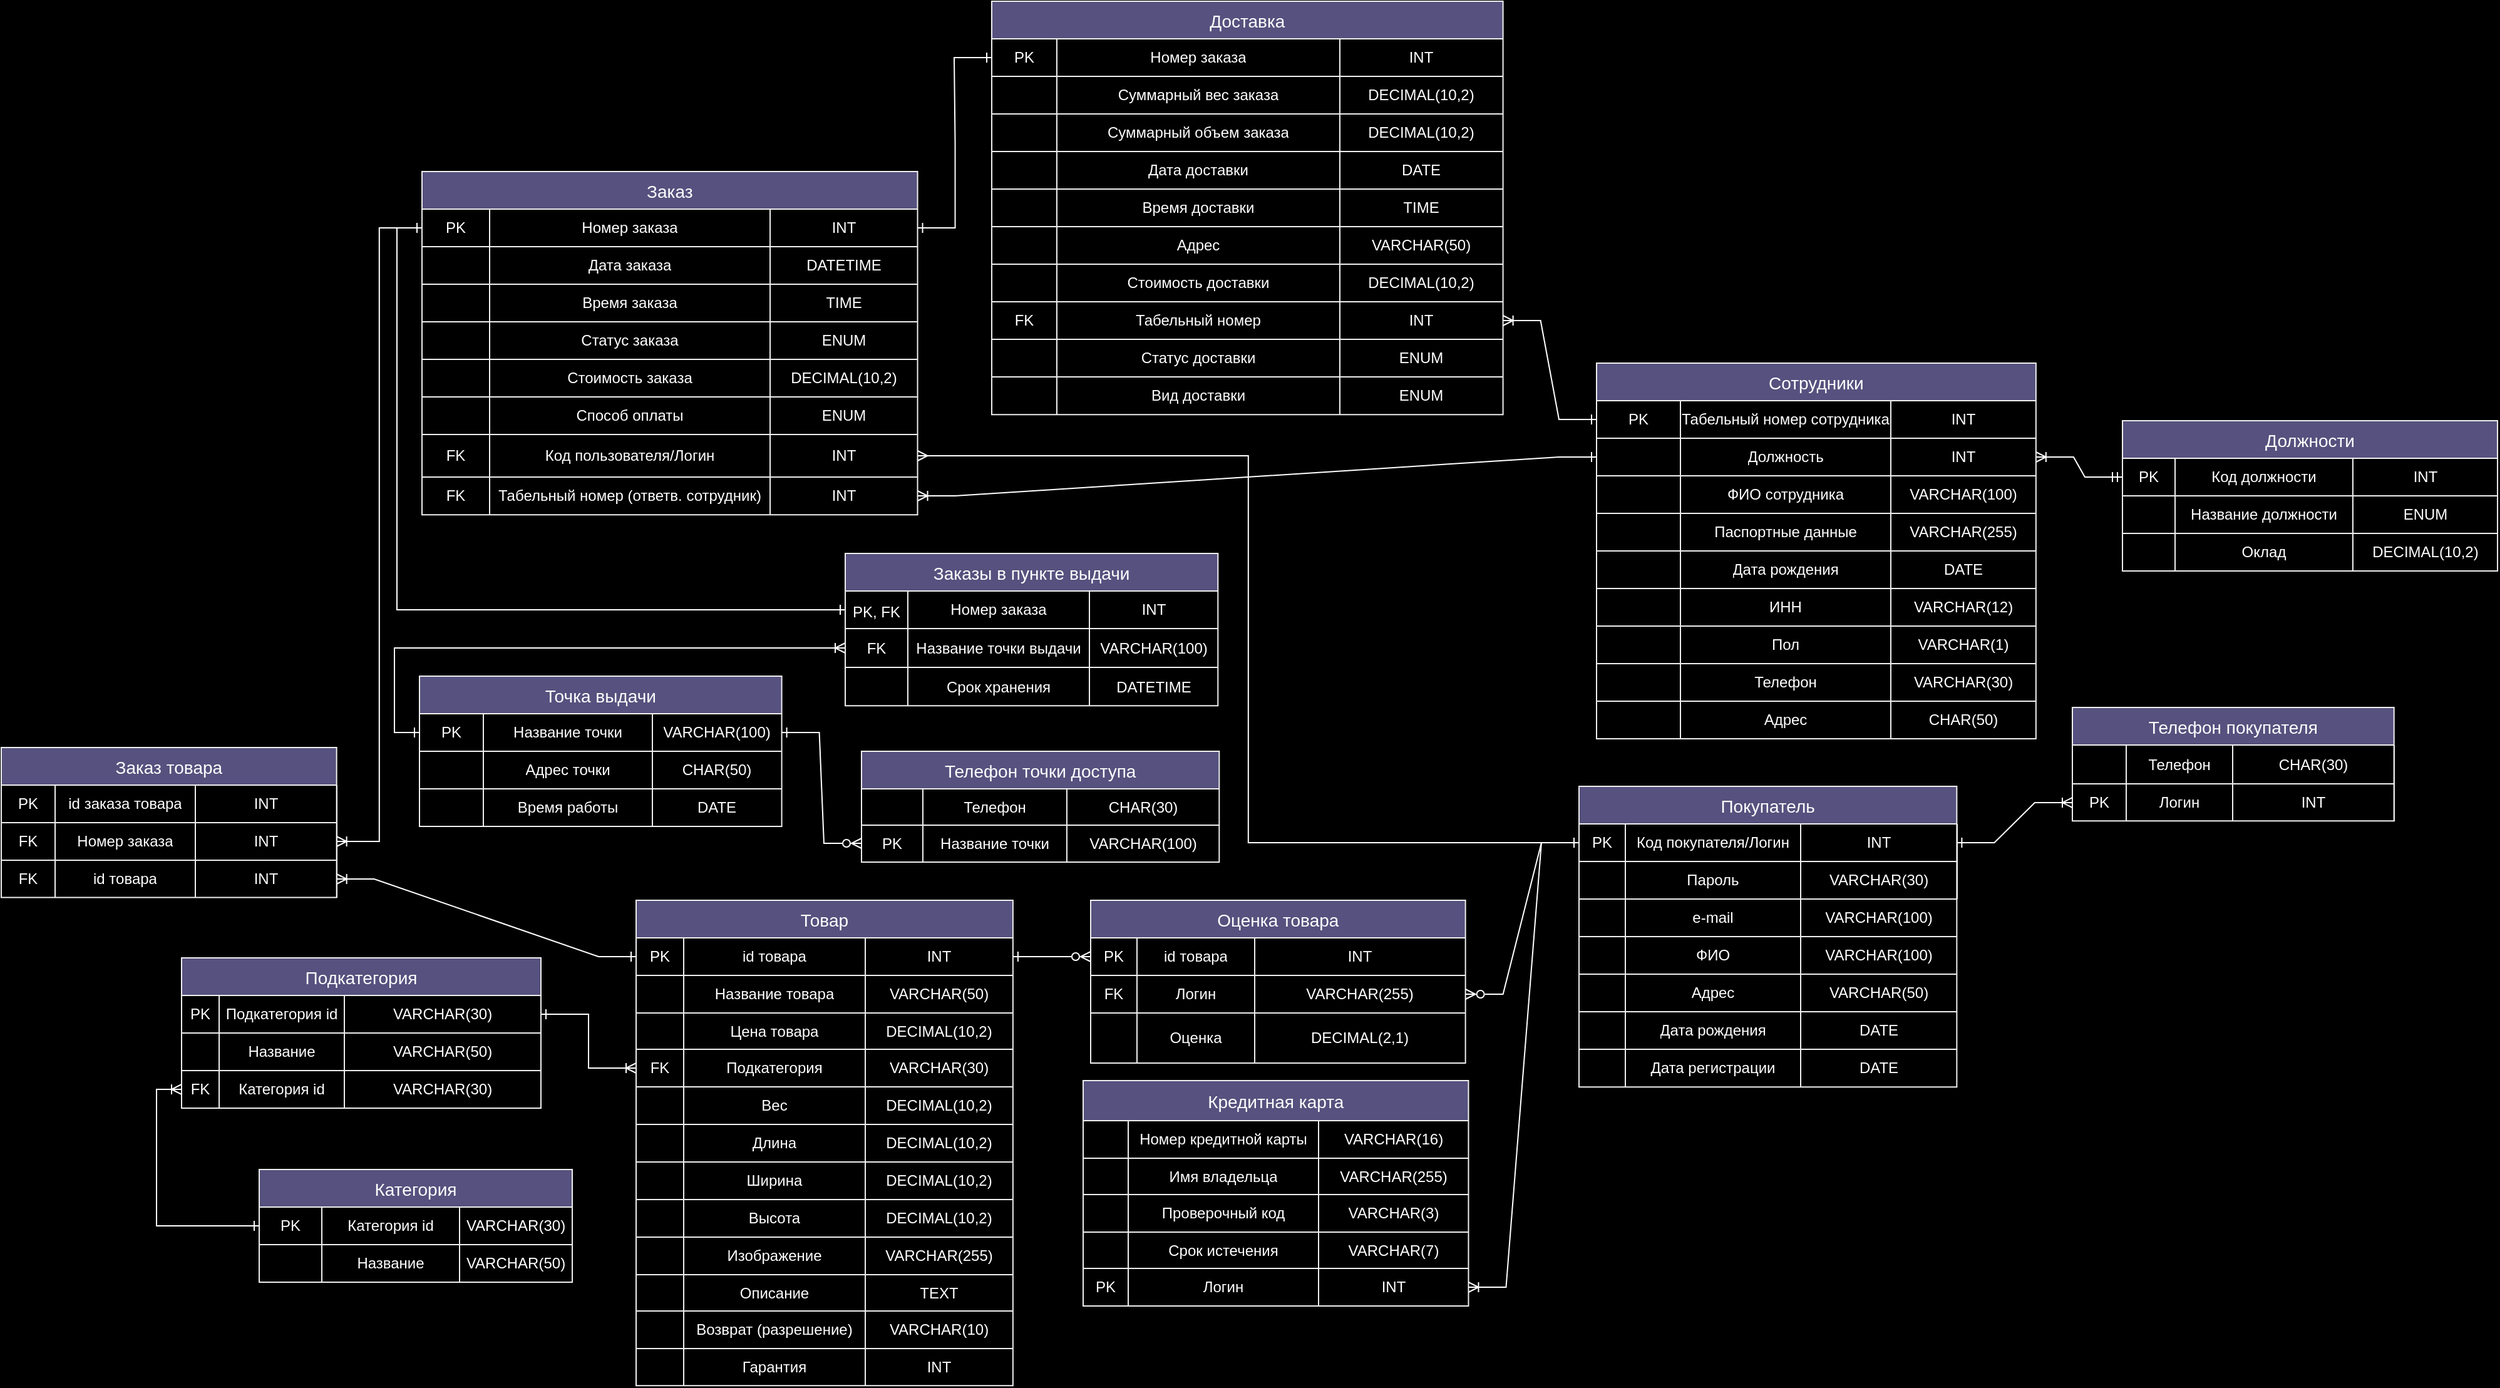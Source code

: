 <mxfile version="24.0.1" type="github">
  <diagram name="Страница — 1" id="LTTzaxPPcmoizCmSulEp">
    <mxGraphModel dx="953" dy="515" grid="0" gridSize="17" guides="0" tooltips="1" connect="1" arrows="1" fold="1" page="0" pageScale="1" pageWidth="827" pageHeight="1169" background="#000000" math="0" shadow="0">
      <root>
        <mxCell id="0" />
        <mxCell id="1" parent="0" />
        <mxCell id="FbfgumM9k3iWBc4ifTP3-11" value="Товар" style="shape=table;startSize=30;container=1;collapsible=0;childLayout=tableLayout;fontSize=14;labelBackgroundColor=none;fillColor=#56517E;strokeColor=#EEEEEE;fontColor=#FFFFFF;" parent="1" vertex="1">
          <mxGeometry x="755" y="1104" width="300.947" height="387.583" as="geometry" />
        </mxCell>
        <mxCell id="FbfgumM9k3iWBc4ifTP3-78" style="shape=tableRow;horizontal=0;startSize=0;swimlaneHead=0;swimlaneBody=0;strokeColor=#EEEEEE;top=0;left=0;bottom=0;right=0;collapsible=0;dropTarget=0;fillColor=none;points=[[0,0.5],[1,0.5]];portConstraint=eastwest;fontSize=16;labelBackgroundColor=none;fontColor=#FFFFFF;" parent="FbfgumM9k3iWBc4ifTP3-11" vertex="1">
          <mxGeometry y="30" width="300.947" height="30" as="geometry" />
        </mxCell>
        <mxCell id="ApsFlAxeWI4yGW2BCktG-42" value="PK" style="shape=partialRectangle;html=1;whiteSpace=wrap;connectable=0;strokeColor=#EEEEEE;overflow=hidden;fillColor=none;top=0;left=0;bottom=0;right=0;pointerEvents=1;fontSize=12;labelBackgroundColor=none;fontColor=#FFFFFF;" parent="FbfgumM9k3iWBc4ifTP3-78" vertex="1">
          <mxGeometry width="38" height="30" as="geometry">
            <mxRectangle width="38" height="30" as="alternateBounds" />
          </mxGeometry>
        </mxCell>
        <mxCell id="FbfgumM9k3iWBc4ifTP3-80" value="id товара" style="shape=partialRectangle;html=1;whiteSpace=wrap;connectable=0;strokeColor=#EEEEEE;overflow=hidden;fillColor=none;top=0;left=0;bottom=0;right=0;pointerEvents=1;fontSize=12;labelBackgroundColor=none;fontColor=#FFFFFF;" parent="FbfgumM9k3iWBc4ifTP3-78" vertex="1">
          <mxGeometry x="38" width="145" height="30" as="geometry">
            <mxRectangle width="145" height="30" as="alternateBounds" />
          </mxGeometry>
        </mxCell>
        <mxCell id="FbfgumM9k3iWBc4ifTP3-81" value="INT" style="shape=partialRectangle;html=1;whiteSpace=wrap;connectable=0;strokeColor=#EEEEEE;overflow=hidden;fillColor=none;top=0;left=0;bottom=0;right=0;pointerEvents=1;fontSize=12;labelBackgroundColor=none;fontColor=#FFFFFF;" parent="FbfgumM9k3iWBc4ifTP3-78" vertex="1">
          <mxGeometry x="183" width="118" height="30" as="geometry">
            <mxRectangle width="118" height="30" as="alternateBounds" />
          </mxGeometry>
        </mxCell>
        <mxCell id="FbfgumM9k3iWBc4ifTP3-558" style="shape=tableRow;horizontal=0;startSize=0;swimlaneHead=0;swimlaneBody=0;strokeColor=#EEEEEE;top=0;left=0;bottom=0;right=0;collapsible=0;dropTarget=0;fillColor=none;points=[[0,0.5],[1,0.5]];portConstraint=eastwest;fontSize=16;labelBackgroundColor=none;fontColor=#FFFFFF;" parent="FbfgumM9k3iWBc4ifTP3-11" vertex="1">
          <mxGeometry y="60" width="300.947" height="30" as="geometry" />
        </mxCell>
        <mxCell id="ApsFlAxeWI4yGW2BCktG-43" style="shape=partialRectangle;html=1;whiteSpace=wrap;connectable=0;strokeColor=#EEEEEE;overflow=hidden;fillColor=none;top=0;left=0;bottom=0;right=0;pointerEvents=1;fontSize=12;align=center;labelBackgroundColor=none;fontColor=#FFFFFF;" parent="FbfgumM9k3iWBc4ifTP3-558" vertex="1">
          <mxGeometry width="38" height="30" as="geometry">
            <mxRectangle width="38" height="30" as="alternateBounds" />
          </mxGeometry>
        </mxCell>
        <mxCell id="FbfgumM9k3iWBc4ifTP3-560" value="Название товара" style="shape=partialRectangle;html=1;whiteSpace=wrap;connectable=0;strokeColor=#EEEEEE;overflow=hidden;fillColor=none;top=0;left=0;bottom=0;right=0;pointerEvents=1;fontSize=12;align=center;labelBackgroundColor=none;fontColor=#FFFFFF;" parent="FbfgumM9k3iWBc4ifTP3-558" vertex="1">
          <mxGeometry x="38" width="145" height="30" as="geometry">
            <mxRectangle width="145" height="30" as="alternateBounds" />
          </mxGeometry>
        </mxCell>
        <mxCell id="FbfgumM9k3iWBc4ifTP3-561" value="VARCHAR(50)" style="shape=partialRectangle;html=1;whiteSpace=wrap;connectable=0;strokeColor=#EEEEEE;overflow=hidden;fillColor=none;top=0;left=0;bottom=0;right=0;pointerEvents=1;fontSize=12;labelBackgroundColor=none;fontColor=#FFFFFF;" parent="FbfgumM9k3iWBc4ifTP3-558" vertex="1">
          <mxGeometry x="183" width="118" height="30" as="geometry">
            <mxRectangle width="118" height="30" as="alternateBounds" />
          </mxGeometry>
        </mxCell>
        <mxCell id="FbfgumM9k3iWBc4ifTP3-16" value="" style="shape=tableRow;horizontal=0;startSize=0;swimlaneHead=0;swimlaneBody=0;strokeColor=#EEEEEE;top=0;left=0;bottom=0;right=0;collapsible=0;dropTarget=0;fillColor=none;points=[[0,0.5],[1,0.5]];portConstraint=eastwest;fontSize=16;labelBackgroundColor=none;fontColor=#FFFFFF;" parent="FbfgumM9k3iWBc4ifTP3-11" vertex="1">
          <mxGeometry y="90" width="300.947" height="29" as="geometry" />
        </mxCell>
        <mxCell id="ApsFlAxeWI4yGW2BCktG-44" style="shape=partialRectangle;html=1;whiteSpace=wrap;connectable=0;strokeColor=#EEEEEE;overflow=hidden;fillColor=none;top=0;left=0;bottom=0;right=0;pointerEvents=1;fontSize=12;align=center;labelBackgroundColor=none;fontColor=#FFFFFF;" parent="FbfgumM9k3iWBc4ifTP3-16" vertex="1">
          <mxGeometry width="38" height="29" as="geometry">
            <mxRectangle width="38" height="29" as="alternateBounds" />
          </mxGeometry>
        </mxCell>
        <mxCell id="FbfgumM9k3iWBc4ifTP3-18" value="&lt;div style=&quot;&quot;&gt;Цена товара&lt;/div&gt;&lt;span id=&quot;docs-internal-guid-eec535c5-7fff-ba72-a998-fead755bfe52&quot;&gt;&lt;/span&gt;" style="shape=partialRectangle;html=1;whiteSpace=wrap;connectable=0;strokeColor=#EEEEEE;overflow=hidden;fillColor=none;top=0;left=0;bottom=0;right=0;pointerEvents=1;fontSize=12;align=center;labelBackgroundColor=none;fontColor=#FFFFFF;" parent="FbfgumM9k3iWBc4ifTP3-16" vertex="1">
          <mxGeometry x="38" width="145" height="29" as="geometry">
            <mxRectangle width="145" height="29" as="alternateBounds" />
          </mxGeometry>
        </mxCell>
        <mxCell id="FbfgumM9k3iWBc4ifTP3-19" value="DECIMAL(10,2)" style="shape=partialRectangle;html=1;whiteSpace=wrap;connectable=0;strokeColor=#EEEEEE;overflow=hidden;fillColor=none;top=0;left=0;bottom=0;right=0;pointerEvents=1;fontSize=12;labelBackgroundColor=none;fontColor=#FFFFFF;" parent="FbfgumM9k3iWBc4ifTP3-16" vertex="1">
          <mxGeometry x="183" width="118" height="29" as="geometry">
            <mxRectangle width="118" height="29" as="alternateBounds" />
          </mxGeometry>
        </mxCell>
        <mxCell id="FbfgumM9k3iWBc4ifTP3-82" style="shape=tableRow;horizontal=0;startSize=0;swimlaneHead=0;swimlaneBody=0;strokeColor=#EEEEEE;top=0;left=0;bottom=0;right=0;collapsible=0;dropTarget=0;fillColor=none;points=[[0,0.5],[1,0.5]];portConstraint=eastwest;fontSize=16;labelBackgroundColor=none;fontColor=#FFFFFF;" parent="FbfgumM9k3iWBc4ifTP3-11" vertex="1">
          <mxGeometry y="119" width="300.947" height="30" as="geometry" />
        </mxCell>
        <mxCell id="ApsFlAxeWI4yGW2BCktG-45" value="FK" style="shape=partialRectangle;html=1;whiteSpace=wrap;connectable=0;strokeColor=#EEEEEE;overflow=hidden;fillColor=none;top=0;left=0;bottom=0;right=0;pointerEvents=1;fontSize=12;align=center;labelBackgroundColor=none;fontColor=#FFFFFF;" parent="FbfgumM9k3iWBc4ifTP3-82" vertex="1">
          <mxGeometry width="38" height="30" as="geometry">
            <mxRectangle width="38" height="30" as="alternateBounds" />
          </mxGeometry>
        </mxCell>
        <mxCell id="FbfgumM9k3iWBc4ifTP3-84" value="Подкатегория" style="shape=partialRectangle;html=1;whiteSpace=wrap;connectable=0;strokeColor=#EEEEEE;overflow=hidden;fillColor=none;top=0;left=0;bottom=0;right=0;pointerEvents=1;fontSize=12;align=center;labelBackgroundColor=none;fontColor=#FFFFFF;" parent="FbfgumM9k3iWBc4ifTP3-82" vertex="1">
          <mxGeometry x="38" width="145" height="30" as="geometry">
            <mxRectangle width="145" height="30" as="alternateBounds" />
          </mxGeometry>
        </mxCell>
        <mxCell id="FbfgumM9k3iWBc4ifTP3-85" value="VARCHAR(30)" style="shape=partialRectangle;html=1;whiteSpace=wrap;connectable=0;strokeColor=#EEEEEE;overflow=hidden;fillColor=none;top=0;left=0;bottom=0;right=0;pointerEvents=1;fontSize=12;labelBackgroundColor=none;fontColor=#FFFFFF;" parent="FbfgumM9k3iWBc4ifTP3-82" vertex="1">
          <mxGeometry x="183" width="118" height="30" as="geometry">
            <mxRectangle width="118" height="30" as="alternateBounds" />
          </mxGeometry>
        </mxCell>
        <mxCell id="FbfgumM9k3iWBc4ifTP3-28" style="shape=tableRow;horizontal=0;startSize=0;swimlaneHead=0;swimlaneBody=0;strokeColor=#EEEEEE;top=0;left=0;bottom=0;right=0;collapsible=0;dropTarget=0;fillColor=none;points=[[0,0.5],[1,0.5]];portConstraint=eastwest;fontSize=16;labelBackgroundColor=none;fontColor=#FFFFFF;" parent="FbfgumM9k3iWBc4ifTP3-11" vertex="1">
          <mxGeometry y="149" width="300.947" height="30" as="geometry" />
        </mxCell>
        <mxCell id="ApsFlAxeWI4yGW2BCktG-46" style="shape=partialRectangle;html=1;whiteSpace=wrap;connectable=0;strokeColor=#EEEEEE;overflow=hidden;fillColor=none;top=0;left=0;bottom=0;right=0;pointerEvents=1;fontSize=12;labelBackgroundColor=none;fontColor=#FFFFFF;" parent="FbfgumM9k3iWBc4ifTP3-28" vertex="1">
          <mxGeometry width="38" height="30" as="geometry">
            <mxRectangle width="38" height="30" as="alternateBounds" />
          </mxGeometry>
        </mxCell>
        <mxCell id="FbfgumM9k3iWBc4ifTP3-30" value="Вес" style="shape=partialRectangle;html=1;whiteSpace=wrap;connectable=0;strokeColor=#EEEEEE;overflow=hidden;fillColor=none;top=0;left=0;bottom=0;right=0;pointerEvents=1;fontSize=12;labelBackgroundColor=none;fontColor=#FFFFFF;" parent="FbfgumM9k3iWBc4ifTP3-28" vertex="1">
          <mxGeometry x="38" width="145" height="30" as="geometry">
            <mxRectangle width="145" height="30" as="alternateBounds" />
          </mxGeometry>
        </mxCell>
        <mxCell id="FbfgumM9k3iWBc4ifTP3-31" value="DECIMAL(10,2)" style="shape=partialRectangle;html=1;whiteSpace=wrap;connectable=0;strokeColor=#EEEEEE;overflow=hidden;fillColor=none;top=0;left=0;bottom=0;right=0;pointerEvents=1;fontSize=12;labelBackgroundColor=none;fontColor=#FFFFFF;" parent="FbfgumM9k3iWBc4ifTP3-28" vertex="1">
          <mxGeometry x="183" width="118" height="30" as="geometry">
            <mxRectangle width="118" height="30" as="alternateBounds" />
          </mxGeometry>
        </mxCell>
        <mxCell id="FbfgumM9k3iWBc4ifTP3-24" style="shape=tableRow;horizontal=0;startSize=0;swimlaneHead=0;swimlaneBody=0;strokeColor=#EEEEEE;top=0;left=0;bottom=0;right=0;collapsible=0;dropTarget=0;fillColor=none;points=[[0,0.5],[1,0.5]];portConstraint=eastwest;fontSize=16;labelBackgroundColor=none;fontColor=#FFFFFF;" parent="FbfgumM9k3iWBc4ifTP3-11" vertex="1">
          <mxGeometry y="179" width="300.947" height="30" as="geometry" />
        </mxCell>
        <mxCell id="ApsFlAxeWI4yGW2BCktG-47" style="shape=partialRectangle;html=1;whiteSpace=wrap;connectable=0;strokeColor=#EEEEEE;overflow=hidden;fillColor=none;top=0;left=0;bottom=0;right=0;pointerEvents=1;fontSize=12;labelBackgroundColor=none;fontColor=#FFFFFF;" parent="FbfgumM9k3iWBc4ifTP3-24" vertex="1">
          <mxGeometry width="38" height="30" as="geometry">
            <mxRectangle width="38" height="30" as="alternateBounds" />
          </mxGeometry>
        </mxCell>
        <mxCell id="FbfgumM9k3iWBc4ifTP3-26" value="Длина" style="shape=partialRectangle;html=1;whiteSpace=wrap;connectable=0;strokeColor=#EEEEEE;overflow=hidden;fillColor=none;top=0;left=0;bottom=0;right=0;pointerEvents=1;fontSize=12;labelBackgroundColor=none;fontColor=#FFFFFF;" parent="FbfgumM9k3iWBc4ifTP3-24" vertex="1">
          <mxGeometry x="38" width="145" height="30" as="geometry">
            <mxRectangle width="145" height="30" as="alternateBounds" />
          </mxGeometry>
        </mxCell>
        <mxCell id="FbfgumM9k3iWBc4ifTP3-27" value="DECIMAL(10,2)" style="shape=partialRectangle;html=1;whiteSpace=wrap;connectable=0;strokeColor=#EEEEEE;overflow=hidden;fillColor=none;top=0;left=0;bottom=0;right=0;pointerEvents=1;fontSize=12;labelBackgroundColor=none;fontColor=#FFFFFF;" parent="FbfgumM9k3iWBc4ifTP3-24" vertex="1">
          <mxGeometry x="183" width="118" height="30" as="geometry">
            <mxRectangle width="118" height="30" as="alternateBounds" />
          </mxGeometry>
        </mxCell>
        <mxCell id="FbfgumM9k3iWBc4ifTP3-54" style="shape=tableRow;horizontal=0;startSize=0;swimlaneHead=0;swimlaneBody=0;strokeColor=#EEEEEE;top=0;left=0;bottom=0;right=0;collapsible=0;dropTarget=0;fillColor=none;points=[[0,0.5],[1,0.5]];portConstraint=eastwest;fontSize=16;labelBackgroundColor=none;fontColor=#FFFFFF;" parent="FbfgumM9k3iWBc4ifTP3-11" vertex="1">
          <mxGeometry y="209" width="300.947" height="30" as="geometry" />
        </mxCell>
        <mxCell id="ApsFlAxeWI4yGW2BCktG-48" style="shape=partialRectangle;html=1;whiteSpace=wrap;connectable=0;strokeColor=#EEEEEE;overflow=hidden;fillColor=none;top=0;left=0;bottom=0;right=0;pointerEvents=1;fontSize=12;labelBackgroundColor=none;fontColor=#FFFFFF;" parent="FbfgumM9k3iWBc4ifTP3-54" vertex="1">
          <mxGeometry width="38" height="30" as="geometry">
            <mxRectangle width="38" height="30" as="alternateBounds" />
          </mxGeometry>
        </mxCell>
        <mxCell id="FbfgumM9k3iWBc4ifTP3-56" value="Ширина" style="shape=partialRectangle;html=1;whiteSpace=wrap;connectable=0;strokeColor=#EEEEEE;overflow=hidden;fillColor=none;top=0;left=0;bottom=0;right=0;pointerEvents=1;fontSize=12;labelBackgroundColor=none;fontColor=#FFFFFF;" parent="FbfgumM9k3iWBc4ifTP3-54" vertex="1">
          <mxGeometry x="38" width="145" height="30" as="geometry">
            <mxRectangle width="145" height="30" as="alternateBounds" />
          </mxGeometry>
        </mxCell>
        <mxCell id="FbfgumM9k3iWBc4ifTP3-57" value="DECIMAL(10,2)" style="shape=partialRectangle;html=1;whiteSpace=wrap;connectable=0;strokeColor=#EEEEEE;overflow=hidden;fillColor=none;top=0;left=0;bottom=0;right=0;pointerEvents=1;fontSize=12;labelBackgroundColor=none;fontColor=#FFFFFF;" parent="FbfgumM9k3iWBc4ifTP3-54" vertex="1">
          <mxGeometry x="183" width="118" height="30" as="geometry">
            <mxRectangle width="118" height="30" as="alternateBounds" />
          </mxGeometry>
        </mxCell>
        <mxCell id="FbfgumM9k3iWBc4ifTP3-58" style="shape=tableRow;horizontal=0;startSize=0;swimlaneHead=0;swimlaneBody=0;strokeColor=#EEEEEE;top=0;left=0;bottom=0;right=0;collapsible=0;dropTarget=0;fillColor=none;points=[[0,0.5],[1,0.5]];portConstraint=eastwest;fontSize=16;labelBackgroundColor=none;fontColor=#FFFFFF;" parent="FbfgumM9k3iWBc4ifTP3-11" vertex="1">
          <mxGeometry y="239" width="300.947" height="30" as="geometry" />
        </mxCell>
        <mxCell id="ApsFlAxeWI4yGW2BCktG-49" style="shape=partialRectangle;html=1;whiteSpace=wrap;connectable=0;strokeColor=#EEEEEE;overflow=hidden;fillColor=none;top=0;left=0;bottom=0;right=0;pointerEvents=1;fontSize=12;labelBackgroundColor=none;fontColor=#FFFFFF;" parent="FbfgumM9k3iWBc4ifTP3-58" vertex="1">
          <mxGeometry width="38" height="30" as="geometry">
            <mxRectangle width="38" height="30" as="alternateBounds" />
          </mxGeometry>
        </mxCell>
        <mxCell id="FbfgumM9k3iWBc4ifTP3-60" value="Высота" style="shape=partialRectangle;html=1;whiteSpace=wrap;connectable=0;strokeColor=#EEEEEE;overflow=hidden;fillColor=none;top=0;left=0;bottom=0;right=0;pointerEvents=1;fontSize=12;labelBackgroundColor=none;fontColor=#FFFFFF;" parent="FbfgumM9k3iWBc4ifTP3-58" vertex="1">
          <mxGeometry x="38" width="145" height="30" as="geometry">
            <mxRectangle width="145" height="30" as="alternateBounds" />
          </mxGeometry>
        </mxCell>
        <mxCell id="FbfgumM9k3iWBc4ifTP3-61" value="DECIMAL(10,2)" style="shape=partialRectangle;html=1;whiteSpace=wrap;connectable=0;strokeColor=#EEEEEE;overflow=hidden;fillColor=none;top=0;left=0;bottom=0;right=0;pointerEvents=1;fontSize=12;labelBackgroundColor=none;fontColor=#FFFFFF;" parent="FbfgumM9k3iWBc4ifTP3-58" vertex="1">
          <mxGeometry x="183" width="118" height="30" as="geometry">
            <mxRectangle width="118" height="30" as="alternateBounds" />
          </mxGeometry>
        </mxCell>
        <mxCell id="FbfgumM9k3iWBc4ifTP3-62" style="shape=tableRow;horizontal=0;startSize=0;swimlaneHead=0;swimlaneBody=0;strokeColor=#EEEEEE;top=0;left=0;bottom=0;right=0;collapsible=0;dropTarget=0;fillColor=none;points=[[0,0.5],[1,0.5]];portConstraint=eastwest;fontSize=16;labelBackgroundColor=none;fontColor=#FFFFFF;" parent="FbfgumM9k3iWBc4ifTP3-11" vertex="1">
          <mxGeometry y="269" width="300.947" height="30" as="geometry" />
        </mxCell>
        <mxCell id="ApsFlAxeWI4yGW2BCktG-50" style="shape=partialRectangle;html=1;whiteSpace=wrap;connectable=0;strokeColor=#EEEEEE;overflow=hidden;fillColor=none;top=0;left=0;bottom=0;right=0;pointerEvents=1;fontSize=12;labelBackgroundColor=none;fontColor=#FFFFFF;" parent="FbfgumM9k3iWBc4ifTP3-62" vertex="1">
          <mxGeometry width="38" height="30" as="geometry">
            <mxRectangle width="38" height="30" as="alternateBounds" />
          </mxGeometry>
        </mxCell>
        <mxCell id="FbfgumM9k3iWBc4ifTP3-64" value="Изображение" style="shape=partialRectangle;html=1;whiteSpace=wrap;connectable=0;strokeColor=#EEEEEE;overflow=hidden;fillColor=none;top=0;left=0;bottom=0;right=0;pointerEvents=1;fontSize=12;labelBackgroundColor=none;fontColor=#FFFFFF;" parent="FbfgumM9k3iWBc4ifTP3-62" vertex="1">
          <mxGeometry x="38" width="145" height="30" as="geometry">
            <mxRectangle width="145" height="30" as="alternateBounds" />
          </mxGeometry>
        </mxCell>
        <mxCell id="FbfgumM9k3iWBc4ifTP3-65" value="VARCHAR(255)" style="shape=partialRectangle;html=1;whiteSpace=wrap;connectable=0;strokeColor=#EEEEEE;overflow=hidden;fillColor=none;top=0;left=0;bottom=0;right=0;pointerEvents=1;fontSize=12;labelBackgroundColor=none;fontColor=#FFFFFF;" parent="FbfgumM9k3iWBc4ifTP3-62" vertex="1">
          <mxGeometry x="183" width="118" height="30" as="geometry">
            <mxRectangle width="118" height="30" as="alternateBounds" />
          </mxGeometry>
        </mxCell>
        <mxCell id="FbfgumM9k3iWBc4ifTP3-66" style="shape=tableRow;horizontal=0;startSize=0;swimlaneHead=0;swimlaneBody=0;strokeColor=#EEEEEE;top=0;left=0;bottom=0;right=0;collapsible=0;dropTarget=0;fillColor=none;points=[[0,0.5],[1,0.5]];portConstraint=eastwest;fontSize=16;labelBackgroundColor=none;fontColor=#FFFFFF;" parent="FbfgumM9k3iWBc4ifTP3-11" vertex="1">
          <mxGeometry y="299" width="300.947" height="29" as="geometry" />
        </mxCell>
        <mxCell id="ApsFlAxeWI4yGW2BCktG-51" style="shape=partialRectangle;html=1;whiteSpace=wrap;connectable=0;strokeColor=#EEEEEE;overflow=hidden;fillColor=none;top=0;left=0;bottom=0;right=0;pointerEvents=1;fontSize=12;labelBackgroundColor=none;fontColor=#FFFFFF;" parent="FbfgumM9k3iWBc4ifTP3-66" vertex="1">
          <mxGeometry width="38" height="29" as="geometry">
            <mxRectangle width="38" height="29" as="alternateBounds" />
          </mxGeometry>
        </mxCell>
        <mxCell id="FbfgumM9k3iWBc4ifTP3-68" value="Описание" style="shape=partialRectangle;html=1;whiteSpace=wrap;connectable=0;strokeColor=#EEEEEE;overflow=hidden;fillColor=none;top=0;left=0;bottom=0;right=0;pointerEvents=1;fontSize=12;labelBackgroundColor=none;fontColor=#FFFFFF;" parent="FbfgumM9k3iWBc4ifTP3-66" vertex="1">
          <mxGeometry x="38" width="145" height="29" as="geometry">
            <mxRectangle width="145" height="29" as="alternateBounds" />
          </mxGeometry>
        </mxCell>
        <mxCell id="FbfgumM9k3iWBc4ifTP3-69" value="TEXT" style="shape=partialRectangle;html=1;whiteSpace=wrap;connectable=0;strokeColor=#EEEEEE;overflow=hidden;fillColor=none;top=0;left=0;bottom=0;right=0;pointerEvents=1;fontSize=12;labelBackgroundColor=none;fontColor=#FFFFFF;" parent="FbfgumM9k3iWBc4ifTP3-66" vertex="1">
          <mxGeometry x="183" width="118" height="29" as="geometry">
            <mxRectangle width="118" height="29" as="alternateBounds" />
          </mxGeometry>
        </mxCell>
        <mxCell id="FbfgumM9k3iWBc4ifTP3-86" style="shape=tableRow;horizontal=0;startSize=0;swimlaneHead=0;swimlaneBody=0;strokeColor=#EEEEEE;top=0;left=0;bottom=0;right=0;collapsible=0;dropTarget=0;fillColor=none;points=[[0,0.5],[1,0.5]];portConstraint=eastwest;fontSize=16;labelBackgroundColor=none;fontColor=#FFFFFF;" parent="FbfgumM9k3iWBc4ifTP3-11" vertex="1">
          <mxGeometry y="328" width="300.947" height="30" as="geometry" />
        </mxCell>
        <mxCell id="ApsFlAxeWI4yGW2BCktG-52" style="shape=partialRectangle;html=1;whiteSpace=wrap;connectable=0;strokeColor=#EEEEEE;overflow=hidden;fillColor=none;top=0;left=0;bottom=0;right=0;pointerEvents=1;fontSize=12;labelBackgroundColor=none;fontColor=#FFFFFF;" parent="FbfgumM9k3iWBc4ifTP3-86" vertex="1">
          <mxGeometry width="38" height="30" as="geometry">
            <mxRectangle width="38" height="30" as="alternateBounds" />
          </mxGeometry>
        </mxCell>
        <mxCell id="FbfgumM9k3iWBc4ifTP3-88" value="Возврат (разрешение)" style="shape=partialRectangle;html=1;whiteSpace=wrap;connectable=0;strokeColor=#EEEEEE;overflow=hidden;fillColor=none;top=0;left=0;bottom=0;right=0;pointerEvents=1;fontSize=12;labelBackgroundColor=none;fontColor=#FFFFFF;" parent="FbfgumM9k3iWBc4ifTP3-86" vertex="1">
          <mxGeometry x="38" width="145" height="30" as="geometry">
            <mxRectangle width="145" height="30" as="alternateBounds" />
          </mxGeometry>
        </mxCell>
        <mxCell id="FbfgumM9k3iWBc4ifTP3-89" value="VARCHAR(10)" style="shape=partialRectangle;html=1;whiteSpace=wrap;connectable=0;strokeColor=#EEEEEE;overflow=hidden;fillColor=none;top=0;left=0;bottom=0;right=0;pointerEvents=1;fontSize=12;labelBackgroundColor=none;fontColor=#FFFFFF;" parent="FbfgumM9k3iWBc4ifTP3-86" vertex="1">
          <mxGeometry x="183" width="118" height="30" as="geometry">
            <mxRectangle width="118" height="30" as="alternateBounds" />
          </mxGeometry>
        </mxCell>
        <mxCell id="FbfgumM9k3iWBc4ifTP3-70" style="shape=tableRow;horizontal=0;startSize=0;swimlaneHead=0;swimlaneBody=0;strokeColor=#EEEEEE;top=0;left=0;bottom=0;right=0;collapsible=0;dropTarget=0;fillColor=none;points=[[0,0.5],[1,0.5]];portConstraint=eastwest;fontSize=16;labelBackgroundColor=none;fontColor=#FFFFFF;" parent="FbfgumM9k3iWBc4ifTP3-11" vertex="1">
          <mxGeometry y="358" width="300.947" height="30" as="geometry" />
        </mxCell>
        <mxCell id="ApsFlAxeWI4yGW2BCktG-53" style="shape=partialRectangle;html=1;whiteSpace=wrap;connectable=0;strokeColor=#EEEEEE;overflow=hidden;fillColor=none;top=0;left=0;bottom=0;right=0;pointerEvents=1;fontSize=12;labelBackgroundColor=none;fontColor=#FFFFFF;" parent="FbfgumM9k3iWBc4ifTP3-70" vertex="1">
          <mxGeometry width="38" height="30" as="geometry">
            <mxRectangle width="38" height="30" as="alternateBounds" />
          </mxGeometry>
        </mxCell>
        <mxCell id="FbfgumM9k3iWBc4ifTP3-72" value="Гарантия" style="shape=partialRectangle;html=1;whiteSpace=wrap;connectable=0;strokeColor=#EEEEEE;overflow=hidden;fillColor=none;top=0;left=0;bottom=0;right=0;pointerEvents=1;fontSize=12;labelBackgroundColor=none;fontColor=#FFFFFF;" parent="FbfgumM9k3iWBc4ifTP3-70" vertex="1">
          <mxGeometry x="38" width="145" height="30" as="geometry">
            <mxRectangle width="145" height="30" as="alternateBounds" />
          </mxGeometry>
        </mxCell>
        <mxCell id="FbfgumM9k3iWBc4ifTP3-73" value="INT" style="shape=partialRectangle;html=1;whiteSpace=wrap;connectable=0;strokeColor=#EEEEEE;overflow=hidden;fillColor=none;top=0;left=0;bottom=0;right=0;pointerEvents=1;fontSize=12;labelBackgroundColor=none;fontColor=#FFFFFF;" parent="FbfgumM9k3iWBc4ifTP3-70" vertex="1">
          <mxGeometry x="183" width="118" height="30" as="geometry">
            <mxRectangle width="118" height="30" as="alternateBounds" />
          </mxGeometry>
        </mxCell>
        <mxCell id="FbfgumM9k3iWBc4ifTP3-32" value="Оценка товара" style="shape=table;startSize=30;container=1;collapsible=0;childLayout=tableLayout;fontSize=14;fillColor=#56517E;labelBackgroundColor=none;strokeColor=#EEEEEE;fontColor=#FFFFFF;" parent="1" vertex="1">
          <mxGeometry x="1118" y="1104" width="299.316" height="130" as="geometry" />
        </mxCell>
        <mxCell id="FbfgumM9k3iWBc4ifTP3-33" value="" style="shape=tableRow;horizontal=0;startSize=0;swimlaneHead=0;swimlaneBody=0;strokeColor=#EEEEEE;top=0;left=0;bottom=0;right=0;collapsible=0;dropTarget=0;fillColor=none;points=[[0,0.5],[1,0.5]];portConstraint=eastwest;fontSize=16;labelBackgroundColor=none;fontColor=#FFFFFF;" parent="FbfgumM9k3iWBc4ifTP3-32" vertex="1">
          <mxGeometry y="30" width="299.316" height="30" as="geometry" />
        </mxCell>
        <mxCell id="ApsFlAxeWI4yGW2BCktG-39" value="PK" style="shape=partialRectangle;html=1;whiteSpace=wrap;connectable=0;strokeColor=#EEEEEE;overflow=hidden;fillColor=none;top=0;left=0;bottom=0;right=0;pointerEvents=1;fontSize=12;labelBackgroundColor=none;fontColor=#FFFFFF;" parent="FbfgumM9k3iWBc4ifTP3-33" vertex="1">
          <mxGeometry width="37" height="30" as="geometry">
            <mxRectangle width="37" height="30" as="alternateBounds" />
          </mxGeometry>
        </mxCell>
        <mxCell id="FbfgumM9k3iWBc4ifTP3-35" value="id товара" style="shape=partialRectangle;html=1;whiteSpace=wrap;connectable=0;strokeColor=#EEEEEE;overflow=hidden;fillColor=none;top=0;left=0;bottom=0;right=0;pointerEvents=1;fontSize=12;labelBackgroundColor=none;fontColor=#FFFFFF;" parent="FbfgumM9k3iWBc4ifTP3-33" vertex="1">
          <mxGeometry x="37" width="94" height="30" as="geometry">
            <mxRectangle width="94" height="30" as="alternateBounds" />
          </mxGeometry>
        </mxCell>
        <mxCell id="FbfgumM9k3iWBc4ifTP3-36" value="INT" style="shape=partialRectangle;html=1;whiteSpace=wrap;connectable=0;strokeColor=#EEEEEE;overflow=hidden;fillColor=none;top=0;left=0;bottom=0;right=0;pointerEvents=1;fontSize=12;labelBackgroundColor=none;fontColor=#FFFFFF;" parent="FbfgumM9k3iWBc4ifTP3-33" vertex="1">
          <mxGeometry x="131" width="168" height="30" as="geometry">
            <mxRectangle width="168" height="30" as="alternateBounds" />
          </mxGeometry>
        </mxCell>
        <mxCell id="FbfgumM9k3iWBc4ifTP3-37" value="" style="shape=tableRow;horizontal=0;startSize=0;swimlaneHead=0;swimlaneBody=0;strokeColor=#EEEEEE;top=0;left=0;bottom=0;right=0;collapsible=0;dropTarget=0;fillColor=none;points=[[0,0.5],[1,0.5]];portConstraint=eastwest;fontSize=16;labelBackgroundColor=none;fontColor=#FFFFFF;" parent="FbfgumM9k3iWBc4ifTP3-32" vertex="1">
          <mxGeometry y="60" width="299.316" height="30" as="geometry" />
        </mxCell>
        <mxCell id="ApsFlAxeWI4yGW2BCktG-40" value="FK" style="shape=partialRectangle;html=1;whiteSpace=wrap;connectable=0;strokeColor=#EEEEEE;overflow=hidden;fillColor=none;top=0;left=0;bottom=0;right=0;pointerEvents=1;fontSize=12;labelBackgroundColor=none;fontColor=#FFFFFF;" parent="FbfgumM9k3iWBc4ifTP3-37" vertex="1">
          <mxGeometry width="37" height="30" as="geometry">
            <mxRectangle width="37" height="30" as="alternateBounds" />
          </mxGeometry>
        </mxCell>
        <mxCell id="FbfgumM9k3iWBc4ifTP3-39" value="Логин" style="shape=partialRectangle;html=1;whiteSpace=wrap;connectable=0;strokeColor=#EEEEEE;overflow=hidden;fillColor=none;top=0;left=0;bottom=0;right=0;pointerEvents=1;fontSize=12;labelBackgroundColor=none;fontColor=#FFFFFF;" parent="FbfgumM9k3iWBc4ifTP3-37" vertex="1">
          <mxGeometry x="37" width="94" height="30" as="geometry">
            <mxRectangle width="94" height="30" as="alternateBounds" />
          </mxGeometry>
        </mxCell>
        <mxCell id="FbfgumM9k3iWBc4ifTP3-40" value="VARCHAR(255)" style="shape=partialRectangle;html=1;whiteSpace=wrap;connectable=0;strokeColor=#EEEEEE;overflow=hidden;fillColor=none;top=0;left=0;bottom=0;right=0;pointerEvents=1;fontSize=12;labelBackgroundColor=none;fontColor=#FFFFFF;" parent="FbfgumM9k3iWBc4ifTP3-37" vertex="1">
          <mxGeometry x="131" width="168" height="30" as="geometry">
            <mxRectangle width="168" height="30" as="alternateBounds" />
          </mxGeometry>
        </mxCell>
        <mxCell id="FbfgumM9k3iWBc4ifTP3-41" value="" style="shape=tableRow;horizontal=0;startSize=0;swimlaneHead=0;swimlaneBody=0;strokeColor=#EEEEEE;top=0;left=0;bottom=0;right=0;collapsible=0;dropTarget=0;fillColor=none;points=[[0,0.5],[1,0.5]];portConstraint=eastwest;fontSize=16;labelBackgroundColor=none;fontColor=#FFFFFF;" parent="FbfgumM9k3iWBc4ifTP3-32" vertex="1">
          <mxGeometry y="90" width="299.316" height="40" as="geometry" />
        </mxCell>
        <mxCell id="ApsFlAxeWI4yGW2BCktG-41" style="shape=partialRectangle;html=1;whiteSpace=wrap;connectable=0;strokeColor=#EEEEEE;overflow=hidden;fillColor=none;top=0;left=0;bottom=0;right=0;pointerEvents=1;fontSize=12;labelBackgroundColor=none;fontColor=#FFFFFF;" parent="FbfgumM9k3iWBc4ifTP3-41" vertex="1">
          <mxGeometry width="37" height="40" as="geometry">
            <mxRectangle width="37" height="40" as="alternateBounds" />
          </mxGeometry>
        </mxCell>
        <mxCell id="FbfgumM9k3iWBc4ifTP3-43" value="Оценка" style="shape=partialRectangle;html=1;whiteSpace=wrap;connectable=0;strokeColor=#EEEEEE;overflow=hidden;fillColor=none;top=0;left=0;bottom=0;right=0;pointerEvents=1;fontSize=12;labelBackgroundColor=none;fontColor=#FFFFFF;" parent="FbfgumM9k3iWBc4ifTP3-41" vertex="1">
          <mxGeometry x="37" width="94" height="40" as="geometry">
            <mxRectangle width="94" height="40" as="alternateBounds" />
          </mxGeometry>
        </mxCell>
        <mxCell id="FbfgumM9k3iWBc4ifTP3-44" value="DECIMAL(2,1)" style="shape=partialRectangle;html=1;whiteSpace=wrap;connectable=0;strokeColor=#EEEEEE;overflow=hidden;fillColor=none;top=0;left=0;bottom=0;right=0;pointerEvents=1;fontSize=12;labelBackgroundColor=none;fontColor=#FFFFFF;" parent="FbfgumM9k3iWBc4ifTP3-41" vertex="1">
          <mxGeometry x="131" width="168" height="40" as="geometry">
            <mxRectangle width="168" height="40" as="alternateBounds" />
          </mxGeometry>
        </mxCell>
        <mxCell id="FbfgumM9k3iWBc4ifTP3-145" value="Покупатель" style="shape=table;startSize=30;container=1;collapsible=0;childLayout=tableLayout;strokeColor=#EEEEEE;fontSize=14;labelBackgroundColor=none;fillColor=#56517E;fontColor=#FFFFFF;" parent="1" vertex="1">
          <mxGeometry x="1508" y="1013" width="301.69" height="240.15" as="geometry" />
        </mxCell>
        <mxCell id="FbfgumM9k3iWBc4ifTP3-146" value="" style="shape=tableRow;horizontal=0;startSize=0;swimlaneHead=0;swimlaneBody=0;strokeColor=#EEEEEE;top=0;left=0;bottom=0;right=0;collapsible=0;dropTarget=0;fillColor=none;points=[[0,0.5],[1,0.5]];portConstraint=eastwest;fontSize=16;labelBackgroundColor=none;fontColor=#FFFFFF;" parent="FbfgumM9k3iWBc4ifTP3-145" vertex="1">
          <mxGeometry y="30" width="301.69" height="30" as="geometry" />
        </mxCell>
        <mxCell id="ApsFlAxeWI4yGW2BCktG-59" value="PK" style="shape=partialRectangle;html=1;whiteSpace=wrap;connectable=0;strokeColor=#EEEEEE;overflow=hidden;fillColor=none;top=0;left=0;bottom=0;right=0;pointerEvents=1;fontSize=12;labelBackgroundColor=none;fontColor=#FFFFFF;" parent="FbfgumM9k3iWBc4ifTP3-146" vertex="1">
          <mxGeometry width="37" height="30" as="geometry">
            <mxRectangle width="37" height="30" as="alternateBounds" />
          </mxGeometry>
        </mxCell>
        <mxCell id="FbfgumM9k3iWBc4ifTP3-148" value="Код покупателя/Логин" style="shape=partialRectangle;html=1;whiteSpace=wrap;connectable=0;strokeColor=#EEEEEE;overflow=hidden;fillColor=none;top=0;left=0;bottom=0;right=0;pointerEvents=1;fontSize=12;labelBackgroundColor=none;fontColor=#FFFFFF;" parent="FbfgumM9k3iWBc4ifTP3-146" vertex="1">
          <mxGeometry x="37" width="140" height="30" as="geometry">
            <mxRectangle width="140" height="30" as="alternateBounds" />
          </mxGeometry>
        </mxCell>
        <mxCell id="FbfgumM9k3iWBc4ifTP3-149" value="INT" style="shape=partialRectangle;html=1;whiteSpace=wrap;connectable=0;strokeColor=#EEEEEE;overflow=hidden;fillColor=none;top=0;left=0;bottom=0;right=0;pointerEvents=1;fontSize=12;labelBackgroundColor=none;fontColor=#FFFFFF;" parent="FbfgumM9k3iWBc4ifTP3-146" vertex="1">
          <mxGeometry x="177" width="125" height="30" as="geometry">
            <mxRectangle width="125" height="30" as="alternateBounds" />
          </mxGeometry>
        </mxCell>
        <mxCell id="FbfgumM9k3iWBc4ifTP3-150" value="" style="shape=tableRow;horizontal=0;startSize=0;swimlaneHead=0;swimlaneBody=0;strokeColor=#EEEEEE;top=0;left=0;bottom=0;right=0;collapsible=0;dropTarget=0;fillColor=none;points=[[0,0.5],[1,0.5]];portConstraint=eastwest;fontSize=16;labelBackgroundColor=none;fontColor=#FFFFFF;" parent="FbfgumM9k3iWBc4ifTP3-145" vertex="1">
          <mxGeometry y="60" width="301.69" height="30" as="geometry" />
        </mxCell>
        <mxCell id="ApsFlAxeWI4yGW2BCktG-60" style="shape=partialRectangle;html=1;whiteSpace=wrap;connectable=0;strokeColor=#EEEEEE;overflow=hidden;fillColor=none;top=0;left=0;bottom=0;right=0;pointerEvents=1;fontSize=12;labelBackgroundColor=none;fontColor=#FFFFFF;" parent="FbfgumM9k3iWBc4ifTP3-150" vertex="1">
          <mxGeometry width="37" height="30" as="geometry">
            <mxRectangle width="37" height="30" as="alternateBounds" />
          </mxGeometry>
        </mxCell>
        <mxCell id="FbfgumM9k3iWBc4ifTP3-152" value="Пароль" style="shape=partialRectangle;html=1;whiteSpace=wrap;connectable=0;strokeColor=#EEEEEE;overflow=hidden;fillColor=none;top=0;left=0;bottom=0;right=0;pointerEvents=1;fontSize=12;labelBackgroundColor=none;fontColor=#FFFFFF;" parent="FbfgumM9k3iWBc4ifTP3-150" vertex="1">
          <mxGeometry x="37" width="140" height="30" as="geometry">
            <mxRectangle width="140" height="30" as="alternateBounds" />
          </mxGeometry>
        </mxCell>
        <mxCell id="FbfgumM9k3iWBc4ifTP3-153" value="VARCHAR(30)" style="shape=partialRectangle;html=1;whiteSpace=wrap;connectable=0;strokeColor=#EEEEEE;overflow=hidden;fillColor=none;top=0;left=0;bottom=0;right=0;pointerEvents=1;fontSize=12;labelBackgroundColor=none;fontColor=#FFFFFF;" parent="FbfgumM9k3iWBc4ifTP3-150" vertex="1">
          <mxGeometry x="177" width="125" height="30" as="geometry">
            <mxRectangle width="125" height="30" as="alternateBounds" />
          </mxGeometry>
        </mxCell>
        <mxCell id="FbfgumM9k3iWBc4ifTP3-308" value="" style="shape=singleArrow;whiteSpace=wrap;html=1;arrowWidth=0.4;arrowSize=0.4;fontSize=14;fillColor=none;startSize=30;labelBackgroundColor=none;strokeColor=#EEEEEE;fontColor=#FFFFFF;" parent="FbfgumM9k3iWBc4ifTP3-150" vertex="1">
          <mxGeometry x="302" width="NaN" height="30" as="geometry">
            <mxRectangle width="NaN" height="30" as="alternateBounds" />
          </mxGeometry>
        </mxCell>
        <mxCell id="FbfgumM9k3iWBc4ifTP3-154" value="" style="shape=tableRow;horizontal=0;startSize=0;swimlaneHead=0;swimlaneBody=0;strokeColor=#EEEEEE;top=0;left=0;bottom=0;right=0;collapsible=0;dropTarget=0;fillColor=none;points=[[0,0.5],[1,0.5]];portConstraint=eastwest;fontSize=16;labelBackgroundColor=none;fontColor=#FFFFFF;" parent="FbfgumM9k3iWBc4ifTP3-145" vertex="1">
          <mxGeometry y="90" width="301.69" height="30" as="geometry" />
        </mxCell>
        <mxCell id="ApsFlAxeWI4yGW2BCktG-61" style="shape=partialRectangle;html=1;whiteSpace=wrap;connectable=0;strokeColor=#EEEEEE;overflow=hidden;fillColor=none;top=0;left=0;bottom=0;right=0;pointerEvents=1;fontSize=12;labelBackgroundColor=none;fontColor=#FFFFFF;" parent="FbfgumM9k3iWBc4ifTP3-154" vertex="1">
          <mxGeometry width="37" height="30" as="geometry">
            <mxRectangle width="37" height="30" as="alternateBounds" />
          </mxGeometry>
        </mxCell>
        <mxCell id="FbfgumM9k3iWBc4ifTP3-156" value="e-mail" style="shape=partialRectangle;html=1;whiteSpace=wrap;connectable=0;strokeColor=#EEEEEE;overflow=hidden;fillColor=none;top=0;left=0;bottom=0;right=0;pointerEvents=1;fontSize=12;labelBackgroundColor=none;fontColor=#FFFFFF;" parent="FbfgumM9k3iWBc4ifTP3-154" vertex="1">
          <mxGeometry x="37" width="140" height="30" as="geometry">
            <mxRectangle width="140" height="30" as="alternateBounds" />
          </mxGeometry>
        </mxCell>
        <mxCell id="FbfgumM9k3iWBc4ifTP3-157" value="VARCHAR(100)" style="shape=partialRectangle;html=1;whiteSpace=wrap;connectable=0;strokeColor=#EEEEEE;overflow=hidden;fillColor=none;top=0;left=0;bottom=0;right=0;pointerEvents=1;fontSize=12;labelBackgroundColor=none;fontColor=#FFFFFF;" parent="FbfgumM9k3iWBc4ifTP3-154" vertex="1">
          <mxGeometry x="177" width="125" height="30" as="geometry">
            <mxRectangle width="125" height="30" as="alternateBounds" />
          </mxGeometry>
        </mxCell>
        <mxCell id="FbfgumM9k3iWBc4ifTP3-158" style="shape=tableRow;horizontal=0;startSize=0;swimlaneHead=0;swimlaneBody=0;strokeColor=#EEEEEE;top=0;left=0;bottom=0;right=0;collapsible=0;dropTarget=0;fillColor=none;points=[[0,0.5],[1,0.5]];portConstraint=eastwest;fontSize=16;labelBackgroundColor=none;fontColor=#FFFFFF;" parent="FbfgumM9k3iWBc4ifTP3-145" vertex="1">
          <mxGeometry y="120" width="301.69" height="30" as="geometry" />
        </mxCell>
        <mxCell id="ApsFlAxeWI4yGW2BCktG-62" style="shape=partialRectangle;html=1;whiteSpace=wrap;connectable=0;strokeColor=#EEEEEE;overflow=hidden;fillColor=none;top=0;left=0;bottom=0;right=0;pointerEvents=1;fontSize=12;labelBackgroundColor=none;fontColor=#FFFFFF;" parent="FbfgumM9k3iWBc4ifTP3-158" vertex="1">
          <mxGeometry width="37" height="30" as="geometry">
            <mxRectangle width="37" height="30" as="alternateBounds" />
          </mxGeometry>
        </mxCell>
        <mxCell id="FbfgumM9k3iWBc4ifTP3-160" value="ФИО" style="shape=partialRectangle;html=1;whiteSpace=wrap;connectable=0;strokeColor=#EEEEEE;overflow=hidden;fillColor=none;top=0;left=0;bottom=0;right=0;pointerEvents=1;fontSize=12;labelBackgroundColor=none;fontColor=#FFFFFF;" parent="FbfgumM9k3iWBc4ifTP3-158" vertex="1">
          <mxGeometry x="37" width="140" height="30" as="geometry">
            <mxRectangle width="140" height="30" as="alternateBounds" />
          </mxGeometry>
        </mxCell>
        <mxCell id="FbfgumM9k3iWBc4ifTP3-161" value="VARCHAR(100)" style="shape=partialRectangle;html=1;whiteSpace=wrap;connectable=0;strokeColor=#EEEEEE;overflow=hidden;fillColor=none;top=0;left=0;bottom=0;right=0;pointerEvents=1;fontSize=12;labelBackgroundColor=none;fontColor=#FFFFFF;" parent="FbfgumM9k3iWBc4ifTP3-158" vertex="1">
          <mxGeometry x="177" width="125" height="30" as="geometry">
            <mxRectangle width="125" height="30" as="alternateBounds" />
          </mxGeometry>
        </mxCell>
        <mxCell id="FbfgumM9k3iWBc4ifTP3-166" style="shape=tableRow;horizontal=0;startSize=0;swimlaneHead=0;swimlaneBody=0;strokeColor=#EEEEEE;top=0;left=0;bottom=0;right=0;collapsible=0;dropTarget=0;fillColor=none;points=[[0,0.5],[1,0.5]];portConstraint=eastwest;fontSize=16;labelBackgroundColor=none;fontColor=#FFFFFF;" parent="FbfgumM9k3iWBc4ifTP3-145" vertex="1">
          <mxGeometry y="150" width="301.69" height="30" as="geometry" />
        </mxCell>
        <mxCell id="ApsFlAxeWI4yGW2BCktG-63" style="shape=partialRectangle;html=1;whiteSpace=wrap;connectable=0;strokeColor=#EEEEEE;overflow=hidden;fillColor=none;top=0;left=0;bottom=0;right=0;pointerEvents=1;fontSize=12;labelBackgroundColor=none;fontColor=#FFFFFF;" parent="FbfgumM9k3iWBc4ifTP3-166" vertex="1">
          <mxGeometry width="37" height="30" as="geometry">
            <mxRectangle width="37" height="30" as="alternateBounds" />
          </mxGeometry>
        </mxCell>
        <mxCell id="FbfgumM9k3iWBc4ifTP3-168" value="Адрес" style="shape=partialRectangle;html=1;whiteSpace=wrap;connectable=0;strokeColor=#EEEEEE;overflow=hidden;fillColor=none;top=0;left=0;bottom=0;right=0;pointerEvents=1;fontSize=12;labelBackgroundColor=none;fontColor=#FFFFFF;" parent="FbfgumM9k3iWBc4ifTP3-166" vertex="1">
          <mxGeometry x="37" width="140" height="30" as="geometry">
            <mxRectangle width="140" height="30" as="alternateBounds" />
          </mxGeometry>
        </mxCell>
        <mxCell id="FbfgumM9k3iWBc4ifTP3-169" value="VARCHAR(50)" style="shape=partialRectangle;html=1;whiteSpace=wrap;connectable=0;strokeColor=#EEEEEE;overflow=hidden;fillColor=none;top=0;left=0;bottom=0;right=0;pointerEvents=1;fontSize=12;labelBackgroundColor=none;fontColor=#FFFFFF;" parent="FbfgumM9k3iWBc4ifTP3-166" vertex="1">
          <mxGeometry x="177" width="125" height="30" as="geometry">
            <mxRectangle width="125" height="30" as="alternateBounds" />
          </mxGeometry>
        </mxCell>
        <mxCell id="FbfgumM9k3iWBc4ifTP3-170" style="shape=tableRow;horizontal=0;startSize=0;swimlaneHead=0;swimlaneBody=0;strokeColor=#EEEEEE;top=0;left=0;bottom=0;right=0;collapsible=0;dropTarget=0;fillColor=none;points=[[0,0.5],[1,0.5]];portConstraint=eastwest;fontSize=16;labelBackgroundColor=none;fontColor=#FFFFFF;" parent="FbfgumM9k3iWBc4ifTP3-145" vertex="1">
          <mxGeometry y="180" width="301.69" height="30" as="geometry" />
        </mxCell>
        <mxCell id="ApsFlAxeWI4yGW2BCktG-64" style="shape=partialRectangle;html=1;whiteSpace=wrap;connectable=0;strokeColor=#EEEEEE;overflow=hidden;fillColor=none;top=0;left=0;bottom=0;right=0;pointerEvents=1;fontSize=12;labelBackgroundColor=none;fontColor=#FFFFFF;" parent="FbfgumM9k3iWBc4ifTP3-170" vertex="1">
          <mxGeometry width="37" height="30" as="geometry">
            <mxRectangle width="37" height="30" as="alternateBounds" />
          </mxGeometry>
        </mxCell>
        <mxCell id="FbfgumM9k3iWBc4ifTP3-172" value="Дата рождения" style="shape=partialRectangle;html=1;whiteSpace=wrap;connectable=0;strokeColor=#EEEEEE;overflow=hidden;fillColor=none;top=0;left=0;bottom=0;right=0;pointerEvents=1;fontSize=12;labelBackgroundColor=none;fontColor=#FFFFFF;" parent="FbfgumM9k3iWBc4ifTP3-170" vertex="1">
          <mxGeometry x="37" width="140" height="30" as="geometry">
            <mxRectangle width="140" height="30" as="alternateBounds" />
          </mxGeometry>
        </mxCell>
        <mxCell id="FbfgumM9k3iWBc4ifTP3-173" value="DATE" style="shape=partialRectangle;html=1;whiteSpace=wrap;connectable=0;strokeColor=#EEEEEE;overflow=hidden;fillColor=none;top=0;left=0;bottom=0;right=0;pointerEvents=1;fontSize=12;labelBackgroundColor=none;fontColor=#FFFFFF;" parent="FbfgumM9k3iWBc4ifTP3-170" vertex="1">
          <mxGeometry x="177" width="125" height="30" as="geometry">
            <mxRectangle width="125" height="30" as="alternateBounds" />
          </mxGeometry>
        </mxCell>
        <mxCell id="FbfgumM9k3iWBc4ifTP3-174" style="shape=tableRow;horizontal=0;startSize=0;swimlaneHead=0;swimlaneBody=0;strokeColor=#EEEEEE;top=0;left=0;bottom=0;right=0;collapsible=0;dropTarget=0;fillColor=none;points=[[0,0.5],[1,0.5]];portConstraint=eastwest;fontSize=16;labelBackgroundColor=none;fontColor=#FFFFFF;" parent="FbfgumM9k3iWBc4ifTP3-145" vertex="1">
          <mxGeometry y="210" width="301.69" height="30" as="geometry" />
        </mxCell>
        <mxCell id="ApsFlAxeWI4yGW2BCktG-65" style="shape=partialRectangle;html=1;whiteSpace=wrap;connectable=0;strokeColor=#EEEEEE;overflow=hidden;fillColor=none;top=0;left=0;bottom=0;right=0;pointerEvents=1;fontSize=12;labelBackgroundColor=none;fontColor=#FFFFFF;" parent="FbfgumM9k3iWBc4ifTP3-174" vertex="1">
          <mxGeometry width="37" height="30" as="geometry">
            <mxRectangle width="37" height="30" as="alternateBounds" />
          </mxGeometry>
        </mxCell>
        <mxCell id="FbfgumM9k3iWBc4ifTP3-176" value="Дата регистрации" style="shape=partialRectangle;html=1;whiteSpace=wrap;connectable=0;strokeColor=#EEEEEE;overflow=hidden;fillColor=none;top=0;left=0;bottom=0;right=0;pointerEvents=1;fontSize=12;labelBackgroundColor=none;fontColor=#FFFFFF;" parent="FbfgumM9k3iWBc4ifTP3-174" vertex="1">
          <mxGeometry x="37" width="140" height="30" as="geometry">
            <mxRectangle width="140" height="30" as="alternateBounds" />
          </mxGeometry>
        </mxCell>
        <mxCell id="FbfgumM9k3iWBc4ifTP3-177" value="DATE" style="shape=partialRectangle;html=1;whiteSpace=wrap;connectable=0;strokeColor=#EEEEEE;overflow=hidden;fillColor=none;top=0;left=0;bottom=0;right=0;pointerEvents=1;fontSize=12;labelBackgroundColor=none;fontColor=#FFFFFF;" parent="FbfgumM9k3iWBc4ifTP3-174" vertex="1">
          <mxGeometry x="177" width="125" height="30" as="geometry">
            <mxRectangle width="125" height="30" as="alternateBounds" />
          </mxGeometry>
        </mxCell>
        <mxCell id="FbfgumM9k3iWBc4ifTP3-183" value="Кредитная карта" style="shape=table;startSize=32;container=1;collapsible=0;childLayout=tableLayout;strokeColor=#EEEEEE;fontSize=14;labelBackgroundColor=none;fillColor=#56517E;fontColor=#FFFFFF;" parent="1" vertex="1">
          <mxGeometry x="1112" y="1248" width="307.733" height="180" as="geometry" />
        </mxCell>
        <mxCell id="FbfgumM9k3iWBc4ifTP3-184" value="" style="shape=tableRow;horizontal=0;startSize=0;swimlaneHead=0;swimlaneBody=0;strokeColor=#EEEEEE;top=0;left=0;bottom=0;right=0;collapsible=0;dropTarget=0;fillColor=none;points=[[0,0.5],[1,0.5]];portConstraint=eastwest;fontSize=16;labelBackgroundColor=none;fontColor=#FFFFFF;" parent="FbfgumM9k3iWBc4ifTP3-183" vertex="1">
          <mxGeometry y="32" width="307.733" height="30" as="geometry" />
        </mxCell>
        <mxCell id="ApsFlAxeWI4yGW2BCktG-54" style="shape=partialRectangle;html=1;whiteSpace=wrap;connectable=0;strokeColor=#EEEEEE;overflow=hidden;fillColor=none;top=0;left=0;bottom=0;right=0;pointerEvents=1;fontSize=12;labelBackgroundColor=none;fontColor=#FFFFFF;" parent="FbfgumM9k3iWBc4ifTP3-184" vertex="1">
          <mxGeometry width="36" height="30" as="geometry">
            <mxRectangle width="36" height="30" as="alternateBounds" />
          </mxGeometry>
        </mxCell>
        <mxCell id="FbfgumM9k3iWBc4ifTP3-186" value="Номер кредитной карты" style="shape=partialRectangle;html=1;whiteSpace=wrap;connectable=0;strokeColor=#EEEEEE;overflow=hidden;fillColor=none;top=0;left=0;bottom=0;right=0;pointerEvents=1;fontSize=12;labelBackgroundColor=none;fontColor=#FFFFFF;" parent="FbfgumM9k3iWBc4ifTP3-184" vertex="1">
          <mxGeometry x="36" width="152" height="30" as="geometry">
            <mxRectangle width="152" height="30" as="alternateBounds" />
          </mxGeometry>
        </mxCell>
        <mxCell id="FbfgumM9k3iWBc4ifTP3-187" value="VARCHAR(16)" style="shape=partialRectangle;html=1;whiteSpace=wrap;connectable=0;strokeColor=#EEEEEE;overflow=hidden;fillColor=none;top=0;left=0;bottom=0;right=0;pointerEvents=1;fontSize=12;labelBackgroundColor=none;fontColor=#FFFFFF;" parent="FbfgumM9k3iWBc4ifTP3-184" vertex="1">
          <mxGeometry x="188" width="120" height="30" as="geometry">
            <mxRectangle width="120" height="30" as="alternateBounds" />
          </mxGeometry>
        </mxCell>
        <mxCell id="FbfgumM9k3iWBc4ifTP3-188" value="" style="shape=tableRow;horizontal=0;startSize=0;swimlaneHead=0;swimlaneBody=0;strokeColor=#EEEEEE;top=0;left=0;bottom=0;right=0;collapsible=0;dropTarget=0;fillColor=none;points=[[0,0.5],[1,0.5]];portConstraint=eastwest;fontSize=16;labelBackgroundColor=none;fontColor=#FFFFFF;" parent="FbfgumM9k3iWBc4ifTP3-183" vertex="1">
          <mxGeometry y="62" width="307.733" height="29" as="geometry" />
        </mxCell>
        <mxCell id="ApsFlAxeWI4yGW2BCktG-55" style="shape=partialRectangle;html=1;whiteSpace=wrap;connectable=0;strokeColor=#EEEEEE;overflow=hidden;fillColor=none;top=0;left=0;bottom=0;right=0;pointerEvents=1;fontSize=12;labelBackgroundColor=none;fontColor=#FFFFFF;" parent="FbfgumM9k3iWBc4ifTP3-188" vertex="1">
          <mxGeometry width="36" height="29" as="geometry">
            <mxRectangle width="36" height="29" as="alternateBounds" />
          </mxGeometry>
        </mxCell>
        <mxCell id="FbfgumM9k3iWBc4ifTP3-190" value="Имя владельца" style="shape=partialRectangle;html=1;whiteSpace=wrap;connectable=0;strokeColor=#EEEEEE;overflow=hidden;fillColor=none;top=0;left=0;bottom=0;right=0;pointerEvents=1;fontSize=12;labelBackgroundColor=none;fontColor=#FFFFFF;" parent="FbfgumM9k3iWBc4ifTP3-188" vertex="1">
          <mxGeometry x="36" width="152" height="29" as="geometry">
            <mxRectangle width="152" height="29" as="alternateBounds" />
          </mxGeometry>
        </mxCell>
        <mxCell id="FbfgumM9k3iWBc4ifTP3-191" value="&lt;span style=&quot;font-family: Helvetica; font-size: 12px; font-style: normal; font-variant-ligatures: normal; font-variant-caps: normal; font-weight: 400; letter-spacing: normal; orphans: 2; text-align: center; text-indent: 0px; text-transform: none; widows: 2; word-spacing: 0px; -webkit-text-stroke-width: 0px; text-decoration-thickness: initial; text-decoration-style: initial; text-decoration-color: initial; float: none; display: inline !important;&quot;&gt;VARCHAR(255)&lt;br&gt;&lt;/span&gt;" style="shape=partialRectangle;html=1;whiteSpace=wrap;connectable=0;strokeColor=#EEEEEE;overflow=hidden;fillColor=none;top=0;left=0;bottom=0;right=0;pointerEvents=1;fontSize=12;labelBackgroundColor=none;fontColor=#FFFFFF;" parent="FbfgumM9k3iWBc4ifTP3-188" vertex="1">
          <mxGeometry x="188" width="120" height="29" as="geometry">
            <mxRectangle width="120" height="29" as="alternateBounds" />
          </mxGeometry>
        </mxCell>
        <mxCell id="FbfgumM9k3iWBc4ifTP3-192" value="" style="shape=tableRow;horizontal=0;startSize=0;swimlaneHead=0;swimlaneBody=0;strokeColor=#EEEEEE;top=0;left=0;bottom=0;right=0;collapsible=0;dropTarget=0;fillColor=none;points=[[0,0.5],[1,0.5]];portConstraint=eastwest;fontSize=16;labelBackgroundColor=none;fontColor=#FFFFFF;" parent="FbfgumM9k3iWBc4ifTP3-183" vertex="1">
          <mxGeometry y="91" width="307.733" height="30" as="geometry" />
        </mxCell>
        <mxCell id="ApsFlAxeWI4yGW2BCktG-56" style="shape=partialRectangle;html=1;whiteSpace=wrap;connectable=0;strokeColor=#EEEEEE;overflow=hidden;fillColor=none;top=0;left=0;bottom=0;right=0;pointerEvents=1;fontSize=12;labelBackgroundColor=none;fontColor=#FFFFFF;" parent="FbfgumM9k3iWBc4ifTP3-192" vertex="1">
          <mxGeometry width="36" height="30" as="geometry">
            <mxRectangle width="36" height="30" as="alternateBounds" />
          </mxGeometry>
        </mxCell>
        <mxCell id="FbfgumM9k3iWBc4ifTP3-194" value="Проверочный код" style="shape=partialRectangle;html=1;whiteSpace=wrap;connectable=0;strokeColor=#EEEEEE;overflow=hidden;fillColor=none;top=0;left=0;bottom=0;right=0;pointerEvents=1;fontSize=12;labelBackgroundColor=none;fontColor=#FFFFFF;" parent="FbfgumM9k3iWBc4ifTP3-192" vertex="1">
          <mxGeometry x="36" width="152" height="30" as="geometry">
            <mxRectangle width="152" height="30" as="alternateBounds" />
          </mxGeometry>
        </mxCell>
        <mxCell id="FbfgumM9k3iWBc4ifTP3-195" value="VARCHAR(3)" style="shape=partialRectangle;html=1;whiteSpace=wrap;connectable=0;strokeColor=#EEEEEE;overflow=hidden;fillColor=none;top=0;left=0;bottom=0;right=0;pointerEvents=1;fontSize=12;labelBackgroundColor=none;fontColor=#FFFFFF;" parent="FbfgumM9k3iWBc4ifTP3-192" vertex="1">
          <mxGeometry x="188" width="120" height="30" as="geometry">
            <mxRectangle width="120" height="30" as="alternateBounds" />
          </mxGeometry>
        </mxCell>
        <mxCell id="FbfgumM9k3iWBc4ifTP3-196" style="shape=tableRow;horizontal=0;startSize=0;swimlaneHead=0;swimlaneBody=0;strokeColor=#EEEEEE;top=0;left=0;bottom=0;right=0;collapsible=0;dropTarget=0;fillColor=none;points=[[0,0.5],[1,0.5]];portConstraint=eastwest;fontSize=16;labelBackgroundColor=none;fontColor=#FFFFFF;" parent="FbfgumM9k3iWBc4ifTP3-183" vertex="1">
          <mxGeometry y="121" width="307.733" height="29" as="geometry" />
        </mxCell>
        <mxCell id="ApsFlAxeWI4yGW2BCktG-57" style="shape=partialRectangle;html=1;whiteSpace=wrap;connectable=0;strokeColor=#EEEEEE;overflow=hidden;fillColor=none;top=0;left=0;bottom=0;right=0;pointerEvents=1;fontSize=12;labelBackgroundColor=none;fontColor=#FFFFFF;" parent="FbfgumM9k3iWBc4ifTP3-196" vertex="1">
          <mxGeometry width="36" height="29" as="geometry">
            <mxRectangle width="36" height="29" as="alternateBounds" />
          </mxGeometry>
        </mxCell>
        <mxCell id="FbfgumM9k3iWBc4ifTP3-198" value="Срок истечения" style="shape=partialRectangle;html=1;whiteSpace=wrap;connectable=0;strokeColor=#EEEEEE;overflow=hidden;fillColor=none;top=0;left=0;bottom=0;right=0;pointerEvents=1;fontSize=12;labelBackgroundColor=none;fontColor=#FFFFFF;" parent="FbfgumM9k3iWBc4ifTP3-196" vertex="1">
          <mxGeometry x="36" width="152" height="29" as="geometry">
            <mxRectangle width="152" height="29" as="alternateBounds" />
          </mxGeometry>
        </mxCell>
        <mxCell id="FbfgumM9k3iWBc4ifTP3-199" value="VARCHAR(7)" style="shape=partialRectangle;html=1;whiteSpace=wrap;connectable=0;strokeColor=#EEEEEE;overflow=hidden;fillColor=none;top=0;left=0;bottom=0;right=0;pointerEvents=1;fontSize=12;labelBackgroundColor=none;fontColor=#FFFFFF;" parent="FbfgumM9k3iWBc4ifTP3-196" vertex="1">
          <mxGeometry x="188" width="120" height="29" as="geometry">
            <mxRectangle width="120" height="29" as="alternateBounds" />
          </mxGeometry>
        </mxCell>
        <mxCell id="FbfgumM9k3iWBc4ifTP3-200" style="shape=tableRow;horizontal=0;startSize=0;swimlaneHead=0;swimlaneBody=0;strokeColor=#EEEEEE;top=0;left=0;bottom=0;right=0;collapsible=0;dropTarget=0;fillColor=none;points=[[0,0.5],[1,0.5]];portConstraint=eastwest;fontSize=16;labelBackgroundColor=none;fontColor=#FFFFFF;" parent="FbfgumM9k3iWBc4ifTP3-183" vertex="1">
          <mxGeometry y="150" width="307.733" height="30" as="geometry" />
        </mxCell>
        <mxCell id="ApsFlAxeWI4yGW2BCktG-58" value="PK" style="shape=partialRectangle;html=1;whiteSpace=wrap;connectable=0;strokeColor=#EEEEEE;overflow=hidden;fillColor=none;top=0;left=0;bottom=0;right=0;pointerEvents=1;fontSize=12;labelBackgroundColor=none;fontColor=#FFFFFF;" parent="FbfgumM9k3iWBc4ifTP3-200" vertex="1">
          <mxGeometry width="36" height="30" as="geometry">
            <mxRectangle width="36" height="30" as="alternateBounds" />
          </mxGeometry>
        </mxCell>
        <mxCell id="FbfgumM9k3iWBc4ifTP3-202" value="Логин" style="shape=partialRectangle;html=1;whiteSpace=wrap;connectable=0;strokeColor=#EEEEEE;overflow=hidden;fillColor=none;top=0;left=0;bottom=0;right=0;pointerEvents=1;fontSize=12;labelBackgroundColor=none;fontColor=#FFFFFF;" parent="FbfgumM9k3iWBc4ifTP3-200" vertex="1">
          <mxGeometry x="36" width="152" height="30" as="geometry">
            <mxRectangle width="152" height="30" as="alternateBounds" />
          </mxGeometry>
        </mxCell>
        <mxCell id="FbfgumM9k3iWBc4ifTP3-203" value="INT" style="shape=partialRectangle;html=1;whiteSpace=wrap;connectable=0;strokeColor=#EEEEEE;overflow=hidden;fillColor=none;top=0;left=0;bottom=0;right=0;pointerEvents=1;fontSize=12;labelBackgroundColor=none;fontColor=#FFFFFF;" parent="FbfgumM9k3iWBc4ifTP3-200" vertex="1">
          <mxGeometry x="188" width="120" height="30" as="geometry">
            <mxRectangle width="120" height="30" as="alternateBounds" />
          </mxGeometry>
        </mxCell>
        <mxCell id="FbfgumM9k3iWBc4ifTP3-220" value="Доставка" style="shape=table;startSize=30;container=1;collapsible=0;childLayout=tableLayout;strokeColor=#EEEEEE;fontSize=14;labelBackgroundColor=none;fillColor=#56517E;fontColor=#FFFFFF;" parent="1" vertex="1">
          <mxGeometry x="1039" y="386" width="408.304" height="330.069" as="geometry" />
        </mxCell>
        <mxCell id="FbfgumM9k3iWBc4ifTP3-221" value="" style="shape=tableRow;horizontal=0;startSize=0;swimlaneHead=0;swimlaneBody=0;strokeColor=#EEEEEE;top=0;left=0;bottom=0;right=0;collapsible=0;dropTarget=0;fillColor=none;points=[[0,0.5],[1,0.5]];portConstraint=eastwest;fontSize=16;labelBackgroundColor=none;fontColor=#FFFFFF;" parent="FbfgumM9k3iWBc4ifTP3-220" vertex="1">
          <mxGeometry y="30" width="408.304" height="30" as="geometry" />
        </mxCell>
        <mxCell id="ApsFlAxeWI4yGW2BCktG-95" value="PK" style="shape=partialRectangle;html=1;whiteSpace=wrap;connectable=0;strokeColor=#EEEEEE;overflow=hidden;fillColor=none;top=0;left=0;bottom=0;right=0;pointerEvents=1;fontSize=12;labelBackgroundColor=none;fontColor=#FFFFFF;" parent="FbfgumM9k3iWBc4ifTP3-221" vertex="1">
          <mxGeometry width="52" height="30" as="geometry">
            <mxRectangle width="52" height="30" as="alternateBounds" />
          </mxGeometry>
        </mxCell>
        <mxCell id="FbfgumM9k3iWBc4ifTP3-223" value="Номер заказа" style="shape=partialRectangle;html=1;whiteSpace=wrap;connectable=0;strokeColor=#EEEEEE;overflow=hidden;fillColor=none;top=0;left=0;bottom=0;right=0;pointerEvents=1;fontSize=12;labelBackgroundColor=none;fontColor=#FFFFFF;" parent="FbfgumM9k3iWBc4ifTP3-221" vertex="1">
          <mxGeometry x="52" width="226" height="30" as="geometry">
            <mxRectangle width="226" height="30" as="alternateBounds" />
          </mxGeometry>
        </mxCell>
        <mxCell id="FbfgumM9k3iWBc4ifTP3-224" value="INT" style="shape=partialRectangle;html=1;whiteSpace=wrap;connectable=0;strokeColor=#EEEEEE;overflow=hidden;fillColor=none;top=0;left=0;bottom=0;right=0;pointerEvents=1;fontSize=12;labelBackgroundColor=none;fontColor=#FFFFFF;" parent="FbfgumM9k3iWBc4ifTP3-221" vertex="1">
          <mxGeometry x="278" width="130" height="30" as="geometry">
            <mxRectangle width="130" height="30" as="alternateBounds" />
          </mxGeometry>
        </mxCell>
        <mxCell id="FbfgumM9k3iWBc4ifTP3-225" value="" style="shape=tableRow;horizontal=0;startSize=0;swimlaneHead=0;swimlaneBody=0;strokeColor=#EEEEEE;top=0;left=0;bottom=0;right=0;collapsible=0;dropTarget=0;fillColor=none;points=[[0,0.5],[1,0.5]];portConstraint=eastwest;fontSize=16;labelBackgroundColor=none;fontColor=#FFFFFF;" parent="FbfgumM9k3iWBc4ifTP3-220" vertex="1">
          <mxGeometry y="60" width="408.304" height="30" as="geometry" />
        </mxCell>
        <mxCell id="ApsFlAxeWI4yGW2BCktG-96" style="shape=partialRectangle;html=1;whiteSpace=wrap;connectable=0;strokeColor=#EEEEEE;overflow=hidden;fillColor=none;top=0;left=0;bottom=0;right=0;pointerEvents=1;fontSize=12;labelBackgroundColor=none;fontColor=#FFFFFF;" parent="FbfgumM9k3iWBc4ifTP3-225" vertex="1">
          <mxGeometry width="52" height="30" as="geometry">
            <mxRectangle width="52" height="30" as="alternateBounds" />
          </mxGeometry>
        </mxCell>
        <mxCell id="FbfgumM9k3iWBc4ifTP3-227" value="Суммарный вес заказа" style="shape=partialRectangle;html=1;whiteSpace=wrap;connectable=0;strokeColor=#EEEEEE;overflow=hidden;fillColor=none;top=0;left=0;bottom=0;right=0;pointerEvents=1;fontSize=12;labelBackgroundColor=none;fontColor=#FFFFFF;" parent="FbfgumM9k3iWBc4ifTP3-225" vertex="1">
          <mxGeometry x="52" width="226" height="30" as="geometry">
            <mxRectangle width="226" height="30" as="alternateBounds" />
          </mxGeometry>
        </mxCell>
        <mxCell id="FbfgumM9k3iWBc4ifTP3-228" value="DECIMAL(10,2)" style="shape=partialRectangle;html=1;whiteSpace=wrap;connectable=0;strokeColor=#EEEEEE;overflow=hidden;fillColor=none;top=0;left=0;bottom=0;right=0;pointerEvents=1;fontSize=12;labelBackgroundColor=none;fontColor=#FFFFFF;" parent="FbfgumM9k3iWBc4ifTP3-225" vertex="1">
          <mxGeometry x="278" width="130" height="30" as="geometry">
            <mxRectangle width="130" height="30" as="alternateBounds" />
          </mxGeometry>
        </mxCell>
        <mxCell id="FbfgumM9k3iWBc4ifTP3-229" value="" style="shape=tableRow;horizontal=0;startSize=0;swimlaneHead=0;swimlaneBody=0;strokeColor=#EEEEEE;top=0;left=0;bottom=0;right=0;collapsible=0;dropTarget=0;fillColor=none;points=[[0,0.5],[1,0.5]];portConstraint=eastwest;fontSize=16;labelBackgroundColor=none;fontColor=#FFFFFF;" parent="FbfgumM9k3iWBc4ifTP3-220" vertex="1">
          <mxGeometry y="90" width="408.304" height="30" as="geometry" />
        </mxCell>
        <mxCell id="ApsFlAxeWI4yGW2BCktG-97" style="shape=partialRectangle;html=1;whiteSpace=wrap;connectable=0;strokeColor=#EEEEEE;overflow=hidden;fillColor=none;top=0;left=0;bottom=0;right=0;pointerEvents=1;fontSize=12;labelBackgroundColor=none;fontColor=#FFFFFF;" parent="FbfgumM9k3iWBc4ifTP3-229" vertex="1">
          <mxGeometry width="52" height="30" as="geometry">
            <mxRectangle width="52" height="30" as="alternateBounds" />
          </mxGeometry>
        </mxCell>
        <mxCell id="FbfgumM9k3iWBc4ifTP3-231" value="Суммарный объем заказа" style="shape=partialRectangle;html=1;whiteSpace=wrap;connectable=0;strokeColor=#EEEEEE;overflow=hidden;fillColor=none;top=0;left=0;bottom=0;right=0;pointerEvents=1;fontSize=12;labelBackgroundColor=none;fontColor=#FFFFFF;" parent="FbfgumM9k3iWBc4ifTP3-229" vertex="1">
          <mxGeometry x="52" width="226" height="30" as="geometry">
            <mxRectangle width="226" height="30" as="alternateBounds" />
          </mxGeometry>
        </mxCell>
        <mxCell id="FbfgumM9k3iWBc4ifTP3-232" value="DECIMAL(10,2)" style="shape=partialRectangle;html=1;whiteSpace=wrap;connectable=0;strokeColor=#EEEEEE;overflow=hidden;fillColor=none;top=0;left=0;bottom=0;right=0;pointerEvents=1;fontSize=12;labelBackgroundColor=none;fontColor=#FFFFFF;" parent="FbfgumM9k3iWBc4ifTP3-229" vertex="1">
          <mxGeometry x="278" width="130" height="30" as="geometry">
            <mxRectangle width="130" height="30" as="alternateBounds" />
          </mxGeometry>
        </mxCell>
        <mxCell id="FbfgumM9k3iWBc4ifTP3-233" style="shape=tableRow;horizontal=0;startSize=0;swimlaneHead=0;swimlaneBody=0;strokeColor=#EEEEEE;top=0;left=0;bottom=0;right=0;collapsible=0;dropTarget=0;fillColor=none;points=[[0,0.5],[1,0.5]];portConstraint=eastwest;fontSize=16;labelBackgroundColor=none;fontColor=#FFFFFF;" parent="FbfgumM9k3iWBc4ifTP3-220" vertex="1">
          <mxGeometry y="120" width="408.304" height="30" as="geometry" />
        </mxCell>
        <mxCell id="ApsFlAxeWI4yGW2BCktG-98" style="shape=partialRectangle;html=1;whiteSpace=wrap;connectable=0;strokeColor=#EEEEEE;overflow=hidden;fillColor=none;top=0;left=0;bottom=0;right=0;pointerEvents=1;fontSize=12;labelBackgroundColor=none;fontColor=#FFFFFF;" parent="FbfgumM9k3iWBc4ifTP3-233" vertex="1">
          <mxGeometry width="52" height="30" as="geometry">
            <mxRectangle width="52" height="30" as="alternateBounds" />
          </mxGeometry>
        </mxCell>
        <mxCell id="FbfgumM9k3iWBc4ifTP3-235" value="Дата доставки" style="shape=partialRectangle;html=1;whiteSpace=wrap;connectable=0;strokeColor=#EEEEEE;overflow=hidden;fillColor=none;top=0;left=0;bottom=0;right=0;pointerEvents=1;fontSize=12;labelBackgroundColor=none;fontColor=#FFFFFF;" parent="FbfgumM9k3iWBc4ifTP3-233" vertex="1">
          <mxGeometry x="52" width="226" height="30" as="geometry">
            <mxRectangle width="226" height="30" as="alternateBounds" />
          </mxGeometry>
        </mxCell>
        <mxCell id="FbfgumM9k3iWBc4ifTP3-236" value="DATE" style="shape=partialRectangle;html=1;whiteSpace=wrap;connectable=0;strokeColor=#EEEEEE;overflow=hidden;fillColor=none;top=0;left=0;bottom=0;right=0;pointerEvents=1;fontSize=12;labelBackgroundColor=none;fontColor=#FFFFFF;" parent="FbfgumM9k3iWBc4ifTP3-233" vertex="1">
          <mxGeometry x="278" width="130" height="30" as="geometry">
            <mxRectangle width="130" height="30" as="alternateBounds" />
          </mxGeometry>
        </mxCell>
        <mxCell id="FbfgumM9k3iWBc4ifTP3-237" style="shape=tableRow;horizontal=0;startSize=0;swimlaneHead=0;swimlaneBody=0;strokeColor=#EEEEEE;top=0;left=0;bottom=0;right=0;collapsible=0;dropTarget=0;fillColor=none;points=[[0,0.5],[1,0.5]];portConstraint=eastwest;fontSize=16;labelBackgroundColor=none;fontColor=#FFFFFF;" parent="FbfgumM9k3iWBc4ifTP3-220" vertex="1">
          <mxGeometry y="150" width="408.304" height="30" as="geometry" />
        </mxCell>
        <mxCell id="ApsFlAxeWI4yGW2BCktG-99" style="shape=partialRectangle;html=1;whiteSpace=wrap;connectable=0;strokeColor=#EEEEEE;overflow=hidden;fillColor=none;top=0;left=0;bottom=0;right=0;pointerEvents=1;fontSize=12;labelBackgroundColor=none;fontColor=#FFFFFF;" parent="FbfgumM9k3iWBc4ifTP3-237" vertex="1">
          <mxGeometry width="52" height="30" as="geometry">
            <mxRectangle width="52" height="30" as="alternateBounds" />
          </mxGeometry>
        </mxCell>
        <mxCell id="FbfgumM9k3iWBc4ifTP3-239" value="Время доставки" style="shape=partialRectangle;html=1;whiteSpace=wrap;connectable=0;strokeColor=#EEEEEE;overflow=hidden;fillColor=none;top=0;left=0;bottom=0;right=0;pointerEvents=1;fontSize=12;labelBackgroundColor=none;fontColor=#FFFFFF;" parent="FbfgumM9k3iWBc4ifTP3-237" vertex="1">
          <mxGeometry x="52" width="226" height="30" as="geometry">
            <mxRectangle width="226" height="30" as="alternateBounds" />
          </mxGeometry>
        </mxCell>
        <mxCell id="FbfgumM9k3iWBc4ifTP3-240" value="TIME" style="shape=partialRectangle;html=1;whiteSpace=wrap;connectable=0;strokeColor=#EEEEEE;overflow=hidden;fillColor=none;top=0;left=0;bottom=0;right=0;pointerEvents=1;fontSize=12;labelBackgroundColor=none;fontColor=#FFFFFF;" parent="FbfgumM9k3iWBc4ifTP3-237" vertex="1">
          <mxGeometry x="278" width="130" height="30" as="geometry">
            <mxRectangle width="130" height="30" as="alternateBounds" />
          </mxGeometry>
        </mxCell>
        <mxCell id="ApsFlAxeWI4yGW2BCktG-111" style="shape=tableRow;horizontal=0;startSize=0;swimlaneHead=0;swimlaneBody=0;strokeColor=#EEEEEE;top=0;left=0;bottom=0;right=0;collapsible=0;dropTarget=0;fillColor=none;points=[[0,0.5],[1,0.5]];portConstraint=eastwest;fontSize=16;labelBackgroundColor=none;fontColor=#FFFFFF;" parent="FbfgumM9k3iWBc4ifTP3-220" vertex="1">
          <mxGeometry y="180" width="408.304" height="30" as="geometry" />
        </mxCell>
        <mxCell id="ApsFlAxeWI4yGW2BCktG-112" style="shape=partialRectangle;html=1;whiteSpace=wrap;connectable=0;strokeColor=#EEEEEE;overflow=hidden;fillColor=none;top=0;left=0;bottom=0;right=0;pointerEvents=1;fontSize=12;labelBackgroundColor=none;fontColor=#FFFFFF;" parent="ApsFlAxeWI4yGW2BCktG-111" vertex="1">
          <mxGeometry width="52" height="30" as="geometry">
            <mxRectangle width="52" height="30" as="alternateBounds" />
          </mxGeometry>
        </mxCell>
        <mxCell id="ApsFlAxeWI4yGW2BCktG-113" value="Адрес" style="shape=partialRectangle;html=1;whiteSpace=wrap;connectable=0;strokeColor=#EEEEEE;overflow=hidden;fillColor=none;top=0;left=0;bottom=0;right=0;pointerEvents=1;fontSize=12;labelBackgroundColor=none;fontColor=#FFFFFF;" parent="ApsFlAxeWI4yGW2BCktG-111" vertex="1">
          <mxGeometry x="52" width="226" height="30" as="geometry">
            <mxRectangle width="226" height="30" as="alternateBounds" />
          </mxGeometry>
        </mxCell>
        <mxCell id="ApsFlAxeWI4yGW2BCktG-114" value="VARCHAR(50)" style="shape=partialRectangle;html=1;whiteSpace=wrap;connectable=0;strokeColor=#EEEEEE;overflow=hidden;fillColor=none;top=0;left=0;bottom=0;right=0;pointerEvents=1;fontSize=12;labelBackgroundColor=none;fontColor=#FFFFFF;" parent="ApsFlAxeWI4yGW2BCktG-111" vertex="1">
          <mxGeometry x="278" width="130" height="30" as="geometry">
            <mxRectangle width="130" height="30" as="alternateBounds" />
          </mxGeometry>
        </mxCell>
        <mxCell id="FbfgumM9k3iWBc4ifTP3-245" style="shape=tableRow;horizontal=0;startSize=0;swimlaneHead=0;swimlaneBody=0;strokeColor=#EEEEEE;top=0;left=0;bottom=0;right=0;collapsible=0;dropTarget=0;fillColor=none;points=[[0,0.5],[1,0.5]];portConstraint=eastwest;fontSize=16;labelBackgroundColor=none;fontColor=#FFFFFF;" parent="FbfgumM9k3iWBc4ifTP3-220" vertex="1">
          <mxGeometry y="210" width="408.304" height="30" as="geometry" />
        </mxCell>
        <mxCell id="ApsFlAxeWI4yGW2BCktG-101" style="shape=partialRectangle;html=1;whiteSpace=wrap;connectable=0;strokeColor=#EEEEEE;overflow=hidden;fillColor=none;top=0;left=0;bottom=0;right=0;pointerEvents=1;fontSize=12;labelBackgroundColor=none;fontColor=#FFFFFF;" parent="FbfgumM9k3iWBc4ifTP3-245" vertex="1">
          <mxGeometry width="52" height="30" as="geometry">
            <mxRectangle width="52" height="30" as="alternateBounds" />
          </mxGeometry>
        </mxCell>
        <mxCell id="FbfgumM9k3iWBc4ifTP3-247" value="Стоимость доставки" style="shape=partialRectangle;html=1;whiteSpace=wrap;connectable=0;strokeColor=#EEEEEE;overflow=hidden;fillColor=none;top=0;left=0;bottom=0;right=0;pointerEvents=1;fontSize=12;labelBackgroundColor=none;fontColor=#FFFFFF;" parent="FbfgumM9k3iWBc4ifTP3-245" vertex="1">
          <mxGeometry x="52" width="226" height="30" as="geometry">
            <mxRectangle width="226" height="30" as="alternateBounds" />
          </mxGeometry>
        </mxCell>
        <mxCell id="FbfgumM9k3iWBc4ifTP3-248" value="DECIMAL(10,2)" style="shape=partialRectangle;html=1;whiteSpace=wrap;connectable=0;strokeColor=#EEEEEE;overflow=hidden;fillColor=none;top=0;left=0;bottom=0;right=0;pointerEvents=1;fontSize=12;labelBackgroundColor=none;fontColor=#FFFFFF;" parent="FbfgumM9k3iWBc4ifTP3-245" vertex="1">
          <mxGeometry x="278" width="130" height="30" as="geometry">
            <mxRectangle width="130" height="30" as="alternateBounds" />
          </mxGeometry>
        </mxCell>
        <mxCell id="FbfgumM9k3iWBc4ifTP3-249" style="shape=tableRow;horizontal=0;startSize=0;swimlaneHead=0;swimlaneBody=0;strokeColor=#EEEEEE;top=0;left=0;bottom=0;right=0;collapsible=0;dropTarget=0;fillColor=none;points=[[0,0.5],[1,0.5]];portConstraint=eastwest;fontSize=16;labelBackgroundColor=none;fontColor=#FFFFFF;" parent="FbfgumM9k3iWBc4ifTP3-220" vertex="1">
          <mxGeometry y="240" width="408.304" height="30" as="geometry" />
        </mxCell>
        <mxCell id="ApsFlAxeWI4yGW2BCktG-102" value="FK" style="shape=partialRectangle;html=1;whiteSpace=wrap;connectable=0;strokeColor=#EEEEEE;overflow=hidden;fillColor=none;top=0;left=0;bottom=0;right=0;pointerEvents=1;fontSize=12;labelBackgroundColor=none;fontColor=#FFFFFF;" parent="FbfgumM9k3iWBc4ifTP3-249" vertex="1">
          <mxGeometry width="52" height="30" as="geometry">
            <mxRectangle width="52" height="30" as="alternateBounds" />
          </mxGeometry>
        </mxCell>
        <mxCell id="FbfgumM9k3iWBc4ifTP3-251" value="Табельный номер" style="shape=partialRectangle;html=1;whiteSpace=wrap;connectable=0;strokeColor=#EEEEEE;overflow=hidden;fillColor=none;top=0;left=0;bottom=0;right=0;pointerEvents=1;fontSize=12;labelBackgroundColor=none;fontColor=#FFFFFF;" parent="FbfgumM9k3iWBc4ifTP3-249" vertex="1">
          <mxGeometry x="52" width="226" height="30" as="geometry">
            <mxRectangle width="226" height="30" as="alternateBounds" />
          </mxGeometry>
        </mxCell>
        <mxCell id="FbfgumM9k3iWBc4ifTP3-252" value="INT" style="shape=partialRectangle;html=1;whiteSpace=wrap;connectable=0;strokeColor=#EEEEEE;overflow=hidden;fillColor=none;top=0;left=0;bottom=0;right=0;pointerEvents=1;fontSize=12;labelBackgroundColor=none;fontColor=#FFFFFF;" parent="FbfgumM9k3iWBc4ifTP3-249" vertex="1">
          <mxGeometry x="278" width="130" height="30" as="geometry">
            <mxRectangle width="130" height="30" as="alternateBounds" />
          </mxGeometry>
        </mxCell>
        <mxCell id="FbfgumM9k3iWBc4ifTP3-253" style="shape=tableRow;horizontal=0;startSize=0;swimlaneHead=0;swimlaneBody=0;strokeColor=#EEEEEE;top=0;left=0;bottom=0;right=0;collapsible=0;dropTarget=0;fillColor=none;points=[[0,0.5],[1,0.5]];portConstraint=eastwest;fontSize=16;labelBackgroundColor=none;fontColor=#FFFFFF;" parent="FbfgumM9k3iWBc4ifTP3-220" vertex="1">
          <mxGeometry y="270" width="408.304" height="30" as="geometry" />
        </mxCell>
        <mxCell id="ApsFlAxeWI4yGW2BCktG-103" style="shape=partialRectangle;html=1;whiteSpace=wrap;connectable=0;strokeColor=#EEEEEE;overflow=hidden;fillColor=none;top=0;left=0;bottom=0;right=0;pointerEvents=1;fontSize=12;labelBackgroundColor=none;fontColor=#FFFFFF;" parent="FbfgumM9k3iWBc4ifTP3-253" vertex="1">
          <mxGeometry width="52" height="30" as="geometry">
            <mxRectangle width="52" height="30" as="alternateBounds" />
          </mxGeometry>
        </mxCell>
        <mxCell id="FbfgumM9k3iWBc4ifTP3-255" value="Статус доставки" style="shape=partialRectangle;html=1;whiteSpace=wrap;connectable=0;strokeColor=#EEEEEE;overflow=hidden;fillColor=none;top=0;left=0;bottom=0;right=0;pointerEvents=1;fontSize=12;labelBackgroundColor=none;fontColor=#FFFFFF;" parent="FbfgumM9k3iWBc4ifTP3-253" vertex="1">
          <mxGeometry x="52" width="226" height="30" as="geometry">
            <mxRectangle width="226" height="30" as="alternateBounds" />
          </mxGeometry>
        </mxCell>
        <mxCell id="FbfgumM9k3iWBc4ifTP3-256" value="ENUM" style="shape=partialRectangle;html=1;whiteSpace=wrap;connectable=0;strokeColor=#EEEEEE;overflow=hidden;fillColor=none;top=0;left=0;bottom=0;right=0;pointerEvents=1;fontSize=12;labelBackgroundColor=none;fontColor=#FFFFFF;" parent="FbfgumM9k3iWBc4ifTP3-253" vertex="1">
          <mxGeometry x="278" width="130" height="30" as="geometry">
            <mxRectangle width="130" height="30" as="alternateBounds" />
          </mxGeometry>
        </mxCell>
        <mxCell id="FbfgumM9k3iWBc4ifTP3-545" style="shape=tableRow;horizontal=0;startSize=0;swimlaneHead=0;swimlaneBody=0;strokeColor=#EEEEEE;top=0;left=0;bottom=0;right=0;collapsible=0;dropTarget=0;fillColor=none;points=[[0,0.5],[1,0.5]];portConstraint=eastwest;fontSize=16;labelBackgroundColor=none;fontColor=#FFFFFF;" parent="FbfgumM9k3iWBc4ifTP3-220" vertex="1">
          <mxGeometry y="300" width="408.304" height="30" as="geometry" />
        </mxCell>
        <mxCell id="ApsFlAxeWI4yGW2BCktG-104" style="shape=partialRectangle;html=1;whiteSpace=wrap;connectable=0;strokeColor=#EEEEEE;overflow=hidden;fillColor=none;top=0;left=0;bottom=0;right=0;pointerEvents=1;fontSize=12;labelBackgroundColor=none;fontColor=#FFFFFF;" parent="FbfgumM9k3iWBc4ifTP3-545" vertex="1">
          <mxGeometry width="52" height="30" as="geometry">
            <mxRectangle width="52" height="30" as="alternateBounds" />
          </mxGeometry>
        </mxCell>
        <mxCell id="FbfgumM9k3iWBc4ifTP3-547" value="Вид доставки" style="shape=partialRectangle;html=1;whiteSpace=wrap;connectable=0;strokeColor=#EEEEEE;overflow=hidden;fillColor=none;top=0;left=0;bottom=0;right=0;pointerEvents=1;fontSize=12;labelBackgroundColor=none;fontColor=#FFFFFF;" parent="FbfgumM9k3iWBc4ifTP3-545" vertex="1">
          <mxGeometry x="52" width="226" height="30" as="geometry">
            <mxRectangle width="226" height="30" as="alternateBounds" />
          </mxGeometry>
        </mxCell>
        <mxCell id="FbfgumM9k3iWBc4ifTP3-548" value="ENUM" style="shape=partialRectangle;html=1;whiteSpace=wrap;connectable=0;strokeColor=#EEEEEE;overflow=hidden;fillColor=none;top=0;left=0;bottom=0;right=0;pointerEvents=1;fontSize=12;labelBackgroundColor=none;fontColor=#FFFFFF;" parent="FbfgumM9k3iWBc4ifTP3-545" vertex="1">
          <mxGeometry x="278" width="130" height="30" as="geometry">
            <mxRectangle width="130" height="30" as="alternateBounds" />
          </mxGeometry>
        </mxCell>
        <mxCell id="FbfgumM9k3iWBc4ifTP3-257" value="Телефон покупателя" style="shape=table;startSize=30;container=1;collapsible=0;childLayout=tableLayout;fontSize=14;fillColor=#56517E;labelBackgroundColor=none;strokeColor=#EEEEEE;fontColor=#FFFFFF;" parent="1" vertex="1">
          <mxGeometry x="1902" y="950" width="256.861" height="90.579" as="geometry" />
        </mxCell>
        <mxCell id="FbfgumM9k3iWBc4ifTP3-258" value="" style="shape=tableRow;horizontal=0;startSize=0;swimlaneHead=0;swimlaneBody=0;strokeColor=#EEEEEE;top=0;left=0;bottom=0;right=0;collapsible=0;dropTarget=0;fillColor=none;points=[[0,0.5],[1,0.5]];portConstraint=eastwest;fontSize=16;labelBackgroundColor=none;fontColor=#FFFFFF;" parent="FbfgumM9k3iWBc4ifTP3-257" vertex="1">
          <mxGeometry y="30" width="256.861" height="31" as="geometry" />
        </mxCell>
        <mxCell id="ApsFlAxeWI4yGW2BCktG-66" style="shape=partialRectangle;html=1;whiteSpace=wrap;connectable=0;strokeColor=#EEEEEE;overflow=hidden;fillColor=none;top=0;left=0;bottom=0;right=0;pointerEvents=1;fontSize=12;labelBackgroundColor=none;fontColor=#FFFFFF;" parent="FbfgumM9k3iWBc4ifTP3-258" vertex="1">
          <mxGeometry width="43" height="31" as="geometry">
            <mxRectangle width="43" height="31" as="alternateBounds" />
          </mxGeometry>
        </mxCell>
        <mxCell id="FbfgumM9k3iWBc4ifTP3-260" value="Телефон" style="shape=partialRectangle;html=1;whiteSpace=wrap;connectable=0;strokeColor=#EEEEEE;overflow=hidden;fillColor=none;top=0;left=0;bottom=0;right=0;pointerEvents=1;fontSize=12;labelBackgroundColor=none;fontColor=#FFFFFF;" parent="FbfgumM9k3iWBc4ifTP3-258" vertex="1">
          <mxGeometry x="43" width="85" height="31" as="geometry">
            <mxRectangle width="85" height="31" as="alternateBounds" />
          </mxGeometry>
        </mxCell>
        <mxCell id="FbfgumM9k3iWBc4ifTP3-261" value="CHAR(30)" style="shape=partialRectangle;html=1;whiteSpace=wrap;connectable=0;strokeColor=#EEEEEE;overflow=hidden;fillColor=none;top=0;left=0;bottom=0;right=0;pointerEvents=1;fontSize=12;labelBackgroundColor=none;fontColor=#FFFFFF;" parent="FbfgumM9k3iWBc4ifTP3-258" vertex="1">
          <mxGeometry x="128" width="129" height="31" as="geometry">
            <mxRectangle width="129" height="31" as="alternateBounds" />
          </mxGeometry>
        </mxCell>
        <mxCell id="FbfgumM9k3iWBc4ifTP3-262" value="" style="shape=tableRow;horizontal=0;startSize=0;swimlaneHead=0;swimlaneBody=0;strokeColor=#EEEEEE;top=0;left=0;bottom=0;right=0;collapsible=0;dropTarget=0;fillColor=none;points=[[0,0.5],[1,0.5]];portConstraint=eastwest;fontSize=16;labelBackgroundColor=none;fontColor=#FFFFFF;" parent="FbfgumM9k3iWBc4ifTP3-257" vertex="1">
          <mxGeometry y="61" width="256.861" height="30" as="geometry" />
        </mxCell>
        <mxCell id="ApsFlAxeWI4yGW2BCktG-67" value="PK" style="shape=partialRectangle;html=1;whiteSpace=wrap;connectable=0;strokeColor=#EEEEEE;overflow=hidden;fillColor=none;top=0;left=0;bottom=0;right=0;pointerEvents=1;fontSize=12;labelBackgroundColor=none;fontColor=#FFFFFF;" parent="FbfgumM9k3iWBc4ifTP3-262" vertex="1">
          <mxGeometry width="43" height="30" as="geometry">
            <mxRectangle width="43" height="30" as="alternateBounds" />
          </mxGeometry>
        </mxCell>
        <mxCell id="FbfgumM9k3iWBc4ifTP3-264" value="Логин" style="shape=partialRectangle;html=1;whiteSpace=wrap;connectable=0;strokeColor=#EEEEEE;overflow=hidden;fillColor=none;top=0;left=0;bottom=0;right=0;pointerEvents=1;fontSize=12;labelBackgroundColor=none;fontColor=#FFFFFF;" parent="FbfgumM9k3iWBc4ifTP3-262" vertex="1">
          <mxGeometry x="43" width="85" height="30" as="geometry">
            <mxRectangle width="85" height="30" as="alternateBounds" />
          </mxGeometry>
        </mxCell>
        <mxCell id="FbfgumM9k3iWBc4ifTP3-265" value="INT" style="shape=partialRectangle;html=1;whiteSpace=wrap;connectable=0;strokeColor=#EEEEEE;overflow=hidden;fillColor=none;top=0;left=0;bottom=0;right=0;pointerEvents=1;fontSize=12;labelBackgroundColor=none;fontColor=#FFFFFF;" parent="FbfgumM9k3iWBc4ifTP3-262" vertex="1">
          <mxGeometry x="128" width="129" height="30" as="geometry">
            <mxRectangle width="129" height="30" as="alternateBounds" />
          </mxGeometry>
        </mxCell>
        <mxCell id="FbfgumM9k3iWBc4ifTP3-310" value="" style="shape=singleArrow;whiteSpace=wrap;html=1;arrowWidth=0.4;arrowSize=0.4;fontSize=14;startSize=30;labelBackgroundColor=none;fillColor=#56517E;strokeColor=#EEEEEE;fontColor=#FFFFFF;" parent="FbfgumM9k3iWBc4ifTP3-262" vertex="1">
          <mxGeometry x="257" height="30" as="geometry">
            <mxRectangle width="NaN" height="30" as="alternateBounds" />
          </mxGeometry>
        </mxCell>
        <mxCell id="FbfgumM9k3iWBc4ifTP3-270" value="Заказ" style="shape=table;startSize=30;container=1;collapsible=0;childLayout=tableLayout;strokeColor=#EEEEEE;fontSize=14;labelBackgroundColor=none;fillColor=#56517E;fontColor=#FFFFFF;" parent="1" vertex="1">
          <mxGeometry x="584" y="522" width="395.768" height="274.071" as="geometry" />
        </mxCell>
        <mxCell id="FbfgumM9k3iWBc4ifTP3-271" value="" style="shape=tableRow;horizontal=0;startSize=0;swimlaneHead=0;swimlaneBody=0;strokeColor=#EEEEEE;top=0;left=0;bottom=0;right=0;collapsible=0;dropTarget=0;fillColor=none;points=[[0,0.5],[1,0.5]];portConstraint=eastwest;fontSize=16;labelBackgroundColor=none;fontColor=#FFFFFF;" parent="FbfgumM9k3iWBc4ifTP3-270" vertex="1">
          <mxGeometry y="30" width="395.768" height="30" as="geometry" />
        </mxCell>
        <mxCell id="ApsFlAxeWI4yGW2BCktG-68" value="PK" style="shape=partialRectangle;html=1;whiteSpace=wrap;connectable=0;strokeColor=#EEEEEE;overflow=hidden;fillColor=none;top=0;left=0;bottom=0;right=0;pointerEvents=1;fontSize=12;labelBackgroundColor=none;fontColor=#FFFFFF;" parent="FbfgumM9k3iWBc4ifTP3-271" vertex="1">
          <mxGeometry width="54" height="30" as="geometry">
            <mxRectangle width="54" height="30" as="alternateBounds" />
          </mxGeometry>
        </mxCell>
        <mxCell id="FbfgumM9k3iWBc4ifTP3-273" value="Номер заказа" style="shape=partialRectangle;html=1;whiteSpace=wrap;connectable=0;strokeColor=#EEEEEE;overflow=hidden;fillColor=none;top=0;left=0;bottom=0;right=0;pointerEvents=1;fontSize=12;labelBackgroundColor=none;fontColor=#FFFFFF;" parent="FbfgumM9k3iWBc4ifTP3-271" vertex="1">
          <mxGeometry x="54" width="224" height="30" as="geometry">
            <mxRectangle width="224" height="30" as="alternateBounds" />
          </mxGeometry>
        </mxCell>
        <mxCell id="FbfgumM9k3iWBc4ifTP3-274" value="INT" style="shape=partialRectangle;html=1;whiteSpace=wrap;connectable=0;strokeColor=#EEEEEE;overflow=hidden;fillColor=none;top=0;left=0;bottom=0;right=0;pointerEvents=1;fontSize=12;labelBackgroundColor=none;fontColor=#FFFFFF;" parent="FbfgumM9k3iWBc4ifTP3-271" vertex="1">
          <mxGeometry x="278" width="118" height="30" as="geometry">
            <mxRectangle width="118" height="30" as="alternateBounds" />
          </mxGeometry>
        </mxCell>
        <mxCell id="FbfgumM9k3iWBc4ifTP3-275" value="" style="shape=tableRow;horizontal=0;startSize=0;swimlaneHead=0;swimlaneBody=0;strokeColor=#EEEEEE;top=0;left=0;bottom=0;right=0;collapsible=0;dropTarget=0;fillColor=none;points=[[0,0.5],[1,0.5]];portConstraint=eastwest;fontSize=16;labelBackgroundColor=none;fontColor=#FFFFFF;" parent="FbfgumM9k3iWBc4ifTP3-270" vertex="1">
          <mxGeometry y="60" width="395.768" height="30" as="geometry" />
        </mxCell>
        <mxCell id="ApsFlAxeWI4yGW2BCktG-69" style="shape=partialRectangle;html=1;whiteSpace=wrap;connectable=0;strokeColor=#EEEEEE;overflow=hidden;fillColor=none;top=0;left=0;bottom=0;right=0;pointerEvents=1;fontSize=12;labelBackgroundColor=none;fontColor=#FFFFFF;" parent="FbfgumM9k3iWBc4ifTP3-275" vertex="1">
          <mxGeometry width="54" height="30" as="geometry">
            <mxRectangle width="54" height="30" as="alternateBounds" />
          </mxGeometry>
        </mxCell>
        <mxCell id="FbfgumM9k3iWBc4ifTP3-277" value="Дата заказа" style="shape=partialRectangle;html=1;whiteSpace=wrap;connectable=0;strokeColor=#EEEEEE;overflow=hidden;fillColor=none;top=0;left=0;bottom=0;right=0;pointerEvents=1;fontSize=12;labelBackgroundColor=none;fontColor=#FFFFFF;" parent="FbfgumM9k3iWBc4ifTP3-275" vertex="1">
          <mxGeometry x="54" width="224" height="30" as="geometry">
            <mxRectangle width="224" height="30" as="alternateBounds" />
          </mxGeometry>
        </mxCell>
        <mxCell id="FbfgumM9k3iWBc4ifTP3-278" value="DATETIME" style="shape=partialRectangle;html=1;whiteSpace=wrap;connectable=0;strokeColor=#EEEEEE;overflow=hidden;fillColor=none;top=0;left=0;bottom=0;right=0;pointerEvents=1;fontSize=12;labelBackgroundColor=none;fontColor=#FFFFFF;" parent="FbfgumM9k3iWBc4ifTP3-275" vertex="1">
          <mxGeometry x="278" width="118" height="30" as="geometry">
            <mxRectangle width="118" height="30" as="alternateBounds" />
          </mxGeometry>
        </mxCell>
        <mxCell id="FbfgumM9k3iWBc4ifTP3-279" value="" style="shape=tableRow;horizontal=0;startSize=0;swimlaneHead=0;swimlaneBody=0;strokeColor=#EEEEEE;top=0;left=0;bottom=0;right=0;collapsible=0;dropTarget=0;fillColor=none;points=[[0,0.5],[1,0.5]];portConstraint=eastwest;fontSize=16;labelBackgroundColor=none;fontColor=#FFFFFF;" parent="FbfgumM9k3iWBc4ifTP3-270" vertex="1">
          <mxGeometry y="90" width="395.768" height="30" as="geometry" />
        </mxCell>
        <mxCell id="ApsFlAxeWI4yGW2BCktG-70" style="shape=partialRectangle;html=1;whiteSpace=wrap;connectable=0;strokeColor=#EEEEEE;overflow=hidden;fillColor=none;top=0;left=0;bottom=0;right=0;pointerEvents=1;fontSize=12;labelBackgroundColor=none;fontColor=#FFFFFF;" parent="FbfgumM9k3iWBc4ifTP3-279" vertex="1">
          <mxGeometry width="54" height="30" as="geometry">
            <mxRectangle width="54" height="30" as="alternateBounds" />
          </mxGeometry>
        </mxCell>
        <mxCell id="FbfgumM9k3iWBc4ifTP3-281" value="Время заказа" style="shape=partialRectangle;html=1;whiteSpace=wrap;connectable=0;strokeColor=#EEEEEE;overflow=hidden;fillColor=none;top=0;left=0;bottom=0;right=0;pointerEvents=1;fontSize=12;labelBackgroundColor=none;fontColor=#FFFFFF;" parent="FbfgumM9k3iWBc4ifTP3-279" vertex="1">
          <mxGeometry x="54" width="224" height="30" as="geometry">
            <mxRectangle width="224" height="30" as="alternateBounds" />
          </mxGeometry>
        </mxCell>
        <mxCell id="FbfgumM9k3iWBc4ifTP3-282" value="TIME" style="shape=partialRectangle;html=1;whiteSpace=wrap;connectable=0;strokeColor=#EEEEEE;overflow=hidden;fillColor=none;top=0;left=0;bottom=0;right=0;pointerEvents=1;fontSize=12;labelBackgroundColor=none;fontColor=#FFFFFF;" parent="FbfgumM9k3iWBc4ifTP3-279" vertex="1">
          <mxGeometry x="278" width="118" height="30" as="geometry">
            <mxRectangle width="118" height="30" as="alternateBounds" />
          </mxGeometry>
        </mxCell>
        <mxCell id="FbfgumM9k3iWBc4ifTP3-283" style="shape=tableRow;horizontal=0;startSize=0;swimlaneHead=0;swimlaneBody=0;strokeColor=#EEEEEE;top=0;left=0;bottom=0;right=0;collapsible=0;dropTarget=0;fillColor=none;points=[[0,0.5],[1,0.5]];portConstraint=eastwest;fontSize=16;labelBackgroundColor=none;fontColor=#FFFFFF;" parent="FbfgumM9k3iWBc4ifTP3-270" vertex="1">
          <mxGeometry y="120" width="395.768" height="30" as="geometry" />
        </mxCell>
        <mxCell id="ApsFlAxeWI4yGW2BCktG-71" style="shape=partialRectangle;html=1;whiteSpace=wrap;connectable=0;strokeColor=#EEEEEE;overflow=hidden;fillColor=none;top=0;left=0;bottom=0;right=0;pointerEvents=1;fontSize=12;labelBackgroundColor=none;fontColor=#FFFFFF;" parent="FbfgumM9k3iWBc4ifTP3-283" vertex="1">
          <mxGeometry width="54" height="30" as="geometry">
            <mxRectangle width="54" height="30" as="alternateBounds" />
          </mxGeometry>
        </mxCell>
        <mxCell id="FbfgumM9k3iWBc4ifTP3-285" value="Статус заказа" style="shape=partialRectangle;html=1;whiteSpace=wrap;connectable=0;strokeColor=#EEEEEE;overflow=hidden;fillColor=none;top=0;left=0;bottom=0;right=0;pointerEvents=1;fontSize=12;labelBackgroundColor=none;fontColor=#FFFFFF;" parent="FbfgumM9k3iWBc4ifTP3-283" vertex="1">
          <mxGeometry x="54" width="224" height="30" as="geometry">
            <mxRectangle width="224" height="30" as="alternateBounds" />
          </mxGeometry>
        </mxCell>
        <mxCell id="FbfgumM9k3iWBc4ifTP3-286" value="ENUM" style="shape=partialRectangle;html=1;whiteSpace=wrap;connectable=0;strokeColor=#EEEEEE;overflow=hidden;fillColor=none;top=0;left=0;bottom=0;right=0;pointerEvents=1;fontSize=12;labelBackgroundColor=none;fontColor=#FFFFFF;" parent="FbfgumM9k3iWBc4ifTP3-283" vertex="1">
          <mxGeometry x="278" width="118" height="30" as="geometry">
            <mxRectangle width="118" height="30" as="alternateBounds" />
          </mxGeometry>
        </mxCell>
        <mxCell id="FbfgumM9k3iWBc4ifTP3-287" style="shape=tableRow;horizontal=0;startSize=0;swimlaneHead=0;swimlaneBody=0;strokeColor=#EEEEEE;top=0;left=0;bottom=0;right=0;collapsible=0;dropTarget=0;fillColor=none;points=[[0,0.5],[1,0.5]];portConstraint=eastwest;fontSize=16;labelBackgroundColor=none;fontColor=#FFFFFF;" parent="FbfgumM9k3iWBc4ifTP3-270" vertex="1">
          <mxGeometry y="150" width="395.768" height="30" as="geometry" />
        </mxCell>
        <mxCell id="ApsFlAxeWI4yGW2BCktG-72" style="shape=partialRectangle;html=1;whiteSpace=wrap;connectable=0;strokeColor=#EEEEEE;overflow=hidden;fillColor=none;top=0;left=0;bottom=0;right=0;pointerEvents=1;fontSize=12;labelBackgroundColor=none;fontColor=#FFFFFF;" parent="FbfgumM9k3iWBc4ifTP3-287" vertex="1">
          <mxGeometry width="54" height="30" as="geometry">
            <mxRectangle width="54" height="30" as="alternateBounds" />
          </mxGeometry>
        </mxCell>
        <mxCell id="FbfgumM9k3iWBc4ifTP3-289" value="Стоимость заказа" style="shape=partialRectangle;html=1;whiteSpace=wrap;connectable=0;strokeColor=#EEEEEE;overflow=hidden;fillColor=none;top=0;left=0;bottom=0;right=0;pointerEvents=1;fontSize=12;labelBackgroundColor=none;fontColor=#FFFFFF;" parent="FbfgumM9k3iWBc4ifTP3-287" vertex="1">
          <mxGeometry x="54" width="224" height="30" as="geometry">
            <mxRectangle width="224" height="30" as="alternateBounds" />
          </mxGeometry>
        </mxCell>
        <mxCell id="FbfgumM9k3iWBc4ifTP3-290" value="DECIMAL(10,2)" style="shape=partialRectangle;html=1;whiteSpace=wrap;connectable=0;strokeColor=#EEEEEE;overflow=hidden;fillColor=none;top=0;left=0;bottom=0;right=0;pointerEvents=1;fontSize=12;labelBackgroundColor=none;fontColor=#FFFFFF;" parent="FbfgumM9k3iWBc4ifTP3-287" vertex="1">
          <mxGeometry x="278" width="118" height="30" as="geometry">
            <mxRectangle width="118" height="30" as="alternateBounds" />
          </mxGeometry>
        </mxCell>
        <mxCell id="FbfgumM9k3iWBc4ifTP3-291" style="shape=tableRow;horizontal=0;startSize=0;swimlaneHead=0;swimlaneBody=0;strokeColor=#EEEEEE;top=0;left=0;bottom=0;right=0;collapsible=0;dropTarget=0;fillColor=none;points=[[0,0.5],[1,0.5]];portConstraint=eastwest;fontSize=16;labelBackgroundColor=none;fontColor=#FFFFFF;" parent="FbfgumM9k3iWBc4ifTP3-270" vertex="1">
          <mxGeometry y="180" width="395.768" height="30" as="geometry" />
        </mxCell>
        <mxCell id="ApsFlAxeWI4yGW2BCktG-73" style="shape=partialRectangle;html=1;whiteSpace=wrap;connectable=0;strokeColor=#EEEEEE;overflow=hidden;fillColor=none;top=0;left=0;bottom=0;right=0;pointerEvents=1;fontSize=12;labelBackgroundColor=none;fontColor=#FFFFFF;" parent="FbfgumM9k3iWBc4ifTP3-291" vertex="1">
          <mxGeometry width="54" height="30" as="geometry">
            <mxRectangle width="54" height="30" as="alternateBounds" />
          </mxGeometry>
        </mxCell>
        <mxCell id="FbfgumM9k3iWBc4ifTP3-293" value="Способ оплаты" style="shape=partialRectangle;html=1;whiteSpace=wrap;connectable=0;strokeColor=#EEEEEE;overflow=hidden;fillColor=none;top=0;left=0;bottom=0;right=0;pointerEvents=1;fontSize=12;labelBackgroundColor=none;fontColor=#FFFFFF;" parent="FbfgumM9k3iWBc4ifTP3-291" vertex="1">
          <mxGeometry x="54" width="224" height="30" as="geometry">
            <mxRectangle width="224" height="30" as="alternateBounds" />
          </mxGeometry>
        </mxCell>
        <mxCell id="FbfgumM9k3iWBc4ifTP3-294" value="ENUM" style="shape=partialRectangle;html=1;whiteSpace=wrap;connectable=0;strokeColor=#EEEEEE;overflow=hidden;fillColor=none;top=0;left=0;bottom=0;right=0;pointerEvents=1;fontSize=12;labelBackgroundColor=none;fontColor=#FFFFFF;" parent="FbfgumM9k3iWBc4ifTP3-291" vertex="1">
          <mxGeometry x="278" width="118" height="30" as="geometry">
            <mxRectangle width="118" height="30" as="alternateBounds" />
          </mxGeometry>
        </mxCell>
        <mxCell id="FbfgumM9k3iWBc4ifTP3-299" style="shape=tableRow;horizontal=0;startSize=0;swimlaneHead=0;swimlaneBody=0;strokeColor=#EEEEEE;top=0;left=0;bottom=0;right=0;collapsible=0;dropTarget=0;fillColor=none;points=[[0,0.5],[1,0.5]];portConstraint=eastwest;fontSize=16;labelBackgroundColor=none;fontColor=#FFFFFF;" parent="FbfgumM9k3iWBc4ifTP3-270" vertex="1">
          <mxGeometry y="210" width="395.768" height="34" as="geometry" />
        </mxCell>
        <mxCell id="ApsFlAxeWI4yGW2BCktG-75" value="FK" style="shape=partialRectangle;html=1;whiteSpace=wrap;connectable=0;strokeColor=#EEEEEE;overflow=hidden;fillColor=none;top=0;left=0;bottom=0;right=0;pointerEvents=1;fontSize=12;labelBackgroundColor=none;fontColor=#FFFFFF;" parent="FbfgumM9k3iWBc4ifTP3-299" vertex="1">
          <mxGeometry width="54" height="34" as="geometry">
            <mxRectangle width="54" height="34" as="alternateBounds" />
          </mxGeometry>
        </mxCell>
        <mxCell id="FbfgumM9k3iWBc4ifTP3-301" value="Код пользователя/Логин" style="shape=partialRectangle;html=1;whiteSpace=wrap;connectable=0;strokeColor=#EEEEEE;overflow=hidden;fillColor=none;top=0;left=0;bottom=0;right=0;pointerEvents=1;fontSize=12;labelBackgroundColor=none;fontColor=#FFFFFF;" parent="FbfgumM9k3iWBc4ifTP3-299" vertex="1">
          <mxGeometry x="54" width="224" height="34" as="geometry">
            <mxRectangle width="224" height="34" as="alternateBounds" />
          </mxGeometry>
        </mxCell>
        <mxCell id="FbfgumM9k3iWBc4ifTP3-302" value="INT" style="shape=partialRectangle;html=1;whiteSpace=wrap;connectable=0;strokeColor=#EEEEEE;overflow=hidden;fillColor=none;top=0;left=0;bottom=0;right=0;pointerEvents=1;fontSize=12;labelBackgroundColor=none;fontColor=#FFFFFF;" parent="FbfgumM9k3iWBc4ifTP3-299" vertex="1">
          <mxGeometry x="278" width="118" height="34" as="geometry">
            <mxRectangle width="118" height="34" as="alternateBounds" />
          </mxGeometry>
        </mxCell>
        <mxCell id="FbfgumM9k3iWBc4ifTP3-303" style="shape=tableRow;horizontal=0;startSize=0;swimlaneHead=0;swimlaneBody=0;strokeColor=#EEEEEE;top=0;left=0;bottom=0;right=0;collapsible=0;dropTarget=0;fillColor=none;points=[[0,0.5],[1,0.5]];portConstraint=eastwest;fontSize=16;labelBackgroundColor=none;fontColor=#FFFFFF;" parent="FbfgumM9k3iWBc4ifTP3-270" vertex="1">
          <mxGeometry y="244" width="395.768" height="30" as="geometry" />
        </mxCell>
        <mxCell id="ApsFlAxeWI4yGW2BCktG-76" value="FK" style="shape=partialRectangle;html=1;whiteSpace=wrap;connectable=0;strokeColor=#EEEEEE;overflow=hidden;fillColor=none;top=0;left=0;bottom=0;right=0;pointerEvents=1;fontSize=12;labelBackgroundColor=none;fontColor=#FFFFFF;" parent="FbfgumM9k3iWBc4ifTP3-303" vertex="1">
          <mxGeometry width="54" height="30" as="geometry">
            <mxRectangle width="54" height="30" as="alternateBounds" />
          </mxGeometry>
        </mxCell>
        <mxCell id="FbfgumM9k3iWBc4ifTP3-305" value="Табельный номер (ответв. сотрудник)" style="shape=partialRectangle;html=1;whiteSpace=wrap;connectable=0;strokeColor=#EEEEEE;overflow=hidden;fillColor=none;top=0;left=0;bottom=0;right=0;pointerEvents=1;fontSize=12;labelBackgroundColor=none;fontColor=#FFFFFF;" parent="FbfgumM9k3iWBc4ifTP3-303" vertex="1">
          <mxGeometry x="54" width="224" height="30" as="geometry">
            <mxRectangle width="224" height="30" as="alternateBounds" />
          </mxGeometry>
        </mxCell>
        <mxCell id="FbfgumM9k3iWBc4ifTP3-306" value="INT" style="shape=partialRectangle;html=1;whiteSpace=wrap;connectable=0;strokeColor=#EEEEEE;overflow=hidden;fillColor=none;top=0;left=0;bottom=0;right=0;pointerEvents=1;fontSize=12;labelBackgroundColor=none;fontColor=#FFFFFF;" parent="FbfgumM9k3iWBc4ifTP3-303" vertex="1">
          <mxGeometry x="278" width="118" height="30" as="geometry">
            <mxRectangle width="118" height="30" as="alternateBounds" />
          </mxGeometry>
        </mxCell>
        <mxCell id="FbfgumM9k3iWBc4ifTP3-317" value="Сотрудники" style="shape=table;startSize=30;container=1;collapsible=0;childLayout=tableLayout;strokeColor=#EEEEEE;fontSize=14;labelBackgroundColor=none;fillColor=#56517E;fontColor=#FFFFFF;" parent="1" vertex="1">
          <mxGeometry x="1522" y="675" width="350.923" height="300" as="geometry" />
        </mxCell>
        <mxCell id="FbfgumM9k3iWBc4ifTP3-318" value="" style="shape=tableRow;horizontal=0;startSize=0;swimlaneHead=0;swimlaneBody=0;strokeColor=#EEEEEE;top=0;left=0;bottom=0;right=0;collapsible=0;dropTarget=0;fillColor=none;points=[[0,0.5],[1,0.5]];portConstraint=eastwest;fontSize=16;labelBackgroundColor=none;fontColor=#FFFFFF;" parent="FbfgumM9k3iWBc4ifTP3-317" vertex="1">
          <mxGeometry y="30" width="350.923" height="30" as="geometry" />
        </mxCell>
        <mxCell id="ApsFlAxeWI4yGW2BCktG-83" value="PK" style="shape=partialRectangle;html=1;whiteSpace=wrap;connectable=0;strokeColor=#EEEEEE;overflow=hidden;fillColor=none;top=0;left=0;bottom=0;right=0;pointerEvents=1;fontSize=12;labelBackgroundColor=none;fontColor=#FFFFFF;" parent="FbfgumM9k3iWBc4ifTP3-318" vertex="1">
          <mxGeometry width="67" height="30" as="geometry">
            <mxRectangle width="67" height="30" as="alternateBounds" />
          </mxGeometry>
        </mxCell>
        <mxCell id="FbfgumM9k3iWBc4ifTP3-320" value="Табельный номер сотрудника" style="shape=partialRectangle;html=1;whiteSpace=wrap;connectable=0;strokeColor=#EEEEEE;overflow=hidden;fillColor=none;top=0;left=0;bottom=0;right=0;pointerEvents=1;fontSize=12;labelBackgroundColor=none;fontColor=#FFFFFF;" parent="FbfgumM9k3iWBc4ifTP3-318" vertex="1">
          <mxGeometry x="67" width="168" height="30" as="geometry">
            <mxRectangle width="168" height="30" as="alternateBounds" />
          </mxGeometry>
        </mxCell>
        <mxCell id="FbfgumM9k3iWBc4ifTP3-321" value="INT" style="shape=partialRectangle;html=1;whiteSpace=wrap;connectable=0;strokeColor=#EEEEEE;overflow=hidden;fillColor=none;top=0;left=0;bottom=0;right=0;pointerEvents=1;fontSize=12;labelBackgroundColor=none;fontColor=#FFFFFF;" parent="FbfgumM9k3iWBc4ifTP3-318" vertex="1">
          <mxGeometry x="235" width="116" height="30" as="geometry">
            <mxRectangle width="116" height="30" as="alternateBounds" />
          </mxGeometry>
        </mxCell>
        <mxCell id="FbfgumM9k3iWBc4ifTP3-322" value="" style="shape=tableRow;horizontal=0;startSize=0;swimlaneHead=0;swimlaneBody=0;strokeColor=#EEEEEE;top=0;left=0;bottom=0;right=0;collapsible=0;dropTarget=0;fillColor=none;points=[[0,0.5],[1,0.5]];portConstraint=eastwest;fontSize=16;labelBackgroundColor=none;fontColor=#FFFFFF;" parent="FbfgumM9k3iWBc4ifTP3-317" vertex="1">
          <mxGeometry y="60" width="350.923" height="30" as="geometry" />
        </mxCell>
        <mxCell id="ApsFlAxeWI4yGW2BCktG-84" style="shape=partialRectangle;html=1;whiteSpace=wrap;connectable=0;strokeColor=#EEEEEE;overflow=hidden;fillColor=none;top=0;left=0;bottom=0;right=0;pointerEvents=1;fontSize=12;labelBackgroundColor=none;fontColor=#FFFFFF;" parent="FbfgumM9k3iWBc4ifTP3-322" vertex="1">
          <mxGeometry width="67" height="30" as="geometry">
            <mxRectangle width="67" height="30" as="alternateBounds" />
          </mxGeometry>
        </mxCell>
        <mxCell id="FbfgumM9k3iWBc4ifTP3-324" value="Должность" style="shape=partialRectangle;html=1;whiteSpace=wrap;connectable=0;strokeColor=#EEEEEE;overflow=hidden;fillColor=none;top=0;left=0;bottom=0;right=0;pointerEvents=1;fontSize=12;labelBackgroundColor=none;fontColor=#FFFFFF;" parent="FbfgumM9k3iWBc4ifTP3-322" vertex="1">
          <mxGeometry x="67" width="168" height="30" as="geometry">
            <mxRectangle width="168" height="30" as="alternateBounds" />
          </mxGeometry>
        </mxCell>
        <mxCell id="FbfgumM9k3iWBc4ifTP3-325" value="INT" style="shape=partialRectangle;html=1;whiteSpace=wrap;connectable=0;strokeColor=#EEEEEE;overflow=hidden;fillColor=none;top=0;left=0;bottom=0;right=0;pointerEvents=1;fontSize=12;labelBackgroundColor=none;fontColor=#FFFFFF;" parent="FbfgumM9k3iWBc4ifTP3-322" vertex="1">
          <mxGeometry x="235" width="116" height="30" as="geometry">
            <mxRectangle width="116" height="30" as="alternateBounds" />
          </mxGeometry>
        </mxCell>
        <mxCell id="FbfgumM9k3iWBc4ifTP3-326" value="" style="shape=tableRow;horizontal=0;startSize=0;swimlaneHead=0;swimlaneBody=0;strokeColor=#EEEEEE;top=0;left=0;bottom=0;right=0;collapsible=0;dropTarget=0;fillColor=none;points=[[0,0.5],[1,0.5]];portConstraint=eastwest;fontSize=16;labelBackgroundColor=none;fontColor=#FFFFFF;" parent="FbfgumM9k3iWBc4ifTP3-317" vertex="1">
          <mxGeometry y="90" width="350.923" height="30" as="geometry" />
        </mxCell>
        <mxCell id="ApsFlAxeWI4yGW2BCktG-85" style="shape=partialRectangle;html=1;whiteSpace=wrap;connectable=0;strokeColor=#EEEEEE;overflow=hidden;fillColor=none;top=0;left=0;bottom=0;right=0;pointerEvents=1;fontSize=12;labelBackgroundColor=none;fontColor=#FFFFFF;" parent="FbfgumM9k3iWBc4ifTP3-326" vertex="1">
          <mxGeometry width="67" height="30" as="geometry">
            <mxRectangle width="67" height="30" as="alternateBounds" />
          </mxGeometry>
        </mxCell>
        <mxCell id="FbfgumM9k3iWBc4ifTP3-328" value="ФИО сотрудника" style="shape=partialRectangle;html=1;whiteSpace=wrap;connectable=0;strokeColor=#EEEEEE;overflow=hidden;fillColor=none;top=0;left=0;bottom=0;right=0;pointerEvents=1;fontSize=12;labelBackgroundColor=none;fontColor=#FFFFFF;" parent="FbfgumM9k3iWBc4ifTP3-326" vertex="1">
          <mxGeometry x="67" width="168" height="30" as="geometry">
            <mxRectangle width="168" height="30" as="alternateBounds" />
          </mxGeometry>
        </mxCell>
        <mxCell id="FbfgumM9k3iWBc4ifTP3-329" value="VARCHAR(100)" style="shape=partialRectangle;html=1;whiteSpace=wrap;connectable=0;strokeColor=#EEEEEE;overflow=hidden;fillColor=none;top=0;left=0;bottom=0;right=0;pointerEvents=1;fontSize=12;labelBackgroundColor=none;fontColor=#FFFFFF;" parent="FbfgumM9k3iWBc4ifTP3-326" vertex="1">
          <mxGeometry x="235" width="116" height="30" as="geometry">
            <mxRectangle width="116" height="30" as="alternateBounds" />
          </mxGeometry>
        </mxCell>
        <mxCell id="FbfgumM9k3iWBc4ifTP3-330" style="shape=tableRow;horizontal=0;startSize=0;swimlaneHead=0;swimlaneBody=0;strokeColor=#EEEEEE;top=0;left=0;bottom=0;right=0;collapsible=0;dropTarget=0;fillColor=none;points=[[0,0.5],[1,0.5]];portConstraint=eastwest;fontSize=16;labelBackgroundColor=none;fontColor=#FFFFFF;" parent="FbfgumM9k3iWBc4ifTP3-317" vertex="1">
          <mxGeometry y="120" width="350.923" height="30" as="geometry" />
        </mxCell>
        <mxCell id="ApsFlAxeWI4yGW2BCktG-86" style="shape=partialRectangle;html=1;whiteSpace=wrap;connectable=0;strokeColor=#EEEEEE;overflow=hidden;fillColor=none;top=0;left=0;bottom=0;right=0;pointerEvents=1;fontSize=12;labelBackgroundColor=none;fontColor=#FFFFFF;" parent="FbfgumM9k3iWBc4ifTP3-330" vertex="1">
          <mxGeometry width="67" height="30" as="geometry">
            <mxRectangle width="67" height="30" as="alternateBounds" />
          </mxGeometry>
        </mxCell>
        <mxCell id="FbfgumM9k3iWBc4ifTP3-332" value="Паспортные данные" style="shape=partialRectangle;html=1;whiteSpace=wrap;connectable=0;strokeColor=#EEEEEE;overflow=hidden;fillColor=none;top=0;left=0;bottom=0;right=0;pointerEvents=1;fontSize=12;labelBackgroundColor=none;fontColor=#FFFFFF;" parent="FbfgumM9k3iWBc4ifTP3-330" vertex="1">
          <mxGeometry x="67" width="168" height="30" as="geometry">
            <mxRectangle width="168" height="30" as="alternateBounds" />
          </mxGeometry>
        </mxCell>
        <mxCell id="FbfgumM9k3iWBc4ifTP3-333" value="VARCHAR(255)" style="shape=partialRectangle;html=1;whiteSpace=wrap;connectable=0;strokeColor=#EEEEEE;overflow=hidden;fillColor=none;top=0;left=0;bottom=0;right=0;pointerEvents=1;fontSize=12;labelBackgroundColor=none;fontColor=#FFFFFF;" parent="FbfgumM9k3iWBc4ifTP3-330" vertex="1">
          <mxGeometry x="235" width="116" height="30" as="geometry">
            <mxRectangle width="116" height="30" as="alternateBounds" />
          </mxGeometry>
        </mxCell>
        <mxCell id="FbfgumM9k3iWBc4ifTP3-334" style="shape=tableRow;horizontal=0;startSize=0;swimlaneHead=0;swimlaneBody=0;strokeColor=#EEEEEE;top=0;left=0;bottom=0;right=0;collapsible=0;dropTarget=0;fillColor=none;points=[[0,0.5],[1,0.5]];portConstraint=eastwest;fontSize=16;labelBackgroundColor=none;fontColor=#FFFFFF;" parent="FbfgumM9k3iWBc4ifTP3-317" vertex="1">
          <mxGeometry y="150" width="350.923" height="30" as="geometry" />
        </mxCell>
        <mxCell id="ApsFlAxeWI4yGW2BCktG-87" style="shape=partialRectangle;html=1;whiteSpace=wrap;connectable=0;strokeColor=#EEEEEE;overflow=hidden;fillColor=none;top=0;left=0;bottom=0;right=0;pointerEvents=1;fontSize=12;labelBackgroundColor=none;fontColor=#FFFFFF;" parent="FbfgumM9k3iWBc4ifTP3-334" vertex="1">
          <mxGeometry width="67" height="30" as="geometry">
            <mxRectangle width="67" height="30" as="alternateBounds" />
          </mxGeometry>
        </mxCell>
        <mxCell id="FbfgumM9k3iWBc4ifTP3-336" value="Дата рождения" style="shape=partialRectangle;html=1;whiteSpace=wrap;connectable=0;strokeColor=#EEEEEE;overflow=hidden;fillColor=none;top=0;left=0;bottom=0;right=0;pointerEvents=1;fontSize=12;labelBackgroundColor=none;fontColor=#FFFFFF;" parent="FbfgumM9k3iWBc4ifTP3-334" vertex="1">
          <mxGeometry x="67" width="168" height="30" as="geometry">
            <mxRectangle width="168" height="30" as="alternateBounds" />
          </mxGeometry>
        </mxCell>
        <mxCell id="FbfgumM9k3iWBc4ifTP3-337" value="DATE" style="shape=partialRectangle;html=1;whiteSpace=wrap;connectable=0;strokeColor=#EEEEEE;overflow=hidden;fillColor=none;top=0;left=0;bottom=0;right=0;pointerEvents=1;fontSize=12;labelBackgroundColor=none;fontColor=#FFFFFF;" parent="FbfgumM9k3iWBc4ifTP3-334" vertex="1">
          <mxGeometry x="235" width="116" height="30" as="geometry">
            <mxRectangle width="116" height="30" as="alternateBounds" />
          </mxGeometry>
        </mxCell>
        <mxCell id="FbfgumM9k3iWBc4ifTP3-386" style="shape=tableRow;horizontal=0;startSize=0;swimlaneHead=0;swimlaneBody=0;strokeColor=#EEEEEE;top=0;left=0;bottom=0;right=0;collapsible=0;dropTarget=0;fillColor=none;points=[[0,0.5],[1,0.5]];portConstraint=eastwest;fontSize=16;labelBackgroundColor=none;fontColor=#FFFFFF;" parent="FbfgumM9k3iWBc4ifTP3-317" vertex="1">
          <mxGeometry y="180" width="350.923" height="30" as="geometry" />
        </mxCell>
        <mxCell id="ApsFlAxeWI4yGW2BCktG-88" style="shape=partialRectangle;html=1;whiteSpace=wrap;connectable=0;strokeColor=#EEEEEE;overflow=hidden;fillColor=none;top=0;left=0;bottom=0;right=0;pointerEvents=1;fontSize=12;labelBackgroundColor=none;fontColor=#FFFFFF;" parent="FbfgumM9k3iWBc4ifTP3-386" vertex="1">
          <mxGeometry width="67" height="30" as="geometry">
            <mxRectangle width="67" height="30" as="alternateBounds" />
          </mxGeometry>
        </mxCell>
        <mxCell id="FbfgumM9k3iWBc4ifTP3-388" value="ИНН" style="shape=partialRectangle;html=1;whiteSpace=wrap;connectable=0;strokeColor=#EEEEEE;overflow=hidden;fillColor=none;top=0;left=0;bottom=0;right=0;pointerEvents=1;fontSize=12;labelBackgroundColor=none;fontColor=#FFFFFF;" parent="FbfgumM9k3iWBc4ifTP3-386" vertex="1">
          <mxGeometry x="67" width="168" height="30" as="geometry">
            <mxRectangle width="168" height="30" as="alternateBounds" />
          </mxGeometry>
        </mxCell>
        <mxCell id="FbfgumM9k3iWBc4ifTP3-389" value="VARCHAR(12)" style="shape=partialRectangle;html=1;whiteSpace=wrap;connectable=0;strokeColor=#EEEEEE;overflow=hidden;fillColor=none;top=0;left=0;bottom=0;right=0;pointerEvents=1;fontSize=12;labelBackgroundColor=none;fontColor=#FFFFFF;" parent="FbfgumM9k3iWBc4ifTP3-386" vertex="1">
          <mxGeometry x="235" width="116" height="30" as="geometry">
            <mxRectangle width="116" height="30" as="alternateBounds" />
          </mxGeometry>
        </mxCell>
        <mxCell id="FbfgumM9k3iWBc4ifTP3-338" style="shape=tableRow;horizontal=0;startSize=0;swimlaneHead=0;swimlaneBody=0;strokeColor=#EEEEEE;top=0;left=0;bottom=0;right=0;collapsible=0;dropTarget=0;fillColor=none;points=[[0,0.5],[1,0.5]];portConstraint=eastwest;fontSize=16;labelBackgroundColor=none;fontColor=#FFFFFF;" parent="FbfgumM9k3iWBc4ifTP3-317" vertex="1">
          <mxGeometry y="210" width="350.923" height="30" as="geometry" />
        </mxCell>
        <mxCell id="ApsFlAxeWI4yGW2BCktG-89" style="shape=partialRectangle;html=1;whiteSpace=wrap;connectable=0;strokeColor=#EEEEEE;overflow=hidden;fillColor=none;top=0;left=0;bottom=0;right=0;pointerEvents=1;fontSize=12;labelBackgroundColor=none;fontColor=#FFFFFF;" parent="FbfgumM9k3iWBc4ifTP3-338" vertex="1">
          <mxGeometry width="67" height="30" as="geometry">
            <mxRectangle width="67" height="30" as="alternateBounds" />
          </mxGeometry>
        </mxCell>
        <mxCell id="FbfgumM9k3iWBc4ifTP3-340" value="Пол" style="shape=partialRectangle;html=1;whiteSpace=wrap;connectable=0;strokeColor=#EEEEEE;overflow=hidden;fillColor=none;top=0;left=0;bottom=0;right=0;pointerEvents=1;fontSize=12;labelBackgroundColor=none;fontColor=#FFFFFF;" parent="FbfgumM9k3iWBc4ifTP3-338" vertex="1">
          <mxGeometry x="67" width="168" height="30" as="geometry">
            <mxRectangle width="168" height="30" as="alternateBounds" />
          </mxGeometry>
        </mxCell>
        <mxCell id="FbfgumM9k3iWBc4ifTP3-341" value="VARCHAR(1)" style="shape=partialRectangle;html=1;whiteSpace=wrap;connectable=0;strokeColor=#EEEEEE;overflow=hidden;fillColor=none;top=0;left=0;bottom=0;right=0;pointerEvents=1;fontSize=12;labelBackgroundColor=none;fontColor=#FFFFFF;" parent="FbfgumM9k3iWBc4ifTP3-338" vertex="1">
          <mxGeometry x="235" width="116" height="30" as="geometry">
            <mxRectangle width="116" height="30" as="alternateBounds" />
          </mxGeometry>
        </mxCell>
        <mxCell id="FbfgumM9k3iWBc4ifTP3-346" style="shape=tableRow;horizontal=0;startSize=0;swimlaneHead=0;swimlaneBody=0;strokeColor=#EEEEEE;top=0;left=0;bottom=0;right=0;collapsible=0;dropTarget=0;fillColor=none;points=[[0,0.5],[1,0.5]];portConstraint=eastwest;fontSize=16;labelBackgroundColor=none;fontColor=#FFFFFF;" parent="FbfgumM9k3iWBc4ifTP3-317" vertex="1">
          <mxGeometry y="240" width="350.923" height="30" as="geometry" />
        </mxCell>
        <mxCell id="ApsFlAxeWI4yGW2BCktG-90" style="shape=partialRectangle;html=1;whiteSpace=wrap;connectable=0;strokeColor=#EEEEEE;overflow=hidden;fillColor=none;top=0;left=0;bottom=0;right=0;pointerEvents=1;fontSize=12;labelBackgroundColor=none;fontColor=#FFFFFF;" parent="FbfgumM9k3iWBc4ifTP3-346" vertex="1">
          <mxGeometry width="67" height="30" as="geometry">
            <mxRectangle width="67" height="30" as="alternateBounds" />
          </mxGeometry>
        </mxCell>
        <mxCell id="FbfgumM9k3iWBc4ifTP3-348" value="Телефон" style="shape=partialRectangle;html=1;whiteSpace=wrap;connectable=0;strokeColor=#EEEEEE;overflow=hidden;fillColor=none;top=0;left=0;bottom=0;right=0;pointerEvents=1;fontSize=12;labelBackgroundColor=none;fontColor=#FFFFFF;" parent="FbfgumM9k3iWBc4ifTP3-346" vertex="1">
          <mxGeometry x="67" width="168" height="30" as="geometry">
            <mxRectangle width="168" height="30" as="alternateBounds" />
          </mxGeometry>
        </mxCell>
        <mxCell id="FbfgumM9k3iWBc4ifTP3-349" value="VARCHAR(30)" style="shape=partialRectangle;html=1;whiteSpace=wrap;connectable=0;strokeColor=#EEEEEE;overflow=hidden;fillColor=none;top=0;left=0;bottom=0;right=0;pointerEvents=1;fontSize=12;labelBackgroundColor=none;fontColor=#FFFFFF;" parent="FbfgumM9k3iWBc4ifTP3-346" vertex="1">
          <mxGeometry x="235" width="116" height="30" as="geometry">
            <mxRectangle width="116" height="30" as="alternateBounds" />
          </mxGeometry>
        </mxCell>
        <mxCell id="FbfgumM9k3iWBc4ifTP3-350" style="shape=tableRow;horizontal=0;startSize=0;swimlaneHead=0;swimlaneBody=0;strokeColor=#EEEEEE;top=0;left=0;bottom=0;right=0;collapsible=0;dropTarget=0;fillColor=none;points=[[0,0.5],[1,0.5]];portConstraint=eastwest;fontSize=16;labelBackgroundColor=none;fontColor=#FFFFFF;" parent="FbfgumM9k3iWBc4ifTP3-317" vertex="1">
          <mxGeometry y="270" width="350.923" height="30" as="geometry" />
        </mxCell>
        <mxCell id="ApsFlAxeWI4yGW2BCktG-91" style="shape=partialRectangle;html=1;whiteSpace=wrap;connectable=0;strokeColor=#EEEEEE;overflow=hidden;fillColor=none;top=0;left=0;bottom=0;right=0;pointerEvents=1;fontSize=12;labelBackgroundColor=none;fontColor=#FFFFFF;" parent="FbfgumM9k3iWBc4ifTP3-350" vertex="1">
          <mxGeometry width="67" height="30" as="geometry">
            <mxRectangle width="67" height="30" as="alternateBounds" />
          </mxGeometry>
        </mxCell>
        <mxCell id="FbfgumM9k3iWBc4ifTP3-352" value="Адрес" style="shape=partialRectangle;html=1;whiteSpace=wrap;connectable=0;strokeColor=#EEEEEE;overflow=hidden;fillColor=none;top=0;left=0;bottom=0;right=0;pointerEvents=1;fontSize=12;labelBackgroundColor=none;fontColor=#FFFFFF;" parent="FbfgumM9k3iWBc4ifTP3-350" vertex="1">
          <mxGeometry x="67" width="168" height="30" as="geometry">
            <mxRectangle width="168" height="30" as="alternateBounds" />
          </mxGeometry>
        </mxCell>
        <mxCell id="FbfgumM9k3iWBc4ifTP3-353" value="CHAR(50)" style="shape=partialRectangle;html=1;whiteSpace=wrap;connectable=0;strokeColor=#EEEEEE;overflow=hidden;fillColor=none;top=0;left=0;bottom=0;right=0;pointerEvents=1;fontSize=12;labelBackgroundColor=none;fontColor=#FFFFFF;" parent="FbfgumM9k3iWBc4ifTP3-350" vertex="1">
          <mxGeometry x="235" width="116" height="30" as="geometry">
            <mxRectangle width="116" height="30" as="alternateBounds" />
          </mxGeometry>
        </mxCell>
        <mxCell id="FbfgumM9k3iWBc4ifTP3-390" value="Должности" style="shape=table;startSize=30;container=1;collapsible=0;childLayout=tableLayout;fontSize=14;fillColor=#56517E;labelBackgroundColor=none;strokeColor=#EEEEEE;fontColor=#FFFFFF;" parent="1" vertex="1">
          <mxGeometry x="1942" y="721" width="299.534" height="120" as="geometry" />
        </mxCell>
        <mxCell id="FbfgumM9k3iWBc4ifTP3-391" value="" style="shape=tableRow;horizontal=0;startSize=0;swimlaneHead=0;swimlaneBody=0;strokeColor=#EEEEEE;top=0;left=0;bottom=0;right=0;collapsible=0;dropTarget=0;fillColor=none;points=[[0,0.5],[1,0.5]];portConstraint=eastwest;fontSize=16;labelBackgroundColor=none;fontColor=#FFFFFF;" parent="FbfgumM9k3iWBc4ifTP3-390" vertex="1">
          <mxGeometry y="30" width="299.534" height="30" as="geometry" />
        </mxCell>
        <mxCell id="ApsFlAxeWI4yGW2BCktG-92" value="PK" style="shape=partialRectangle;html=1;whiteSpace=wrap;connectable=0;strokeColor=#EEEEEE;overflow=hidden;fillColor=none;top=0;left=0;bottom=0;right=0;pointerEvents=1;fontSize=12;labelBackgroundColor=none;fontColor=#FFFFFF;" parent="FbfgumM9k3iWBc4ifTP3-391" vertex="1">
          <mxGeometry width="42" height="30" as="geometry">
            <mxRectangle width="42" height="30" as="alternateBounds" />
          </mxGeometry>
        </mxCell>
        <mxCell id="FbfgumM9k3iWBc4ifTP3-393" value="Код должности" style="shape=partialRectangle;html=1;whiteSpace=wrap;connectable=0;strokeColor=#EEEEEE;overflow=hidden;fillColor=none;top=0;left=0;bottom=0;right=0;pointerEvents=1;fontSize=12;labelBackgroundColor=none;fontColor=#FFFFFF;" parent="FbfgumM9k3iWBc4ifTP3-391" vertex="1">
          <mxGeometry x="42" width="142" height="30" as="geometry">
            <mxRectangle width="142" height="30" as="alternateBounds" />
          </mxGeometry>
        </mxCell>
        <mxCell id="FbfgumM9k3iWBc4ifTP3-394" value="INT" style="shape=partialRectangle;html=1;whiteSpace=wrap;connectable=0;strokeColor=#EEEEEE;overflow=hidden;fillColor=none;top=0;left=0;bottom=0;right=0;pointerEvents=1;fontSize=12;labelBackgroundColor=none;fontColor=#FFFFFF;" parent="FbfgumM9k3iWBc4ifTP3-391" vertex="1">
          <mxGeometry x="184" width="116" height="30" as="geometry">
            <mxRectangle width="116" height="30" as="alternateBounds" />
          </mxGeometry>
        </mxCell>
        <mxCell id="FbfgumM9k3iWBc4ifTP3-395" value="" style="shape=tableRow;horizontal=0;startSize=0;swimlaneHead=0;swimlaneBody=0;strokeColor=#EEEEEE;top=0;left=0;bottom=0;right=0;collapsible=0;dropTarget=0;fillColor=none;points=[[0,0.5],[1,0.5]];portConstraint=eastwest;fontSize=16;labelBackgroundColor=none;fontColor=#FFFFFF;" parent="FbfgumM9k3iWBc4ifTP3-390" vertex="1">
          <mxGeometry y="60" width="299.534" height="30" as="geometry" />
        </mxCell>
        <mxCell id="ApsFlAxeWI4yGW2BCktG-93" style="shape=partialRectangle;html=1;whiteSpace=wrap;connectable=0;strokeColor=#EEEEEE;overflow=hidden;fillColor=none;top=0;left=0;bottom=0;right=0;pointerEvents=1;fontSize=12;labelBackgroundColor=none;fontColor=#FFFFFF;" parent="FbfgumM9k3iWBc4ifTP3-395" vertex="1">
          <mxGeometry width="42" height="30" as="geometry">
            <mxRectangle width="42" height="30" as="alternateBounds" />
          </mxGeometry>
        </mxCell>
        <mxCell id="FbfgumM9k3iWBc4ifTP3-397" value="Название должности" style="shape=partialRectangle;html=1;whiteSpace=wrap;connectable=0;strokeColor=#EEEEEE;overflow=hidden;fillColor=none;top=0;left=0;bottom=0;right=0;pointerEvents=1;fontSize=12;labelBackgroundColor=none;fontColor=#FFFFFF;" parent="FbfgumM9k3iWBc4ifTP3-395" vertex="1">
          <mxGeometry x="42" width="142" height="30" as="geometry">
            <mxRectangle width="142" height="30" as="alternateBounds" />
          </mxGeometry>
        </mxCell>
        <mxCell id="FbfgumM9k3iWBc4ifTP3-398" value="ENUM" style="shape=partialRectangle;html=1;whiteSpace=wrap;connectable=0;strokeColor=#EEEEEE;overflow=hidden;fillColor=none;top=0;left=0;bottom=0;right=0;pointerEvents=1;fontSize=12;labelBackgroundColor=none;fontColor=#FFFFFF;" parent="FbfgumM9k3iWBc4ifTP3-395" vertex="1">
          <mxGeometry x="184" width="116" height="30" as="geometry">
            <mxRectangle width="116" height="30" as="alternateBounds" />
          </mxGeometry>
        </mxCell>
        <mxCell id="FbfgumM9k3iWBc4ifTP3-399" value="" style="shape=tableRow;horizontal=0;startSize=0;swimlaneHead=0;swimlaneBody=0;strokeColor=#EEEEEE;top=0;left=0;bottom=0;right=0;collapsible=0;dropTarget=0;fillColor=none;points=[[0,0.5],[1,0.5]];portConstraint=eastwest;fontSize=16;labelBackgroundColor=none;fontColor=#FFFFFF;" parent="FbfgumM9k3iWBc4ifTP3-390" vertex="1">
          <mxGeometry y="90" width="299.534" height="30" as="geometry" />
        </mxCell>
        <mxCell id="ApsFlAxeWI4yGW2BCktG-94" style="shape=partialRectangle;html=1;whiteSpace=wrap;connectable=0;strokeColor=#EEEEEE;overflow=hidden;fillColor=none;top=0;left=0;bottom=0;right=0;pointerEvents=1;fontSize=12;labelBackgroundColor=none;fontColor=#FFFFFF;" parent="FbfgumM9k3iWBc4ifTP3-399" vertex="1">
          <mxGeometry width="42" height="30" as="geometry">
            <mxRectangle width="42" height="30" as="alternateBounds" />
          </mxGeometry>
        </mxCell>
        <mxCell id="FbfgumM9k3iWBc4ifTP3-401" value="Оклад" style="shape=partialRectangle;html=1;whiteSpace=wrap;connectable=0;strokeColor=#EEEEEE;overflow=hidden;fillColor=none;top=0;left=0;bottom=0;right=0;pointerEvents=1;fontSize=12;labelBackgroundColor=none;fontColor=#FFFFFF;" parent="FbfgumM9k3iWBc4ifTP3-399" vertex="1">
          <mxGeometry x="42" width="142" height="30" as="geometry">
            <mxRectangle width="142" height="30" as="alternateBounds" />
          </mxGeometry>
        </mxCell>
        <mxCell id="FbfgumM9k3iWBc4ifTP3-402" value="DECIMAL(10,2)" style="shape=partialRectangle;html=1;whiteSpace=wrap;connectable=0;strokeColor=#EEEEEE;overflow=hidden;fillColor=none;top=0;left=0;bottom=0;right=0;pointerEvents=1;fontSize=12;labelBackgroundColor=none;fontColor=#FFFFFF;" parent="FbfgumM9k3iWBc4ifTP3-399" vertex="1">
          <mxGeometry x="184" width="116" height="30" as="geometry">
            <mxRectangle width="116" height="30" as="alternateBounds" />
          </mxGeometry>
        </mxCell>
        <mxCell id="FbfgumM9k3iWBc4ifTP3-411" value="Заказ товара" style="shape=table;startSize=30;container=1;collapsible=0;childLayout=tableLayout;fontSize=14;fillColor=#56517E;labelBackgroundColor=none;strokeColor=#EEEEEE;fontColor=#FFFFFF;" parent="1" vertex="1">
          <mxGeometry x="248" y="982" width="267.821" height="119.765" as="geometry" />
        </mxCell>
        <mxCell id="ApsFlAxeWI4yGW2BCktG-35" style="shape=tableRow;horizontal=0;startSize=0;swimlaneHead=0;swimlaneBody=0;strokeColor=#EEEEEE;top=0;left=0;bottom=0;right=0;collapsible=0;dropTarget=0;fillColor=none;points=[[0,0.5],[1,0.5]];portConstraint=eastwest;fontSize=16;labelBackgroundColor=none;fontColor=#FFFFFF;" parent="FbfgumM9k3iWBc4ifTP3-411" vertex="1">
          <mxGeometry y="30" width="267.821" height="30" as="geometry" />
        </mxCell>
        <mxCell id="ApsFlAxeWI4yGW2BCktG-36" value="PK" style="shape=partialRectangle;html=1;whiteSpace=wrap;connectable=0;strokeColor=#EEEEEE;overflow=hidden;fillColor=none;top=0;left=0;bottom=0;right=0;pointerEvents=1;fontSize=12;labelBackgroundColor=none;fontColor=#FFFFFF;" parent="ApsFlAxeWI4yGW2BCktG-35" vertex="1">
          <mxGeometry width="43" height="30" as="geometry">
            <mxRectangle width="43" height="30" as="alternateBounds" />
          </mxGeometry>
        </mxCell>
        <mxCell id="ApsFlAxeWI4yGW2BCktG-37" value="id заказа товара" style="shape=partialRectangle;html=1;whiteSpace=wrap;connectable=0;strokeColor=#EEEEEE;overflow=hidden;fillColor=none;top=0;left=0;bottom=0;right=0;pointerEvents=1;fontSize=12;labelBackgroundColor=none;fontColor=#FFFFFF;" parent="ApsFlAxeWI4yGW2BCktG-35" vertex="1">
          <mxGeometry x="43" width="112" height="30" as="geometry">
            <mxRectangle width="112" height="30" as="alternateBounds" />
          </mxGeometry>
        </mxCell>
        <mxCell id="ApsFlAxeWI4yGW2BCktG-38" value="INT" style="shape=partialRectangle;html=1;whiteSpace=wrap;connectable=0;strokeColor=#EEEEEE;overflow=hidden;fillColor=none;top=0;left=0;bottom=0;right=0;pointerEvents=1;fontSize=12;labelBackgroundColor=none;fontColor=#FFFFFF;" parent="ApsFlAxeWI4yGW2BCktG-35" vertex="1">
          <mxGeometry x="155" width="113" height="30" as="geometry">
            <mxRectangle width="113" height="30" as="alternateBounds" />
          </mxGeometry>
        </mxCell>
        <mxCell id="FbfgumM9k3iWBc4ifTP3-412" value="" style="shape=tableRow;horizontal=0;startSize=0;swimlaneHead=0;swimlaneBody=0;strokeColor=#EEEEEE;top=0;left=0;bottom=0;right=0;collapsible=0;dropTarget=0;fillColor=none;points=[[0,0.5],[1,0.5]];portConstraint=eastwest;fontSize=16;labelBackgroundColor=none;fontColor=#FFFFFF;" parent="FbfgumM9k3iWBc4ifTP3-411" vertex="1">
          <mxGeometry y="60" width="267.821" height="30" as="geometry" />
        </mxCell>
        <mxCell id="ApsFlAxeWI4yGW2BCktG-33" value="FK" style="shape=partialRectangle;html=1;whiteSpace=wrap;connectable=0;strokeColor=#EEEEEE;overflow=hidden;fillColor=none;top=0;left=0;bottom=0;right=0;pointerEvents=1;fontSize=12;labelBackgroundColor=none;fontColor=#FFFFFF;" parent="FbfgumM9k3iWBc4ifTP3-412" vertex="1">
          <mxGeometry width="43" height="30" as="geometry">
            <mxRectangle width="43" height="30" as="alternateBounds" />
          </mxGeometry>
        </mxCell>
        <mxCell id="FbfgumM9k3iWBc4ifTP3-414" value="Номер заказа" style="shape=partialRectangle;html=1;whiteSpace=wrap;connectable=0;strokeColor=#EEEEEE;overflow=hidden;fillColor=none;top=0;left=0;bottom=0;right=0;pointerEvents=1;fontSize=12;labelBackgroundColor=none;fontColor=#FFFFFF;" parent="FbfgumM9k3iWBc4ifTP3-412" vertex="1">
          <mxGeometry x="43" width="112" height="30" as="geometry">
            <mxRectangle width="112" height="30" as="alternateBounds" />
          </mxGeometry>
        </mxCell>
        <mxCell id="FbfgumM9k3iWBc4ifTP3-415" value="INT" style="shape=partialRectangle;html=1;whiteSpace=wrap;connectable=0;strokeColor=#EEEEEE;overflow=hidden;fillColor=none;top=0;left=0;bottom=0;right=0;pointerEvents=1;fontSize=12;labelBackgroundColor=none;fontColor=#FFFFFF;" parent="FbfgumM9k3iWBc4ifTP3-412" vertex="1">
          <mxGeometry x="155" width="113" height="30" as="geometry">
            <mxRectangle width="113" height="30" as="alternateBounds" />
          </mxGeometry>
        </mxCell>
        <mxCell id="FbfgumM9k3iWBc4ifTP3-416" value="" style="shape=tableRow;horizontal=0;startSize=0;swimlaneHead=0;swimlaneBody=0;strokeColor=#EEEEEE;top=0;left=0;bottom=0;right=0;collapsible=0;dropTarget=0;fillColor=none;points=[[0,0.5],[1,0.5]];portConstraint=eastwest;fontSize=16;labelBackgroundColor=none;fontColor=#FFFFFF;" parent="FbfgumM9k3iWBc4ifTP3-411" vertex="1">
          <mxGeometry y="90" width="267.821" height="30" as="geometry" />
        </mxCell>
        <mxCell id="ApsFlAxeWI4yGW2BCktG-34" value="FK" style="shape=partialRectangle;html=1;whiteSpace=wrap;connectable=0;strokeColor=#EEEEEE;overflow=hidden;fillColor=none;top=0;left=0;bottom=0;right=0;pointerEvents=1;fontSize=12;labelBackgroundColor=none;fontColor=#FFFFFF;" parent="FbfgumM9k3iWBc4ifTP3-416" vertex="1">
          <mxGeometry width="43" height="30" as="geometry">
            <mxRectangle width="43" height="30" as="alternateBounds" />
          </mxGeometry>
        </mxCell>
        <mxCell id="FbfgumM9k3iWBc4ifTP3-418" value="id товара" style="shape=partialRectangle;html=1;whiteSpace=wrap;connectable=0;strokeColor=#EEEEEE;overflow=hidden;fillColor=none;top=0;left=0;bottom=0;right=0;pointerEvents=1;fontSize=12;labelBackgroundColor=none;fontColor=#FFFFFF;" parent="FbfgumM9k3iWBc4ifTP3-416" vertex="1">
          <mxGeometry x="43" width="112" height="30" as="geometry">
            <mxRectangle width="112" height="30" as="alternateBounds" />
          </mxGeometry>
        </mxCell>
        <mxCell id="FbfgumM9k3iWBc4ifTP3-419" value="INT" style="shape=partialRectangle;html=1;whiteSpace=wrap;connectable=0;strokeColor=#EEEEEE;overflow=hidden;fillColor=none;top=0;left=0;bottom=0;right=0;pointerEvents=1;fontSize=12;labelBackgroundColor=none;fontColor=#FFFFFF;" parent="FbfgumM9k3iWBc4ifTP3-416" vertex="1">
          <mxGeometry x="155" width="113" height="30" as="geometry">
            <mxRectangle width="113" height="30" as="alternateBounds" />
          </mxGeometry>
        </mxCell>
        <mxCell id="FbfgumM9k3iWBc4ifTP3-420" value="" style="shape=singleArrow;whiteSpace=wrap;html=1;arrowWidth=0.4;arrowSize=0.4;fontSize=14;startSize=30;labelBackgroundColor=none;fillColor=#56517E;strokeColor=#EEEEEE;fontColor=#FFFFFF;" parent="FbfgumM9k3iWBc4ifTP3-416" vertex="1">
          <mxGeometry x="268" height="30" as="geometry">
            <mxRectangle width="NaN" height="30" as="alternateBounds" />
          </mxGeometry>
        </mxCell>
        <mxCell id="FbfgumM9k3iWBc4ifTP3-434" value="Точка выдачи" style="shape=table;startSize=30;container=1;collapsible=0;childLayout=tableLayout;strokeColor=#EEEEEE;fontSize=14;labelBackgroundColor=none;fillColor=#56517E;fontColor=#FFFFFF;" parent="1" vertex="1">
          <mxGeometry x="582" y="925" width="289.285" height="120" as="geometry" />
        </mxCell>
        <mxCell id="FbfgumM9k3iWBc4ifTP3-435" value="" style="shape=tableRow;horizontal=0;startSize=0;swimlaneHead=0;swimlaneBody=0;strokeColor=#EEEEEE;top=0;left=0;bottom=0;right=0;collapsible=0;dropTarget=0;fillColor=none;points=[[0,0.5],[1,0.5]];portConstraint=eastwest;fontSize=16;labelBackgroundColor=none;fontColor=#FFFFFF;" parent="FbfgumM9k3iWBc4ifTP3-434" vertex="1">
          <mxGeometry y="30" width="289.285" height="30" as="geometry" />
        </mxCell>
        <mxCell id="ApsFlAxeWI4yGW2BCktG-78" value="PK" style="shape=partialRectangle;html=1;whiteSpace=wrap;connectable=0;strokeColor=#EEEEEE;overflow=hidden;fillColor=none;top=0;left=0;bottom=0;right=0;pointerEvents=1;fontSize=12;labelBackgroundColor=none;fontColor=#FFFFFF;" parent="FbfgumM9k3iWBc4ifTP3-435" vertex="1">
          <mxGeometry width="51" height="30" as="geometry">
            <mxRectangle width="51" height="30" as="alternateBounds" />
          </mxGeometry>
        </mxCell>
        <mxCell id="FbfgumM9k3iWBc4ifTP3-437" value="Название точки" style="shape=partialRectangle;html=1;whiteSpace=wrap;connectable=0;strokeColor=#EEEEEE;overflow=hidden;fillColor=none;top=0;left=0;bottom=0;right=0;pointerEvents=1;fontSize=12;labelBackgroundColor=none;fontColor=#FFFFFF;" parent="FbfgumM9k3iWBc4ifTP3-435" vertex="1">
          <mxGeometry x="51" width="135" height="30" as="geometry">
            <mxRectangle width="135" height="30" as="alternateBounds" />
          </mxGeometry>
        </mxCell>
        <mxCell id="FbfgumM9k3iWBc4ifTP3-438" value="VARCHAR(100)" style="shape=partialRectangle;html=1;whiteSpace=wrap;connectable=0;strokeColor=#EEEEEE;overflow=hidden;fillColor=none;top=0;left=0;bottom=0;right=0;pointerEvents=1;fontSize=12;labelBackgroundColor=none;fontColor=#FFFFFF;" parent="FbfgumM9k3iWBc4ifTP3-435" vertex="1">
          <mxGeometry x="186" width="103" height="30" as="geometry">
            <mxRectangle width="103" height="30" as="alternateBounds" />
          </mxGeometry>
        </mxCell>
        <mxCell id="FbfgumM9k3iWBc4ifTP3-439" value="" style="shape=tableRow;horizontal=0;startSize=0;swimlaneHead=0;swimlaneBody=0;strokeColor=#EEEEEE;top=0;left=0;bottom=0;right=0;collapsible=0;dropTarget=0;fillColor=none;points=[[0,0.5],[1,0.5]];portConstraint=eastwest;fontSize=16;labelBackgroundColor=none;fontColor=#FFFFFF;" parent="FbfgumM9k3iWBc4ifTP3-434" vertex="1">
          <mxGeometry y="60" width="289.285" height="30" as="geometry" />
        </mxCell>
        <mxCell id="ApsFlAxeWI4yGW2BCktG-79" style="shape=partialRectangle;html=1;whiteSpace=wrap;connectable=0;strokeColor=#EEEEEE;overflow=hidden;fillColor=none;top=0;left=0;bottom=0;right=0;pointerEvents=1;fontSize=12;labelBackgroundColor=none;fontColor=#FFFFFF;" parent="FbfgumM9k3iWBc4ifTP3-439" vertex="1">
          <mxGeometry width="51" height="30" as="geometry">
            <mxRectangle width="51" height="30" as="alternateBounds" />
          </mxGeometry>
        </mxCell>
        <mxCell id="FbfgumM9k3iWBc4ifTP3-441" value="Адрес точки" style="shape=partialRectangle;html=1;whiteSpace=wrap;connectable=0;strokeColor=#EEEEEE;overflow=hidden;fillColor=none;top=0;left=0;bottom=0;right=0;pointerEvents=1;fontSize=12;labelBackgroundColor=none;fontColor=#FFFFFF;" parent="FbfgumM9k3iWBc4ifTP3-439" vertex="1">
          <mxGeometry x="51" width="135" height="30" as="geometry">
            <mxRectangle width="135" height="30" as="alternateBounds" />
          </mxGeometry>
        </mxCell>
        <mxCell id="FbfgumM9k3iWBc4ifTP3-442" value="CHAR(50)" style="shape=partialRectangle;html=1;whiteSpace=wrap;connectable=0;strokeColor=#EEEEEE;overflow=hidden;fillColor=none;top=0;left=0;bottom=0;right=0;pointerEvents=1;fontSize=12;labelBackgroundColor=none;fontColor=#FFFFFF;" parent="FbfgumM9k3iWBc4ifTP3-439" vertex="1">
          <mxGeometry x="186" width="103" height="30" as="geometry">
            <mxRectangle width="103" height="30" as="alternateBounds" />
          </mxGeometry>
        </mxCell>
        <mxCell id="FbfgumM9k3iWBc4ifTP3-443" value="" style="shape=tableRow;horizontal=0;startSize=0;swimlaneHead=0;swimlaneBody=0;strokeColor=#EEEEEE;top=0;left=0;bottom=0;right=0;collapsible=0;dropTarget=0;fillColor=none;points=[[0,0.5],[1,0.5]];portConstraint=eastwest;fontSize=16;labelBackgroundColor=none;fontColor=#FFFFFF;" parent="FbfgumM9k3iWBc4ifTP3-434" vertex="1">
          <mxGeometry y="90" width="289.285" height="30" as="geometry" />
        </mxCell>
        <mxCell id="ApsFlAxeWI4yGW2BCktG-80" style="shape=partialRectangle;html=1;whiteSpace=wrap;connectable=0;strokeColor=#EEEEEE;overflow=hidden;fillColor=none;top=0;left=0;bottom=0;right=0;pointerEvents=1;fontSize=12;labelBackgroundColor=none;fontColor=#FFFFFF;" parent="FbfgumM9k3iWBc4ifTP3-443" vertex="1">
          <mxGeometry width="51" height="30" as="geometry">
            <mxRectangle width="51" height="30" as="alternateBounds" />
          </mxGeometry>
        </mxCell>
        <mxCell id="FbfgumM9k3iWBc4ifTP3-445" value="Время работы" style="shape=partialRectangle;html=1;whiteSpace=wrap;connectable=0;strokeColor=#EEEEEE;overflow=hidden;fillColor=none;top=0;left=0;bottom=0;right=0;pointerEvents=1;fontSize=12;labelBackgroundColor=none;fontColor=#FFFFFF;" parent="FbfgumM9k3iWBc4ifTP3-443" vertex="1">
          <mxGeometry x="51" width="135" height="30" as="geometry">
            <mxRectangle width="135" height="30" as="alternateBounds" />
          </mxGeometry>
        </mxCell>
        <mxCell id="FbfgumM9k3iWBc4ifTP3-446" value="DATE" style="shape=partialRectangle;html=1;whiteSpace=wrap;connectable=0;strokeColor=#EEEEEE;overflow=hidden;fillColor=none;top=0;left=0;bottom=0;right=0;pointerEvents=1;fontSize=12;labelBackgroundColor=none;fontColor=#FFFFFF;" parent="FbfgumM9k3iWBc4ifTP3-443" vertex="1">
          <mxGeometry x="186" width="103" height="30" as="geometry">
            <mxRectangle width="103" height="30" as="alternateBounds" />
          </mxGeometry>
        </mxCell>
        <mxCell id="FbfgumM9k3iWBc4ifTP3-471" value="Телефон точки доступа" style="shape=table;startSize=30;container=1;collapsible=0;childLayout=tableLayout;strokeColor=#EEEEEE;fontSize=14;labelBackgroundColor=none;fillColor=#56517E;fontColor=#FFFFFF;" parent="1" vertex="1">
          <mxGeometry x="935" y="985" width="285.667" height="88.494" as="geometry" />
        </mxCell>
        <mxCell id="FbfgumM9k3iWBc4ifTP3-472" value="" style="shape=tableRow;horizontal=0;startSize=0;swimlaneHead=0;swimlaneBody=0;strokeColor=#EEEEEE;top=0;left=0;bottom=0;right=0;collapsible=0;dropTarget=0;fillColor=none;points=[[0,0.5],[1,0.5]];portConstraint=eastwest;fontSize=16;labelBackgroundColor=none;fontColor=#FFFFFF;" parent="FbfgumM9k3iWBc4ifTP3-471" vertex="1">
          <mxGeometry y="30" width="285.667" height="29" as="geometry" />
        </mxCell>
        <mxCell id="ApsFlAxeWI4yGW2BCktG-81" style="shape=partialRectangle;html=1;whiteSpace=wrap;connectable=0;strokeColor=#EEEEEE;overflow=hidden;fillColor=none;top=0;left=0;bottom=0;right=0;pointerEvents=1;fontSize=12;labelBackgroundColor=none;fontColor=#FFFFFF;" parent="FbfgumM9k3iWBc4ifTP3-472" vertex="1">
          <mxGeometry width="49" height="29" as="geometry">
            <mxRectangle width="49" height="29" as="alternateBounds" />
          </mxGeometry>
        </mxCell>
        <mxCell id="FbfgumM9k3iWBc4ifTP3-474" value="Телефон" style="shape=partialRectangle;html=1;whiteSpace=wrap;connectable=0;strokeColor=#EEEEEE;overflow=hidden;fillColor=none;top=0;left=0;bottom=0;right=0;pointerEvents=1;fontSize=12;labelBackgroundColor=none;fontColor=#FFFFFF;" parent="FbfgumM9k3iWBc4ifTP3-472" vertex="1">
          <mxGeometry x="49" width="115" height="29" as="geometry">
            <mxRectangle width="115" height="29" as="alternateBounds" />
          </mxGeometry>
        </mxCell>
        <mxCell id="FbfgumM9k3iWBc4ifTP3-475" value="CHAR(30)" style="shape=partialRectangle;html=1;whiteSpace=wrap;connectable=0;strokeColor=#EEEEEE;overflow=hidden;fillColor=none;top=0;left=0;bottom=0;right=0;pointerEvents=1;fontSize=12;labelBackgroundColor=none;fontColor=#FFFFFF;" parent="FbfgumM9k3iWBc4ifTP3-472" vertex="1">
          <mxGeometry x="164" width="122" height="29" as="geometry">
            <mxRectangle width="122" height="29" as="alternateBounds" />
          </mxGeometry>
        </mxCell>
        <mxCell id="FbfgumM9k3iWBc4ifTP3-476" value="" style="shape=tableRow;horizontal=0;startSize=0;swimlaneHead=0;swimlaneBody=0;strokeColor=#EEEEEE;top=0;left=0;bottom=0;right=0;collapsible=0;dropTarget=0;fillColor=none;points=[[0,0.5],[1,0.5]];portConstraint=eastwest;fontSize=16;labelBackgroundColor=none;fontColor=#FFFFFF;" parent="FbfgumM9k3iWBc4ifTP3-471" vertex="1">
          <mxGeometry y="59" width="285.667" height="29" as="geometry" />
        </mxCell>
        <mxCell id="ApsFlAxeWI4yGW2BCktG-82" value="PK" style="shape=partialRectangle;html=1;whiteSpace=wrap;connectable=0;strokeColor=#EEEEEE;overflow=hidden;fillColor=none;top=0;left=0;bottom=0;right=0;pointerEvents=1;fontSize=12;labelBackgroundColor=none;fontColor=#FFFFFF;" parent="FbfgumM9k3iWBc4ifTP3-476" vertex="1">
          <mxGeometry width="49" height="29" as="geometry">
            <mxRectangle width="49" height="29" as="alternateBounds" />
          </mxGeometry>
        </mxCell>
        <mxCell id="FbfgumM9k3iWBc4ifTP3-478" value="Название точки" style="shape=partialRectangle;html=1;whiteSpace=wrap;connectable=0;strokeColor=#EEEEEE;overflow=hidden;fillColor=none;top=0;left=0;bottom=0;right=0;pointerEvents=1;fontSize=12;labelBackgroundColor=none;fontColor=#FFFFFF;" parent="FbfgumM9k3iWBc4ifTP3-476" vertex="1">
          <mxGeometry x="49" width="115" height="29" as="geometry">
            <mxRectangle width="115" height="29" as="alternateBounds" />
          </mxGeometry>
        </mxCell>
        <mxCell id="FbfgumM9k3iWBc4ifTP3-479" value="VARCHAR(100)" style="shape=partialRectangle;html=1;whiteSpace=wrap;connectable=0;strokeColor=#EEEEEE;overflow=hidden;fillColor=none;top=0;left=0;bottom=0;right=0;pointerEvents=1;fontSize=12;labelBackgroundColor=none;fontColor=#FFFFFF;" parent="FbfgumM9k3iWBc4ifTP3-476" vertex="1">
          <mxGeometry x="164" width="122" height="29" as="geometry">
            <mxRectangle width="122" height="29" as="alternateBounds" />
          </mxGeometry>
        </mxCell>
        <mxCell id="FbfgumM9k3iWBc4ifTP3-571" style="edgeStyle=orthogonalEdgeStyle;rounded=0;orthogonalLoop=1;jettySize=auto;html=1;exitX=1;exitY=0.5;exitDx=0;exitDy=0;endArrow=ERone;endFill=0;labelBackgroundColor=none;strokeColor=#FFFFFF;fontColor=#FFFFFF;startArrow=ERoneToMany;startFill=0;" parent="1" source="FbfgumM9k3iWBc4ifTP3-412" target="FbfgumM9k3iWBc4ifTP3-271" edge="1">
          <mxGeometry relative="1" as="geometry">
            <mxPoint x="747" y="1090" as="targetPoint" />
          </mxGeometry>
        </mxCell>
        <mxCell id="ouPpzh7KKvOovtRcHMGd-2" value="" style="edgeStyle=entityRelationEdgeStyle;fontSize=12;html=1;endArrow=ERoneToMany;startArrow=ERone;rounded=0;strokeColor=#FFFFFF;align=center;verticalAlign=middle;fontFamily=Helvetica;fontColor=#FFFFFF;labelBackgroundColor=none;exitX=1;exitY=0.5;exitDx=0;exitDy=0;entryX=0;entryY=0.5;entryDx=0;entryDy=0;startFill=0;endFill=0;" parent="1" source="FbfgumM9k3iWBc4ifTP3-146" target="FbfgumM9k3iWBc4ifTP3-262" edge="1">
          <mxGeometry width="100" height="100" relative="1" as="geometry">
            <mxPoint x="1817" y="1610" as="sourcePoint" />
            <mxPoint x="1917" y="1510" as="targetPoint" />
          </mxGeometry>
        </mxCell>
        <mxCell id="ouPpzh7KKvOovtRcHMGd-3" value="" style="edgeStyle=entityRelationEdgeStyle;fontSize=12;html=1;endArrow=ERone;startArrow=ERoneToMany;rounded=0;strokeColor=#FFFFFF;align=center;verticalAlign=middle;fontFamily=Helvetica;fontColor=#FFFFFF;labelBackgroundColor=none;exitX=1;exitY=0.5;exitDx=0;exitDy=0;entryX=0;entryY=0.5;entryDx=0;entryDy=0;startFill=0;endFill=0;" parent="1" source="FbfgumM9k3iWBc4ifTP3-200" target="FbfgumM9k3iWBc4ifTP3-146" edge="1">
          <mxGeometry width="100" height="100" relative="1" as="geometry">
            <mxPoint x="1477" y="1910" as="sourcePoint" />
            <mxPoint x="1577" y="1810" as="targetPoint" />
          </mxGeometry>
        </mxCell>
        <mxCell id="ouPpzh7KKvOovtRcHMGd-4" value="" style="edgeStyle=entityRelationEdgeStyle;fontSize=12;html=1;endArrow=ERzeroToMany;startArrow=ERone;rounded=0;strokeColor=#FFFFFF;align=center;verticalAlign=middle;fontFamily=Helvetica;fontColor=#FFFFFF;labelBackgroundColor=none;entryX=1;entryY=0.5;entryDx=0;entryDy=0;exitX=0;exitY=0.5;exitDx=0;exitDy=0;startFill=0;endFill=0;" parent="1" source="FbfgumM9k3iWBc4ifTP3-146" target="FbfgumM9k3iWBc4ifTP3-37" edge="1">
          <mxGeometry width="100" height="100" relative="1" as="geometry">
            <mxPoint x="1502.274" y="1530.92" as="sourcePoint" />
            <mxPoint x="1197" y="1625" as="targetPoint" />
            <Array as="points">
              <mxPoint x="1527" y="1570" />
              <mxPoint x="1387" y="1540" />
            </Array>
          </mxGeometry>
        </mxCell>
        <mxCell id="ouPpzh7KKvOovtRcHMGd-5" value="" style="edgeStyle=entityRelationEdgeStyle;fontSize=12;html=1;endArrow=ERzeroToMany;startArrow=ERone;rounded=0;strokeColor=#FFFFFF;align=center;verticalAlign=middle;fontFamily=Helvetica;fontColor=#FFFFFF;labelBackgroundColor=none;exitX=1;exitY=0.5;exitDx=0;exitDy=0;entryX=0;entryY=0.5;entryDx=0;entryDy=0;startFill=0;endFill=0;" parent="1" source="FbfgumM9k3iWBc4ifTP3-435" target="FbfgumM9k3iWBc4ifTP3-476" edge="1">
          <mxGeometry width="100" height="100" relative="1" as="geometry">
            <mxPoint x="1277" y="1520" as="sourcePoint" />
            <mxPoint x="1377" y="1420" as="targetPoint" />
          </mxGeometry>
        </mxCell>
        <mxCell id="ouPpzh7KKvOovtRcHMGd-6" value="" style="edgeStyle=entityRelationEdgeStyle;fontSize=12;html=1;endArrow=ERzeroToMany;startArrow=ERone;rounded=0;strokeColor=#FFFFFF;align=center;verticalAlign=middle;fontFamily=Helvetica;fontColor=#FFFFFF;labelBackgroundColor=none;exitX=1;exitY=0.5;exitDx=0;exitDy=0;entryX=0;entryY=0.5;entryDx=0;entryDy=0;endFill=0;startFill=0;" parent="1" source="FbfgumM9k3iWBc4ifTP3-78" target="FbfgumM9k3iWBc4ifTP3-33" edge="1">
          <mxGeometry width="100" height="100" relative="1" as="geometry">
            <mxPoint x="937.003" y="1310" as="sourcePoint" />
            <mxPoint x="1015.42" y="1605" as="targetPoint" />
          </mxGeometry>
        </mxCell>
        <mxCell id="ouPpzh7KKvOovtRcHMGd-9" value="" style="edgeStyle=entityRelationEdgeStyle;fontSize=12;html=1;endArrow=ERoneToMany;startArrow=ERone;rounded=0;strokeColor=#FFFFFF;align=center;verticalAlign=middle;fontFamily=Helvetica;fontColor=#FFFFFF;labelBackgroundColor=none;exitX=0;exitY=0.5;exitDx=0;exitDy=0;entryX=1;entryY=0.5;entryDx=0;entryDy=0;startFill=0;" parent="1" source="FbfgumM9k3iWBc4ifTP3-78" target="FbfgumM9k3iWBc4ifTP3-416" edge="1">
          <mxGeometry width="100" height="100" relative="1" as="geometry">
            <mxPoint x="607" y="1350" as="sourcePoint" />
            <mxPoint x="707" y="1250" as="targetPoint" />
          </mxGeometry>
        </mxCell>
        <mxCell id="ouPpzh7KKvOovtRcHMGd-11" value="" style="edgeStyle=entityRelationEdgeStyle;fontSize=12;html=1;endArrow=ERone;startArrow=ERone;rounded=0;strokeColor=#FFFFFF;align=center;verticalAlign=middle;fontFamily=Helvetica;fontColor=#FFFFFF;labelBackgroundColor=none;exitX=1;exitY=0.5;exitDx=0;exitDy=0;entryX=0;entryY=0.5;entryDx=0;entryDy=0;startFill=0;endFill=0;" parent="1" source="FbfgumM9k3iWBc4ifTP3-271" target="FbfgumM9k3iWBc4ifTP3-221" edge="1">
          <mxGeometry width="100" height="100" relative="1" as="geometry">
            <mxPoint x="967" y="980" as="sourcePoint" />
            <mxPoint x="1067" y="880" as="targetPoint" />
          </mxGeometry>
        </mxCell>
        <mxCell id="ouPpzh7KKvOovtRcHMGd-13" value="" style="edgeStyle=entityRelationEdgeStyle;fontSize=12;html=1;endArrow=ERoneToMany;startArrow=ERone;rounded=0;strokeColor=#FFFFFF;align=center;verticalAlign=middle;fontFamily=Helvetica;fontColor=#FFFFFF;labelBackgroundColor=none;entryX=1;entryY=0.5;entryDx=0;entryDy=0;exitX=0;exitY=0.5;exitDx=0;exitDy=0;startFill=0;" parent="1" source="FbfgumM9k3iWBc4ifTP3-322" target="FbfgumM9k3iWBc4ifTP3-303" edge="1">
          <mxGeometry width="100" height="100" relative="1" as="geometry">
            <mxPoint x="1097" y="1200" as="sourcePoint" />
            <mxPoint x="1197" y="1100" as="targetPoint" />
          </mxGeometry>
        </mxCell>
        <mxCell id="ouPpzh7KKvOovtRcHMGd-14" value="" style="edgeStyle=entityRelationEdgeStyle;fontSize=12;html=1;endArrow=ERoneToMany;startArrow=ERone;rounded=0;strokeColor=#FFFFFF;align=center;verticalAlign=middle;fontFamily=Helvetica;fontColor=#FFFFFF;labelBackgroundColor=none;entryX=1;entryY=0.5;entryDx=0;entryDy=0;exitX=0;exitY=0.5;exitDx=0;exitDy=0;startFill=0;" parent="1" source="FbfgumM9k3iWBc4ifTP3-318" target="FbfgumM9k3iWBc4ifTP3-249" edge="1">
          <mxGeometry width="100" height="100" relative="1" as="geometry">
            <mxPoint x="1097" y="910" as="sourcePoint" />
            <mxPoint x="1197" y="810" as="targetPoint" />
          </mxGeometry>
        </mxCell>
        <mxCell id="ouPpzh7KKvOovtRcHMGd-15" value="" style="edgeStyle=entityRelationEdgeStyle;fontSize=12;html=1;endArrow=ERoneToMany;startArrow=ERmandOne;rounded=0;strokeColor=#FFFFFF;align=center;verticalAlign=middle;fontFamily=Helvetica;fontColor=#FFFFFF;labelBackgroundColor=none;entryX=1;entryY=0.5;entryDx=0;entryDy=0;exitX=0;exitY=0.5;exitDx=0;exitDy=0;" parent="1" source="FbfgumM9k3iWBc4ifTP3-391" target="FbfgumM9k3iWBc4ifTP3-322" edge="1">
          <mxGeometry width="100" height="100" relative="1" as="geometry">
            <mxPoint x="1707" y="1120" as="sourcePoint" />
            <mxPoint x="1807" y="1020" as="targetPoint" />
          </mxGeometry>
        </mxCell>
        <mxCell id="ApsFlAxeWI4yGW2BCktG-1" value="Подкатегория" style="shape=table;startSize=30;container=1;collapsible=0;childLayout=tableLayout;fontSize=14;fillColor=#56517E;labelBackgroundColor=none;strokeColor=#EEEEEE;fontColor=#FFFFFF;" parent="1" vertex="1">
          <mxGeometry x="392" y="1150" width="287" height="120.0" as="geometry" />
        </mxCell>
        <mxCell id="ApsFlAxeWI4yGW2BCktG-2" value="" style="shape=tableRow;horizontal=0;startSize=0;swimlaneHead=0;swimlaneBody=0;strokeColor=#EEEEEE;top=0;left=0;bottom=0;right=0;collapsible=0;dropTarget=0;fillColor=none;points=[[0,0.5],[1,0.5]];portConstraint=eastwest;fontSize=16;labelBackgroundColor=none;fontColor=#FFFFFF;" parent="ApsFlAxeWI4yGW2BCktG-1" vertex="1">
          <mxGeometry y="30" width="287" height="30" as="geometry" />
        </mxCell>
        <mxCell id="ApsFlAxeWI4yGW2BCktG-26" value="PK" style="shape=partialRectangle;html=1;whiteSpace=wrap;connectable=0;strokeColor=#EEEEEE;overflow=hidden;fillColor=none;top=0;left=0;bottom=0;right=0;pointerEvents=1;fontSize=12;labelBackgroundColor=none;fontColor=#FFFFFF;" parent="ApsFlAxeWI4yGW2BCktG-2" vertex="1">
          <mxGeometry width="30" height="30" as="geometry">
            <mxRectangle width="30" height="30" as="alternateBounds" />
          </mxGeometry>
        </mxCell>
        <mxCell id="ApsFlAxeWI4yGW2BCktG-3" value="Подкатегория id" style="shape=partialRectangle;html=1;whiteSpace=wrap;connectable=0;strokeColor=#EEEEEE;overflow=hidden;fillColor=none;top=0;left=0;bottom=0;right=0;pointerEvents=1;fontSize=12;labelBackgroundColor=none;fontColor=#FFFFFF;" parent="ApsFlAxeWI4yGW2BCktG-2" vertex="1">
          <mxGeometry x="30" width="100" height="30" as="geometry">
            <mxRectangle width="100" height="30" as="alternateBounds" />
          </mxGeometry>
        </mxCell>
        <mxCell id="ApsFlAxeWI4yGW2BCktG-4" value="VARCHAR(30)" style="shape=partialRectangle;html=1;whiteSpace=wrap;connectable=0;strokeColor=#EEEEEE;overflow=hidden;fillColor=none;top=0;left=0;bottom=0;right=0;pointerEvents=1;fontSize=12;labelBackgroundColor=none;fontColor=#FFFFFF;" parent="ApsFlAxeWI4yGW2BCktG-2" vertex="1">
          <mxGeometry x="130" width="157" height="30" as="geometry">
            <mxRectangle width="157" height="30" as="alternateBounds" />
          </mxGeometry>
        </mxCell>
        <mxCell id="ApsFlAxeWI4yGW2BCktG-5" value="" style="shape=tableRow;horizontal=0;startSize=0;swimlaneHead=0;swimlaneBody=0;strokeColor=#EEEEEE;top=0;left=0;bottom=0;right=0;collapsible=0;dropTarget=0;fillColor=none;points=[[0,0.5],[1,0.5]];portConstraint=eastwest;fontSize=16;labelBackgroundColor=none;fontColor=#FFFFFF;" parent="ApsFlAxeWI4yGW2BCktG-1" vertex="1">
          <mxGeometry y="60" width="287" height="30" as="geometry" />
        </mxCell>
        <mxCell id="ApsFlAxeWI4yGW2BCktG-27" style="shape=partialRectangle;html=1;whiteSpace=wrap;connectable=0;strokeColor=#EEEEEE;overflow=hidden;fillColor=none;top=0;left=0;bottom=0;right=0;pointerEvents=1;fontSize=12;labelBackgroundColor=none;fontColor=#FFFFFF;" parent="ApsFlAxeWI4yGW2BCktG-5" vertex="1">
          <mxGeometry width="30" height="30" as="geometry">
            <mxRectangle width="30" height="30" as="alternateBounds" />
          </mxGeometry>
        </mxCell>
        <mxCell id="ApsFlAxeWI4yGW2BCktG-6" value="Название" style="shape=partialRectangle;html=1;whiteSpace=wrap;connectable=0;strokeColor=#EEEEEE;overflow=hidden;fillColor=none;top=0;left=0;bottom=0;right=0;pointerEvents=1;fontSize=12;labelBackgroundColor=none;fontColor=#FFFFFF;" parent="ApsFlAxeWI4yGW2BCktG-5" vertex="1">
          <mxGeometry x="30" width="100" height="30" as="geometry">
            <mxRectangle width="100" height="30" as="alternateBounds" />
          </mxGeometry>
        </mxCell>
        <mxCell id="ApsFlAxeWI4yGW2BCktG-7" value="VARCHAR(50)" style="shape=partialRectangle;html=1;whiteSpace=wrap;connectable=0;strokeColor=#EEEEEE;overflow=hidden;fillColor=none;top=0;left=0;bottom=0;right=0;pointerEvents=1;fontSize=12;labelBackgroundColor=none;fontColor=#FFFFFF;" parent="ApsFlAxeWI4yGW2BCktG-5" vertex="1">
          <mxGeometry x="130" width="157" height="30" as="geometry">
            <mxRectangle width="157" height="30" as="alternateBounds" />
          </mxGeometry>
        </mxCell>
        <mxCell id="ApsFlAxeWI4yGW2BCktG-8" value="" style="shape=singleArrow;whiteSpace=wrap;html=1;arrowWidth=0.4;arrowSize=0.4;fontSize=14;startSize=30;labelBackgroundColor=none;fillColor=#56517E;strokeColor=#EEEEEE;fontColor=#FFFFFF;" parent="ApsFlAxeWI4yGW2BCktG-5" vertex="1">
          <mxGeometry x="287" height="30" as="geometry">
            <mxRectangle width="NaN" height="30" as="alternateBounds" />
          </mxGeometry>
        </mxCell>
        <mxCell id="ApsFlAxeWI4yGW2BCktG-9" style="shape=tableRow;horizontal=0;startSize=0;swimlaneHead=0;swimlaneBody=0;strokeColor=#EEEEEE;top=0;left=0;bottom=0;right=0;collapsible=0;dropTarget=0;fillColor=none;points=[[0,0.5],[1,0.5]];portConstraint=eastwest;fontSize=16;labelBackgroundColor=none;fontColor=#FFFFFF;" parent="ApsFlAxeWI4yGW2BCktG-1" vertex="1">
          <mxGeometry y="90" width="287" height="30" as="geometry" />
        </mxCell>
        <mxCell id="ApsFlAxeWI4yGW2BCktG-28" value="FK" style="shape=partialRectangle;html=1;whiteSpace=wrap;connectable=0;strokeColor=#EEEEEE;overflow=hidden;fillColor=none;top=0;left=0;bottom=0;right=0;pointerEvents=1;fontSize=12;labelBackgroundColor=none;fontColor=#FFFFFF;" parent="ApsFlAxeWI4yGW2BCktG-9" vertex="1">
          <mxGeometry width="30" height="30" as="geometry">
            <mxRectangle width="30" height="30" as="alternateBounds" />
          </mxGeometry>
        </mxCell>
        <mxCell id="ApsFlAxeWI4yGW2BCktG-10" value="Категория id" style="shape=partialRectangle;html=1;whiteSpace=wrap;connectable=0;strokeColor=#EEEEEE;overflow=hidden;fillColor=none;top=0;left=0;bottom=0;right=0;pointerEvents=1;fontSize=12;labelBackgroundColor=none;fontColor=#FFFFFF;" parent="ApsFlAxeWI4yGW2BCktG-9" vertex="1">
          <mxGeometry x="30" width="100" height="30" as="geometry">
            <mxRectangle width="100" height="30" as="alternateBounds" />
          </mxGeometry>
        </mxCell>
        <mxCell id="ApsFlAxeWI4yGW2BCktG-11" value="VARCHAR(30)" style="shape=partialRectangle;html=1;whiteSpace=wrap;connectable=0;strokeColor=#EEEEEE;overflow=hidden;fillColor=none;top=0;left=0;bottom=0;right=0;pointerEvents=1;fontSize=12;labelBackgroundColor=none;fontColor=#FFFFFF;" parent="ApsFlAxeWI4yGW2BCktG-9" vertex="1">
          <mxGeometry x="130" width="157" height="30" as="geometry">
            <mxRectangle width="157" height="30" as="alternateBounds" />
          </mxGeometry>
        </mxCell>
        <mxCell id="ApsFlAxeWI4yGW2BCktG-12" style="shape=singleArrow;whiteSpace=wrap;html=1;arrowWidth=0.4;arrowSize=0.4;fontSize=14;startSize=30;labelBackgroundColor=none;fillColor=#56517E;strokeColor=#EEEEEE;fontColor=#FFFFFF;" parent="ApsFlAxeWI4yGW2BCktG-9" vertex="1">
          <mxGeometry x="287" height="30" as="geometry">
            <mxRectangle width="NaN" height="30" as="alternateBounds" />
          </mxGeometry>
        </mxCell>
        <mxCell id="ApsFlAxeWI4yGW2BCktG-13" style="edgeStyle=orthogonalEdgeStyle;rounded=0;orthogonalLoop=1;jettySize=auto;html=1;exitX=1;exitY=0.5;exitDx=0;exitDy=0;entryX=0;entryY=0.5;entryDx=0;entryDy=0;strokeColor=#FFFFFF;labelBackgroundColor=none;fontColor=#FFFFFF;startArrow=ERone;startFill=0;endArrow=ERoneToMany;endFill=0;" parent="1" source="ApsFlAxeWI4yGW2BCktG-2" target="FbfgumM9k3iWBc4ifTP3-82" edge="1">
          <mxGeometry relative="1" as="geometry" />
        </mxCell>
        <mxCell id="ApsFlAxeWI4yGW2BCktG-14" value="Категория" style="shape=table;startSize=30;container=1;collapsible=0;childLayout=tableLayout;fontSize=14;labelBackgroundColor=none;fillColor=#56517E;strokeColor=#EEEEEE;fontColor=#FFFFFF;" parent="1" vertex="1">
          <mxGeometry x="454" y="1319" width="250" height="90" as="geometry" />
        </mxCell>
        <mxCell id="ApsFlAxeWI4yGW2BCktG-15" value="" style="shape=tableRow;horizontal=0;startSize=0;swimlaneHead=0;swimlaneBody=0;strokeColor=#EEEEEE;top=0;left=0;bottom=0;right=0;collapsible=0;dropTarget=0;fillColor=none;points=[[0,0.5],[1,0.5]];portConstraint=eastwest;fontSize=16;labelBackgroundColor=none;fontColor=#FFFFFF;" parent="ApsFlAxeWI4yGW2BCktG-14" vertex="1">
          <mxGeometry y="30" width="250" height="30" as="geometry" />
        </mxCell>
        <mxCell id="ApsFlAxeWI4yGW2BCktG-29" value="PK" style="shape=partialRectangle;html=1;whiteSpace=wrap;connectable=0;strokeColor=#EEEEEE;overflow=hidden;fillColor=none;top=0;left=0;bottom=0;right=0;pointerEvents=1;fontSize=12;labelBackgroundColor=none;fontColor=#FFFFFF;" parent="ApsFlAxeWI4yGW2BCktG-15" vertex="1">
          <mxGeometry width="50" height="30" as="geometry">
            <mxRectangle width="50" height="30" as="alternateBounds" />
          </mxGeometry>
        </mxCell>
        <mxCell id="ApsFlAxeWI4yGW2BCktG-16" value="Категория id" style="shape=partialRectangle;html=1;whiteSpace=wrap;connectable=0;strokeColor=#EEEEEE;overflow=hidden;fillColor=none;top=0;left=0;bottom=0;right=0;pointerEvents=1;fontSize=12;labelBackgroundColor=none;fontColor=#FFFFFF;" parent="ApsFlAxeWI4yGW2BCktG-15" vertex="1">
          <mxGeometry x="50" width="110" height="30" as="geometry">
            <mxRectangle width="110" height="30" as="alternateBounds" />
          </mxGeometry>
        </mxCell>
        <mxCell id="ApsFlAxeWI4yGW2BCktG-17" value="VARCHAR(30)" style="shape=partialRectangle;html=1;whiteSpace=wrap;connectable=0;strokeColor=#EEEEEE;overflow=hidden;fillColor=none;top=0;left=0;bottom=0;right=0;pointerEvents=1;fontSize=12;labelBackgroundColor=none;fontColor=#FFFFFF;" parent="ApsFlAxeWI4yGW2BCktG-15" vertex="1">
          <mxGeometry x="160" width="90" height="30" as="geometry">
            <mxRectangle width="90" height="30" as="alternateBounds" />
          </mxGeometry>
        </mxCell>
        <mxCell id="ApsFlAxeWI4yGW2BCktG-22" style="shape=tableRow;horizontal=0;startSize=0;swimlaneHead=0;swimlaneBody=0;strokeColor=#EEEEEE;top=0;left=0;bottom=0;right=0;collapsible=0;dropTarget=0;fillColor=none;points=[[0,0.5],[1,0.5]];portConstraint=eastwest;fontSize=16;labelBackgroundColor=none;fontColor=#FFFFFF;" parent="ApsFlAxeWI4yGW2BCktG-14" vertex="1">
          <mxGeometry y="60" width="250" height="30" as="geometry" />
        </mxCell>
        <mxCell id="ApsFlAxeWI4yGW2BCktG-30" value="" style="shape=partialRectangle;html=1;whiteSpace=wrap;connectable=0;strokeColor=#EEEEEE;overflow=hidden;fillColor=none;top=0;left=0;bottom=0;right=0;pointerEvents=1;fontSize=12;labelBackgroundColor=none;fontColor=#FFFFFF;" parent="ApsFlAxeWI4yGW2BCktG-22" vertex="1">
          <mxGeometry width="50" height="30" as="geometry">
            <mxRectangle width="50" height="30" as="alternateBounds" />
          </mxGeometry>
        </mxCell>
        <mxCell id="ApsFlAxeWI4yGW2BCktG-23" value="Название" style="shape=partialRectangle;html=1;whiteSpace=wrap;connectable=0;strokeColor=#EEEEEE;overflow=hidden;fillColor=none;top=0;left=0;bottom=0;right=0;pointerEvents=1;fontSize=12;labelBackgroundColor=none;fontColor=#FFFFFF;" parent="ApsFlAxeWI4yGW2BCktG-22" vertex="1">
          <mxGeometry x="50" width="110" height="30" as="geometry">
            <mxRectangle width="110" height="30" as="alternateBounds" />
          </mxGeometry>
        </mxCell>
        <mxCell id="ApsFlAxeWI4yGW2BCktG-24" value="VARCHAR(50)" style="shape=partialRectangle;html=1;whiteSpace=wrap;connectable=0;strokeColor=#EEEEEE;overflow=hidden;fillColor=none;top=0;left=0;bottom=0;right=0;pointerEvents=1;fontSize=12;labelBackgroundColor=none;fontColor=#FFFFFF;" parent="ApsFlAxeWI4yGW2BCktG-22" vertex="1">
          <mxGeometry x="160" width="90" height="30" as="geometry">
            <mxRectangle width="90" height="30" as="alternateBounds" />
          </mxGeometry>
        </mxCell>
        <mxCell id="ApsFlAxeWI4yGW2BCktG-115" style="edgeStyle=orthogonalEdgeStyle;rounded=0;orthogonalLoop=1;jettySize=auto;html=1;exitX=1;exitY=0.5;exitDx=0;exitDy=0;entryX=0;entryY=0.5;entryDx=0;entryDy=0;strokeColor=#FFFFFF;endArrow=ERone;endFill=0;startArrow=ERmany;startFill=0;fontColor=#FFFFFF;" parent="1" source="FbfgumM9k3iWBc4ifTP3-299" target="FbfgumM9k3iWBc4ifTP3-146" edge="1">
          <mxGeometry relative="1" as="geometry" />
        </mxCell>
        <mxCell id="ApsFlAxeWI4yGW2BCktG-117" value="Заказы в пункте выдачи" style="shape=table;startSize=30;container=1;collapsible=0;childLayout=tableLayout;strokeColor=#EEEEEE;fontSize=14;labelBackgroundColor=none;fillColor=#56517E;fontColor=#FFFFFF;" parent="1" vertex="1">
          <mxGeometry x="922" y="827" width="297.652" height="121.583" as="geometry" />
        </mxCell>
        <mxCell id="ApsFlAxeWI4yGW2BCktG-118" value="" style="shape=tableRow;horizontal=0;startSize=0;swimlaneHead=0;swimlaneBody=0;strokeColor=#EEEEEE;top=0;left=0;bottom=0;right=0;collapsible=0;dropTarget=0;fillColor=none;points=[[0,0.5],[1,0.5]];portConstraint=eastwest;fontSize=16;labelBackgroundColor=none;fontColor=#FFFFFF;" parent="ApsFlAxeWI4yGW2BCktG-117" vertex="1">
          <mxGeometry y="30" width="297.652" height="30" as="geometry" />
        </mxCell>
        <mxCell id="ApsFlAxeWI4yGW2BCktG-119" value="&lt;font style=&quot;font-size: 12px;&quot;&gt;PK, FK&lt;/font&gt;" style="shape=partialRectangle;html=1;whiteSpace=wrap;connectable=0;strokeColor=#EEEEEE;overflow=hidden;fillColor=none;top=0;left=0;bottom=0;right=0;pointerEvents=1;fontSize=16;labelBackgroundColor=none;fontColor=#FFFFFF;" parent="ApsFlAxeWI4yGW2BCktG-118" vertex="1">
          <mxGeometry width="50" height="30" as="geometry">
            <mxRectangle width="50" height="30" as="alternateBounds" />
          </mxGeometry>
        </mxCell>
        <mxCell id="ApsFlAxeWI4yGW2BCktG-120" value="Номер заказа" style="shape=partialRectangle;html=1;whiteSpace=wrap;connectable=0;strokeColor=#EEEEEE;overflow=hidden;fillColor=none;top=0;left=0;bottom=0;right=0;pointerEvents=1;fontSize=12;labelBackgroundColor=none;fontColor=#FFFFFF;" parent="ApsFlAxeWI4yGW2BCktG-118" vertex="1">
          <mxGeometry x="50" width="145" height="30" as="geometry">
            <mxRectangle width="145" height="30" as="alternateBounds" />
          </mxGeometry>
        </mxCell>
        <mxCell id="ApsFlAxeWI4yGW2BCktG-121" value="INT" style="shape=partialRectangle;html=1;whiteSpace=wrap;connectable=0;strokeColor=#EEEEEE;overflow=hidden;fillColor=none;top=0;left=0;bottom=0;right=0;pointerEvents=1;fontSize=12;labelBackgroundColor=none;fontColor=#FFFFFF;" parent="ApsFlAxeWI4yGW2BCktG-118" vertex="1">
          <mxGeometry x="195" width="103" height="30" as="geometry">
            <mxRectangle width="103" height="30" as="alternateBounds" />
          </mxGeometry>
        </mxCell>
        <mxCell id="ApsFlAxeWI4yGW2BCktG-122" value="" style="shape=tableRow;horizontal=0;startSize=0;swimlaneHead=0;swimlaneBody=0;strokeColor=#EEEEEE;top=0;left=0;bottom=0;right=0;collapsible=0;dropTarget=0;fillColor=none;points=[[0,0.5],[1,0.5]];portConstraint=eastwest;fontSize=16;labelBackgroundColor=none;fontColor=#FFFFFF;" parent="ApsFlAxeWI4yGW2BCktG-117" vertex="1">
          <mxGeometry y="60" width="297.652" height="31" as="geometry" />
        </mxCell>
        <mxCell id="ApsFlAxeWI4yGW2BCktG-123" value="FK" style="shape=partialRectangle;html=1;whiteSpace=wrap;connectable=0;strokeColor=#EEEEEE;overflow=hidden;fillColor=none;top=0;left=0;bottom=0;right=0;pointerEvents=1;fontSize=12;labelBackgroundColor=none;fontColor=#FFFFFF;" parent="ApsFlAxeWI4yGW2BCktG-122" vertex="1">
          <mxGeometry width="50" height="31" as="geometry">
            <mxRectangle width="50" height="31" as="alternateBounds" />
          </mxGeometry>
        </mxCell>
        <mxCell id="ApsFlAxeWI4yGW2BCktG-124" value="Название точки выдачи" style="shape=partialRectangle;html=1;whiteSpace=wrap;connectable=0;strokeColor=#EEEEEE;overflow=hidden;fillColor=none;top=0;left=0;bottom=0;right=0;pointerEvents=1;fontSize=12;labelBackgroundColor=none;fontColor=#FFFFFF;" parent="ApsFlAxeWI4yGW2BCktG-122" vertex="1">
          <mxGeometry x="50" width="145" height="31" as="geometry">
            <mxRectangle width="145" height="31" as="alternateBounds" />
          </mxGeometry>
        </mxCell>
        <mxCell id="ApsFlAxeWI4yGW2BCktG-125" value="VARCHAR(100)" style="shape=partialRectangle;html=1;whiteSpace=wrap;connectable=0;strokeColor=#EEEEEE;overflow=hidden;fillColor=none;top=0;left=0;bottom=0;right=0;pointerEvents=1;fontSize=12;labelBackgroundColor=none;fontColor=#FFFFFF;" parent="ApsFlAxeWI4yGW2BCktG-122" vertex="1">
          <mxGeometry x="195" width="103" height="31" as="geometry">
            <mxRectangle width="103" height="31" as="alternateBounds" />
          </mxGeometry>
        </mxCell>
        <mxCell id="ApsFlAxeWI4yGW2BCktG-157" style="shape=tableRow;horizontal=0;startSize=0;swimlaneHead=0;swimlaneBody=0;strokeColor=#EEEEEE;top=0;left=0;bottom=0;right=0;collapsible=0;dropTarget=0;fillColor=none;points=[[0,0.5],[1,0.5]];portConstraint=eastwest;fontSize=16;labelBackgroundColor=none;fontColor=#FFFFFF;" parent="ApsFlAxeWI4yGW2BCktG-117" vertex="1">
          <mxGeometry y="91" width="297.652" height="31" as="geometry" />
        </mxCell>
        <mxCell id="ApsFlAxeWI4yGW2BCktG-158" style="shape=partialRectangle;html=1;whiteSpace=wrap;connectable=0;strokeColor=#EEEEEE;overflow=hidden;fillColor=none;top=0;left=0;bottom=0;right=0;pointerEvents=1;fontSize=12;labelBackgroundColor=none;fontColor=#FFFFFF;" parent="ApsFlAxeWI4yGW2BCktG-157" vertex="1">
          <mxGeometry width="50" height="31" as="geometry">
            <mxRectangle width="50" height="31" as="alternateBounds" />
          </mxGeometry>
        </mxCell>
        <mxCell id="ApsFlAxeWI4yGW2BCktG-159" value="Срок хранения" style="shape=partialRectangle;html=1;whiteSpace=wrap;connectable=0;strokeColor=#EEEEEE;overflow=hidden;fillColor=none;top=0;left=0;bottom=0;right=0;pointerEvents=1;fontSize=12;labelBackgroundColor=none;fontColor=#FFFFFF;" parent="ApsFlAxeWI4yGW2BCktG-157" vertex="1">
          <mxGeometry x="50" width="145" height="31" as="geometry">
            <mxRectangle width="145" height="31" as="alternateBounds" />
          </mxGeometry>
        </mxCell>
        <mxCell id="ApsFlAxeWI4yGW2BCktG-160" value="DATETIME" style="shape=partialRectangle;html=1;whiteSpace=wrap;connectable=0;strokeColor=#EEEEEE;overflow=hidden;fillColor=none;top=0;left=0;bottom=0;right=0;pointerEvents=1;fontSize=12;labelBackgroundColor=none;fontColor=#FFFFFF;" parent="ApsFlAxeWI4yGW2BCktG-157" vertex="1">
          <mxGeometry x="195" width="103" height="31" as="geometry">
            <mxRectangle width="103" height="31" as="alternateBounds" />
          </mxGeometry>
        </mxCell>
        <mxCell id="ApsFlAxeWI4yGW2BCktG-155" style="edgeStyle=orthogonalEdgeStyle;rounded=0;orthogonalLoop=1;jettySize=auto;html=1;exitX=0;exitY=0.5;exitDx=0;exitDy=0;strokeColor=#FFFFFF;startArrow=ERone;startFill=0;endArrow=ERone;endFill=0;fontColor=#FFFFFF;" parent="1" source="FbfgumM9k3iWBc4ifTP3-271" target="ApsFlAxeWI4yGW2BCktG-118" edge="1">
          <mxGeometry relative="1" as="geometry" />
        </mxCell>
        <mxCell id="ApsFlAxeWI4yGW2BCktG-156" style="edgeStyle=orthogonalEdgeStyle;rounded=0;orthogonalLoop=1;jettySize=auto;html=1;exitX=0;exitY=0.5;exitDx=0;exitDy=0;strokeColor=#FFFFFF;endArrow=ERoneToMany;endFill=0;startArrow=ERone;startFill=0;fontColor=#FFFFFF;" parent="1" source="FbfgumM9k3iWBc4ifTP3-435" target="ApsFlAxeWI4yGW2BCktG-122" edge="1">
          <mxGeometry relative="1" as="geometry">
            <mxPoint x="925" y="894" as="targetPoint" />
          </mxGeometry>
        </mxCell>
        <mxCell id="ApsFlAxeWI4yGW2BCktG-173" style="edgeStyle=orthogonalEdgeStyle;rounded=0;orthogonalLoop=1;jettySize=auto;html=1;exitX=0;exitY=0.5;exitDx=0;exitDy=0;strokeColor=#FFFFFF;endArrow=ERone;endFill=0;startArrow=ERoneToMany;startFill=0;fontColor=#FFFFFF;" parent="1" source="ApsFlAxeWI4yGW2BCktG-9" target="ApsFlAxeWI4yGW2BCktG-15" edge="1">
          <mxGeometry relative="1" as="geometry" />
        </mxCell>
      </root>
    </mxGraphModel>
  </diagram>
</mxfile>
